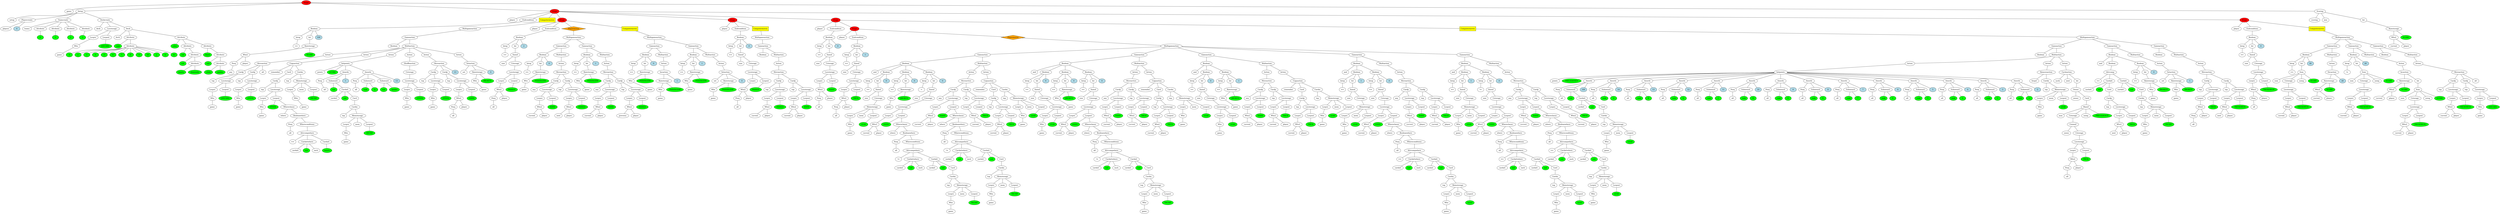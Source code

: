 graph tree{NODE0 [label="Stage" style=filled fillcolor="red"]
NODE0_1 [label="game"]
NODE0 -- NODE0_1
NODE0_2 [label="Setup" ]
NODE0_2_1 [label="setup"]
NODE0_2 -- NODE0_2_1
NODE0_2_2 [label="Playercreate" ]
NODE0_2_2_2 [label="players"]
NODE0_2_2 -- NODE0_2_2_2
NODE0_2_2_3 [label="4" style=filled fillcolor="lightblue"]
NODE0_2_2 -- NODE0_2_2_3
NODE0_2 -- NODE0_2_2
NODE0_2_4 [label="Teamcreate" ]
NODE0_2_4_1 [label="teams"]
NODE0_2_4 -- NODE0_2_4_1
NODE0_2_4_2 [label="Attribute" ]
NODE0_2_4_2_1 [fillcolor="green" style=filled label="0"]
NODE0_2_4_2 -- NODE0_2_4_2_1
NODE0_2_4 -- NODE0_2_4_2
NODE0_2_4_3 [label="Attribute" ]
NODE0_2_4_3_1 [fillcolor="green" style=filled label="1"]
NODE0_2_4_3 -- NODE0_2_4_3_1
NODE0_2_4 -- NODE0_2_4_3
NODE0_2_4_4 [label="Attribute" ]
NODE0_2_4_4_1 [fillcolor="green" style=filled label="2"]
NODE0_2_4_4 -- NODE0_2_4_4_1
NODE0_2_4 -- NODE0_2_4_4
NODE0_2_4_5 [label="Attribute" ]
NODE0_2_4_5_1 [fillcolor="green" style=filled label="3"]
NODE0_2_4_5 -- NODE0_2_4_5_1
NODE0_2_4 -- NODE0_2_4_5
NODE0_2 -- NODE0_2_4
NODE0_2_6 [label="Deckcreate" ]
NODE0_2_6_2 [label="deck"]
NODE0_2_6 -- NODE0_2_6_2
NODE0_2_6_3 [label="Locstorage" ]
NODE0_2_6_3_1 [label="Locpre" ]
NODE0_2_6_3_1_0 [label="Who" ]
NODE0_2_6_3_1_0_0 [label="game"]
NODE0_2_6_3_1_0 -- NODE0_2_6_3_1_0_0
NODE0_2_6_3_1 -- NODE0_2_6_3_1_0
NODE0_2_6_3 -- NODE0_2_6_3_1
NODE0_2_6_3_3 [label="Locpost" ]
NODE0_2_6_3_3_0 [fillcolor="green" style=filled label="DISCARD"]
NODE0_2_6_3_3 -- NODE0_2_6_3_3_0
NODE0_2_6_3 -- NODE0_2_6_3_3
NODE0_2_6 -- NODE0_2_6_3
NODE0_2_6_4 [label="Deck" ]
NODE0_2_6_4_1 [label="deck"]
NODE0_2_6_4 -- NODE0_2_6_4_1
NODE0_2_6_4_2 [label="Attribute" ]
NODE0_2_6_4_2_1 [fillcolor="green" style=filled label="rank"]
NODE0_2_6_4_2 -- NODE0_2_6_4_2_1
NODE0_2_6_4_2_2 [label="Attribute" ]
NODE0_2_6_4_2_2_1 [fillcolor="green" style=filled label="A"]
NODE0_2_6_4_2_2 -- NODE0_2_6_4_2_2_1
NODE0_2_6_4_2_2_3 [fillcolor="green" style=filled label="2"]
NODE0_2_6_4_2_2 -- NODE0_2_6_4_2_2_3
NODE0_2_6_4_2_2_5 [fillcolor="green" style=filled label="3"]
NODE0_2_6_4_2_2 -- NODE0_2_6_4_2_2_5
NODE0_2_6_4_2_2_7 [fillcolor="green" style=filled label="4"]
NODE0_2_6_4_2_2 -- NODE0_2_6_4_2_2_7
NODE0_2_6_4_2_2_9 [fillcolor="green" style=filled label="5"]
NODE0_2_6_4_2_2 -- NODE0_2_6_4_2_2_9
NODE0_2_6_4_2_2_11 [fillcolor="green" style=filled label="6"]
NODE0_2_6_4_2_2 -- NODE0_2_6_4_2_2_11
NODE0_2_6_4_2_2_13 [fillcolor="green" style=filled label="7"]
NODE0_2_6_4_2_2 -- NODE0_2_6_4_2_2_13
NODE0_2_6_4_2_2_15 [fillcolor="green" style=filled label="8"]
NODE0_2_6_4_2_2 -- NODE0_2_6_4_2_2_15
NODE0_2_6_4_2_2_17 [fillcolor="green" style=filled label="9"]
NODE0_2_6_4_2_2 -- NODE0_2_6_4_2_2_17
NODE0_2_6_4_2_2_19 [fillcolor="green" style=filled label="10"]
NODE0_2_6_4_2_2 -- NODE0_2_6_4_2_2_19
NODE0_2_6_4_2_2_21 [fillcolor="green" style=filled label="J"]
NODE0_2_6_4_2_2 -- NODE0_2_6_4_2_2_21
NODE0_2_6_4_2_2_23 [fillcolor="green" style=filled label="Q"]
NODE0_2_6_4_2_2 -- NODE0_2_6_4_2_2_23
NODE0_2_6_4_2_2_25 [fillcolor="green" style=filled label="K"]
NODE0_2_6_4_2_2 -- NODE0_2_6_4_2_2_25
NODE0_2_6_4_2 -- NODE0_2_6_4_2_2
NODE0_2_6_4 -- NODE0_2_6_4_2
NODE0_2_6_4_3 [label="Attribute" ]
NODE0_2_6_4_3_1 [fillcolor="green" style=filled label="color"]
NODE0_2_6_4_3 -- NODE0_2_6_4_3_1
NODE0_2_6_4_3_2 [label="Attribute" ]
NODE0_2_6_4_3_2_1 [fillcolor="green" style=filled label="red"]
NODE0_2_6_4_3_2 -- NODE0_2_6_4_3_2_1
NODE0_2_6_4_3_2_2 [label="Attribute" ]
NODE0_2_6_4_3_2_2_1 [fillcolor="green" style=filled label="suit"]
NODE0_2_6_4_3_2_2 -- NODE0_2_6_4_3_2_2_1
NODE0_2_6_4_3_2_2_2 [label="Attribute" ]
NODE0_2_6_4_3_2_2_2_1 [fillcolor="green" style=filled label="hearts"]
NODE0_2_6_4_3_2_2_2 -- NODE0_2_6_4_3_2_2_2_1
NODE0_2_6_4_3_2_2_2_3 [fillcolor="green" style=filled label="diamonds"]
NODE0_2_6_4_3_2_2_2 -- NODE0_2_6_4_3_2_2_2_3
NODE0_2_6_4_3_2_2 -- NODE0_2_6_4_3_2_2_2
NODE0_2_6_4_3_2 -- NODE0_2_6_4_3_2_2
NODE0_2_6_4_3 -- NODE0_2_6_4_3_2
NODE0_2_6_4_3_3 [label="Attribute" ]
NODE0_2_6_4_3_3_1 [fillcolor="green" style=filled label="black"]
NODE0_2_6_4_3_3 -- NODE0_2_6_4_3_3_1
NODE0_2_6_4_3_3_2 [label="Attribute" ]
NODE0_2_6_4_3_3_2_1 [fillcolor="green" style=filled label="suit"]
NODE0_2_6_4_3_3_2 -- NODE0_2_6_4_3_3_2_1
NODE0_2_6_4_3_3_2_2 [label="Attribute" ]
NODE0_2_6_4_3_3_2_2_1 [fillcolor="green" style=filled label="clubs"]
NODE0_2_6_4_3_3_2_2 -- NODE0_2_6_4_3_3_2_2_1
NODE0_2_6_4_3_3_2_2_3 [fillcolor="green" style=filled label="spades"]
NODE0_2_6_4_3_3_2_2 -- NODE0_2_6_4_3_3_2_2_3
NODE0_2_6_4_3_3_2 -- NODE0_2_6_4_3_3_2_2
NODE0_2_6_4_3_3 -- NODE0_2_6_4_3_3_2
NODE0_2_6_4_3 -- NODE0_2_6_4_3_3
NODE0_2_6_4 -- NODE0_2_6_4_3
NODE0_2_6 -- NODE0_2_6_4
NODE0_2 -- NODE0_2_6
NODE0 -- NODE0_2
NODE0_3 [label="Stage"  style=filled fillcolor="red"]
NODE0_3_2 [label="player"]
NODE0_3 -- NODE0_3_2
NODE0_3_3 [label="Endcondition" ]
NODE0_3_3_2 [label="Boolean" ]
NODE0_3_3_2_1 [label="Intop" ]
NODE0_3_3_2_1_0 [label=">="]
NODE0_3_3_2_1 -- NODE0_3_3_2_1_0
NODE0_3_3_2 -- NODE0_3_3_2_1
NODE0_3_3_2_2 [label="Int" ]
NODE0_3_3_2_2_0 [label="Rawstorage" ]
NODE0_3_3_2_2_0_1 [label="Who2" ]
NODE0_3_3_2_2_0_1_1 [label="Posq" ]
NODE0_3_3_2_2_0_1_1_0 [label="any"]
NODE0_3_3_2_2_0_1_1 -- NODE0_3_3_2_2_0_1_1_0
NODE0_3_3_2_2_0_1 -- NODE0_3_3_2_2_0_1_1
NODE0_3_3_2_2_0_1_2 [label="player"]
NODE0_3_3_2_2_0_1 -- NODE0_3_3_2_2_0_1_2
NODE0_3_3_2_2_0 -- NODE0_3_3_2_2_0_1
NODE0_3_3_2_2_0_3 [fillcolor="green" style=filled label="SCORE"]
NODE0_3_3_2_2_0 -- NODE0_3_3_2_2_0_3
NODE0_3_3_2_2 -- NODE0_3_3_2_2_0
NODE0_3_3_2 -- NODE0_3_3_2_2
NODE0_3_3_2_3 [label="100" style=filled fillcolor="lightblue"]
NODE0_3_3_2 -- NODE0_3_3_2_3
NODE0_3_3 -- NODE0_3_3_2
NODE0_3 -- NODE0_3_3
NODE0_3_4 [label="Computermoves"  style=filled shape=box fillcolor="yellow"]
NODE0_3_4_2 [label="Multigameaction" ]
NODE0_3_4_2_0 [label="Gameaction" ]
NODE0_3_4_2_0_1 [label="Boolean" ]
NODE0_3_4_2_0 -- NODE0_3_4_2_0_1
NODE0_3_4_2_0_2 [label="Multiaction" ]
NODE0_3_4_2_0_2_0 [label="Action" ]
NODE0_3_4_2_0_2_0_1 [label="Moveaction" ]
NODE0_3_4_2_0_2_0_1_1 [label="Cardp" ]
NODE0_3_4_2_0_2_0_1_1_1 [label="top"]
NODE0_3_4_2_0_2_0_1_1 -- NODE0_3_4_2_0_2_0_1_1_1
NODE0_3_4_2_0_2_0_1_1_2 [label="Locstorage" ]
NODE0_3_4_2_0_2_0_1_1_2_1 [label="Locpre" ]
NODE0_3_4_2_0_2_0_1_1_2_1_0 [label="Who" ]
NODE0_3_4_2_0_2_0_1_1_2_1_0_0 [label="game"]
NODE0_3_4_2_0_2_0_1_1_2_1_0 -- NODE0_3_4_2_0_2_0_1_1_2_1_0_0
NODE0_3_4_2_0_2_0_1_1_2_1 -- NODE0_3_4_2_0_2_0_1_1_2_1_0
NODE0_3_4_2_0_2_0_1_1_2 -- NODE0_3_4_2_0_2_0_1_1_2_1
NODE0_3_4_2_0_2_0_1_1_2_3 [label="Locpost" ]
NODE0_3_4_2_0_2_0_1_1_2_3_0 [fillcolor="green" style=filled label="DISCARD"]
NODE0_3_4_2_0_2_0_1_1_2_3 -- NODE0_3_4_2_0_2_0_1_1_2_3_0
NODE0_3_4_2_0_2_0_1_1_2 -- NODE0_3_4_2_0_2_0_1_1_2_3
NODE0_3_4_2_0_2_0_1_1 -- NODE0_3_4_2_0_2_0_1_1_2
NODE0_3_4_2_0_2_0_1 -- NODE0_3_4_2_0_2_0_1_1
NODE0_3_4_2_0_2_0_1_2 [label="Cardp" ]
NODE0_3_4_2_0_2_0_1_2_1 [label="top"]
NODE0_3_4_2_0_2_0_1_2 -- NODE0_3_4_2_0_2_0_1_2_1
NODE0_3_4_2_0_2_0_1_2_2 [label="Locstorage" ]
NODE0_3_4_2_0_2_0_1_2_2_1 [label="Locpre" ]
NODE0_3_4_2_0_2_0_1_2_2_1_0 [label="Who" ]
NODE0_3_4_2_0_2_0_1_2_2_1_0_0 [label="game"]
NODE0_3_4_2_0_2_0_1_2_2_1_0 -- NODE0_3_4_2_0_2_0_1_2_2_1_0_0
NODE0_3_4_2_0_2_0_1_2_2_1 -- NODE0_3_4_2_0_2_0_1_2_2_1_0
NODE0_3_4_2_0_2_0_1_2_2 -- NODE0_3_4_2_0_2_0_1_2_2_1
NODE0_3_4_2_0_2_0_1_2_2_3 [label="Locpost" ]
NODE0_3_4_2_0_2_0_1_2_2_3_0 [fillcolor="green" style=filled label="STOCK"]
NODE0_3_4_2_0_2_0_1_2_2_3 -- NODE0_3_4_2_0_2_0_1_2_2_3_0
NODE0_3_4_2_0_2_0_1_2_2 -- NODE0_3_4_2_0_2_0_1_2_2_3
NODE0_3_4_2_0_2_0_1_2 -- NODE0_3_4_2_0_2_0_1_2_2
NODE0_3_4_2_0_2_0_1 -- NODE0_3_4_2_0_2_0_1_2
NODE0_3_4_2_0_2_0_1_3 [label="all"]
NODE0_3_4_2_0_2_0_1 -- NODE0_3_4_2_0_2_0_1_3
NODE0_3_4_2_0_2_0 -- NODE0_3_4_2_0_2_0_1
NODE0_3_4_2_0_2 -- NODE0_3_4_2_0_2_0
NODE0_3_4_2_0_2_1 [label="Action" ]
NODE0_3_4_2_0_2_1_1 [label="Copyaction" ]
NODE0_3_4_2_0_2_1_1_0 [label="remember"]
NODE0_3_4_2_0_2_1_1 -- NODE0_3_4_2_0_2_1_1_0
NODE0_3_4_2_0_2_1_1_1 [label="Card" ]
NODE0_3_4_2_0_2_1_1_1_0 [label="Cardp" ]
NODE0_3_4_2_0_2_1_1_1_0_1 [label="top"]
NODE0_3_4_2_0_2_1_1_1_0 -- NODE0_3_4_2_0_2_1_1_1_0_1
NODE0_3_4_2_0_2_1_1_1_0_2 [label="Locstorage" ]
NODE0_3_4_2_0_2_1_1_1_0_2_1 [label="Locpre" ]
NODE0_3_4_2_0_2_1_1_1_0_2_1_0 [label="Who" ]
NODE0_3_4_2_0_2_1_1_1_0_2_1_0_0 [label="game"]
NODE0_3_4_2_0_2_1_1_1_0_2_1_0 -- NODE0_3_4_2_0_2_1_1_1_0_2_1_0_0
NODE0_3_4_2_0_2_1_1_1_0_2_1 -- NODE0_3_4_2_0_2_1_1_1_0_2_1_0
NODE0_3_4_2_0_2_1_1_1_0_2 -- NODE0_3_4_2_0_2_1_1_1_0_2_1
NODE0_3_4_2_0_2_1_1_1_0_2_3 [label="Locpost" ]
NODE0_3_4_2_0_2_1_1_1_0_2_3_0 [fillcolor="green" style=filled label="STOCK"]
NODE0_3_4_2_0_2_1_1_1_0_2_3 -- NODE0_3_4_2_0_2_1_1_1_0_2_3_0
NODE0_3_4_2_0_2_1_1_1_0_2_3_1 [label="Whereclause" ]
NODE0_3_4_2_0_2_1_1_1_0_2_3_1_0 [label="where"]
NODE0_3_4_2_0_2_1_1_1_0_2_3_1 -- NODE0_3_4_2_0_2_1_1_1_0_2_3_1_0
NODE0_3_4_2_0_2_1_1_1_0_2_3_1_1 [label="Booleanwhere" ]
NODE0_3_4_2_0_2_1_1_1_0_2_3_1_1_1 [label="Posq" ]
NODE0_3_4_2_0_2_1_1_1_0_2_3_1_1_1_0 [label="all"]
NODE0_3_4_2_0_2_1_1_1_0_2_3_1_1_1 -- NODE0_3_4_2_0_2_1_1_1_0_2_3_1_1_1_0
NODE0_3_4_2_0_2_1_1_1_0_2_3_1_1 -- NODE0_3_4_2_0_2_1_1_1_0_2_3_1_1_1
NODE0_3_4_2_0_2_1_1_1_0_2_3_1_1_2 [label="Whereconditions" ]
NODE0_3_4_2_0_2_1_1_1_0_2_3_1_1_2_1 [label="Attrcompwhere" ]
NODE0_3_4_2_0_2_1_1_1_0_2_3_1_1_2_1_0 [label="=="]
NODE0_3_4_2_0_2_1_1_1_0_2_3_1_1_2_1 -- NODE0_3_4_2_0_2_1_1_1_0_2_3_1_1_2_1_0
NODE0_3_4_2_0_2_1_1_1_0_2_3_1_1_2_1_1 [label="Cardattwhere" ]
NODE0_3_4_2_0_2_1_1_1_0_2_3_1_1_2_1_1_1 [label="cardatt"]
NODE0_3_4_2_0_2_1_1_1_0_2_3_1_1_2_1_1 -- NODE0_3_4_2_0_2_1_1_1_0_2_3_1_1_2_1_1_1
NODE0_3_4_2_0_2_1_1_1_0_2_3_1_1_2_1_1_2 [fillcolor="green" style=filled label="suit"]
NODE0_3_4_2_0_2_1_1_1_0_2_3_1_1_2_1_1 -- NODE0_3_4_2_0_2_1_1_1_0_2_3_1_1_2_1_1_2
NODE0_3_4_2_0_2_1_1_1_0_2_3_1_1_2_1_1_3 [label="each"]
NODE0_3_4_2_0_2_1_1_1_0_2_3_1_1_2_1_1 -- NODE0_3_4_2_0_2_1_1_1_0_2_3_1_1_2_1_1_3
NODE0_3_4_2_0_2_1_1_1_0_2_3_1_1_2_1 -- NODE0_3_4_2_0_2_1_1_1_0_2_3_1_1_2_1_1
NODE0_3_4_2_0_2_1_1_1_0_2_3_1_1_2_1_2 [label="Cardatt" ]
NODE0_3_4_2_0_2_1_1_1_0_2_3_1_1_2_1_2_0 [fillcolor="green" style=filled label="hearts"]
NODE0_3_4_2_0_2_1_1_1_0_2_3_1_1_2_1_2 -- NODE0_3_4_2_0_2_1_1_1_0_2_3_1_1_2_1_2_0
NODE0_3_4_2_0_2_1_1_1_0_2_3_1_1_2_1 -- NODE0_3_4_2_0_2_1_1_1_0_2_3_1_1_2_1_2
NODE0_3_4_2_0_2_1_1_1_0_2_3_1_1_2 -- NODE0_3_4_2_0_2_1_1_1_0_2_3_1_1_2_1
NODE0_3_4_2_0_2_1_1_1_0_2_3_1_1 -- NODE0_3_4_2_0_2_1_1_1_0_2_3_1_1_2
NODE0_3_4_2_0_2_1_1_1_0_2_3_1 -- NODE0_3_4_2_0_2_1_1_1_0_2_3_1_1
NODE0_3_4_2_0_2_1_1_1_0_2_3 -- NODE0_3_4_2_0_2_1_1_1_0_2_3_1
NODE0_3_4_2_0_2_1_1_1_0_2 -- NODE0_3_4_2_0_2_1_1_1_0_2_3
NODE0_3_4_2_0_2_1_1_1_0 -- NODE0_3_4_2_0_2_1_1_1_0_2
NODE0_3_4_2_0_2_1_1_1 -- NODE0_3_4_2_0_2_1_1_1_0
NODE0_3_4_2_0_2_1_1 -- NODE0_3_4_2_0_2_1_1_1
NODE0_3_4_2_0_2_1_1_2 [label="Cardm" ]
NODE0_3_4_2_0_2_1_1_2_1 [label="top"]
NODE0_3_4_2_0_2_1_1_2 -- NODE0_3_4_2_0_2_1_1_2_1
NODE0_3_4_2_0_2_1_1_2_2 [label="Memstorage" ]
NODE0_3_4_2_0_2_1_1_2_2_1 [label="Locpre" ]
NODE0_3_4_2_0_2_1_1_2_2_1_0 [label="Who" ]
NODE0_3_4_2_0_2_1_1_2_2_1_0_0 [label="game"]
NODE0_3_4_2_0_2_1_1_2_2_1_0 -- NODE0_3_4_2_0_2_1_1_2_2_1_0_0
NODE0_3_4_2_0_2_1_1_2_2_1 -- NODE0_3_4_2_0_2_1_1_2_2_1_0
NODE0_3_4_2_0_2_1_1_2_2 -- NODE0_3_4_2_0_2_1_1_2_2_1
NODE0_3_4_2_0_2_1_1_2_2_2 [label="mem"]
NODE0_3_4_2_0_2_1_1_2_2 -- NODE0_3_4_2_0_2_1_1_2_2_2
NODE0_3_4_2_0_2_1_1_2_2_3 [label="Locpost" ]
NODE0_3_4_2_0_2_1_1_2_2_3_0 [fillcolor="green" style=filled label="TRUMP"]
NODE0_3_4_2_0_2_1_1_2_2_3 -- NODE0_3_4_2_0_2_1_1_2_2_3_0
NODE0_3_4_2_0_2_1_1_2_2 -- NODE0_3_4_2_0_2_1_1_2_2_3
NODE0_3_4_2_0_2_1_1_2 -- NODE0_3_4_2_0_2_1_1_2_2
NODE0_3_4_2_0_2_1_1 -- NODE0_3_4_2_0_2_1_1_2
NODE0_3_4_2_0_2_1 -- NODE0_3_4_2_0_2_1_1
NODE0_3_4_2_0_2 -- NODE0_3_4_2_0_2_1
NODE0_3_4_2_0_2_2 [label="Action" ]
NODE0_3_4_2_0_2_2_1 [label="Initpoints" ]
NODE0_3_4_2_0_2_2_1_1 [label="points"]
NODE0_3_4_2_0_2_2_1 -- NODE0_3_4_2_0_2_2_1_1
NODE0_3_4_2_0_2_2_1_2 [fillcolor="green" style=filled label="SCORE"]
NODE0_3_4_2_0_2_2_1 -- NODE0_3_4_2_0_2_2_1_2
NODE0_3_4_2_0_2_2_1_4 [label="Awards" ]
NODE0_3_4_2_0_2_2_1_4_1 [label="Posq" ]
NODE0_3_4_2_0_2_2_1_4_1_0 [label="all"]
NODE0_3_4_2_0_2_2_1_4_1 -- NODE0_3_4_2_0_2_2_1_4_1_0
NODE0_3_4_2_0_2_2_1_4 -- NODE0_3_4_2_0_2_2_1_4_1
NODE0_3_4_2_0_2_2_1_4_2 [label="Subaward" ]
NODE0_3_4_2_0_2_2_1_4_2_1 [fillcolor="green" style=filled label="suit"]
NODE0_3_4_2_0_2_2_1_4_2 -- NODE0_3_4_2_0_2_2_1_4_2_1
NODE0_3_4_2_0_2_2_1_4_2_2 [label="Cardatt" ]
NODE0_3_4_2_0_2_2_1_4_2_2_1 [label="cardatt"]
NODE0_3_4_2_0_2_2_1_4_2_2 -- NODE0_3_4_2_0_2_2_1_4_2_2_1
NODE0_3_4_2_0_2_2_1_4_2_2_2 [fillcolor="green" style=filled label="suit"]
NODE0_3_4_2_0_2_2_1_4_2_2 -- NODE0_3_4_2_0_2_2_1_4_2_2_2
NODE0_3_4_2_0_2_2_1_4_2_2_3 [label="Card" ]
NODE0_3_4_2_0_2_2_1_4_2_2_3_0 [label="Cardm" ]
NODE0_3_4_2_0_2_2_1_4_2_2_3_0_1 [label="top"]
NODE0_3_4_2_0_2_2_1_4_2_2_3_0 -- NODE0_3_4_2_0_2_2_1_4_2_2_3_0_1
NODE0_3_4_2_0_2_2_1_4_2_2_3_0_2 [label="Memstorage" ]
NODE0_3_4_2_0_2_2_1_4_2_2_3_0_2_1 [label="Locpre" ]
NODE0_3_4_2_0_2_2_1_4_2_2_3_0_2_1_0 [label="Who" ]
NODE0_3_4_2_0_2_2_1_4_2_2_3_0_2_1_0_0 [label="game"]
NODE0_3_4_2_0_2_2_1_4_2_2_3_0_2_1_0 -- NODE0_3_4_2_0_2_2_1_4_2_2_3_0_2_1_0_0
NODE0_3_4_2_0_2_2_1_4_2_2_3_0_2_1 -- NODE0_3_4_2_0_2_2_1_4_2_2_3_0_2_1_0
NODE0_3_4_2_0_2_2_1_4_2_2_3_0_2 -- NODE0_3_4_2_0_2_2_1_4_2_2_3_0_2_1
NODE0_3_4_2_0_2_2_1_4_2_2_3_0_2_2 [label="mem"]
NODE0_3_4_2_0_2_2_1_4_2_2_3_0_2 -- NODE0_3_4_2_0_2_2_1_4_2_2_3_0_2_2
NODE0_3_4_2_0_2_2_1_4_2_2_3_0_2_3 [label="Locpost" ]
NODE0_3_4_2_0_2_2_1_4_2_2_3_0_2_3_0 [fillcolor="green" style=filled label="TRUMP"]
NODE0_3_4_2_0_2_2_1_4_2_2_3_0_2_3 -- NODE0_3_4_2_0_2_2_1_4_2_2_3_0_2_3_0
NODE0_3_4_2_0_2_2_1_4_2_2_3_0_2 -- NODE0_3_4_2_0_2_2_1_4_2_2_3_0_2_3
NODE0_3_4_2_0_2_2_1_4_2_2_3_0 -- NODE0_3_4_2_0_2_2_1_4_2_2_3_0_2
NODE0_3_4_2_0_2_2_1_4_2_2_3 -- NODE0_3_4_2_0_2_2_1_4_2_2_3_0
NODE0_3_4_2_0_2_2_1_4_2_2 -- NODE0_3_4_2_0_2_2_1_4_2_2_3
NODE0_3_4_2_0_2_2_1_4_2 -- NODE0_3_4_2_0_2_2_1_4_2_2
NODE0_3_4_2_0_2_2_1_4 -- NODE0_3_4_2_0_2_2_1_4_2
NODE0_3_4_2_0_2_2_1_4_3 [label="1" style=filled fillcolor="lightblue"]
NODE0_3_4_2_0_2_2_1_4 -- NODE0_3_4_2_0_2_2_1_4_3
NODE0_3_4_2_0_2_2_1 -- NODE0_3_4_2_0_2_2_1_4
NODE0_3_4_2_0_2_2_1_5 [label="Awards" ]
NODE0_3_4_2_0_2_2_1_5_1 [label="Posq" ]
NODE0_3_4_2_0_2_2_1_5_1_0 [label="all"]
NODE0_3_4_2_0_2_2_1_5_1 -- NODE0_3_4_2_0_2_2_1_5_1_0
NODE0_3_4_2_0_2_2_1_5 -- NODE0_3_4_2_0_2_2_1_5_1
NODE0_3_4_2_0_2_2_1_5_2 [label="Subaward" ]
NODE0_3_4_2_0_2_2_1_5_2_1 [fillcolor="green" style=filled label="rank"]
NODE0_3_4_2_0_2_2_1_5_2 -- NODE0_3_4_2_0_2_2_1_5_2_1
NODE0_3_4_2_0_2_2_1_5_2_3 [fillcolor="green" style=filled label="Q"]
NODE0_3_4_2_0_2_2_1_5_2 -- NODE0_3_4_2_0_2_2_1_5_2_3
NODE0_3_4_2_0_2_2_1_5 -- NODE0_3_4_2_0_2_2_1_5_2
NODE0_3_4_2_0_2_2_1_5_3 [label="Subaward" ]
NODE0_3_4_2_0_2_2_1_5_3_1 [fillcolor="green" style=filled label="suit"]
NODE0_3_4_2_0_2_2_1_5_3 -- NODE0_3_4_2_0_2_2_1_5_3_1
NODE0_3_4_2_0_2_2_1_5_3_3 [fillcolor="green" style=filled label="spades"]
NODE0_3_4_2_0_2_2_1_5_3 -- NODE0_3_4_2_0_2_2_1_5_3_3
NODE0_3_4_2_0_2_2_1_5 -- NODE0_3_4_2_0_2_2_1_5_3
NODE0_3_4_2_0_2_2_1_5_4 [label="13" style=filled fillcolor="lightblue"]
NODE0_3_4_2_0_2_2_1_5 -- NODE0_3_4_2_0_2_2_1_5_4
NODE0_3_4_2_0_2_2_1 -- NODE0_3_4_2_0_2_2_1_5
NODE0_3_4_2_0_2_2 -- NODE0_3_4_2_0_2_2_1
NODE0_3_4_2_0_2 -- NODE0_3_4_2_0_2_2
NODE0_3_4_2_0_2_3 [label="Action" ]
NODE0_3_4_2_0_2_3_1 [label="Shuffleaction" ]
NODE0_3_4_2_0_2_3_1_1 [label="Cstorage" ]
NODE0_3_4_2_0_2_3_1_1_0 [label="Locstorage" ]
NODE0_3_4_2_0_2_3_1_1_0_1 [label="Locpre" ]
NODE0_3_4_2_0_2_3_1_1_0_1_0 [label="Who" ]
NODE0_3_4_2_0_2_3_1_1_0_1_0_0 [label="game"]
NODE0_3_4_2_0_2_3_1_1_0_1_0 -- NODE0_3_4_2_0_2_3_1_1_0_1_0_0
NODE0_3_4_2_0_2_3_1_1_0_1 -- NODE0_3_4_2_0_2_3_1_1_0_1_0
NODE0_3_4_2_0_2_3_1_1_0 -- NODE0_3_4_2_0_2_3_1_1_0_1
NODE0_3_4_2_0_2_3_1_1_0_3 [label="Locpost" ]
NODE0_3_4_2_0_2_3_1_1_0_3_0 [fillcolor="green" style=filled label="STOCK"]
NODE0_3_4_2_0_2_3_1_1_0_3 -- NODE0_3_4_2_0_2_3_1_1_0_3_0
NODE0_3_4_2_0_2_3_1_1_0 -- NODE0_3_4_2_0_2_3_1_1_0_3
NODE0_3_4_2_0_2_3_1_1 -- NODE0_3_4_2_0_2_3_1_1_0
NODE0_3_4_2_0_2_3_1 -- NODE0_3_4_2_0_2_3_1_1
NODE0_3_4_2_0_2_3 -- NODE0_3_4_2_0_2_3_1
NODE0_3_4_2_0_2 -- NODE0_3_4_2_0_2_3
NODE0_3_4_2_0_2_4 [label="Action" ]
NODE0_3_4_2_0_2_4_1 [label="Moveaction" ]
NODE0_3_4_2_0_2_4_1_1 [label="Cardp" ]
NODE0_3_4_2_0_2_4_1_1_1 [label="top"]
NODE0_3_4_2_0_2_4_1_1 -- NODE0_3_4_2_0_2_4_1_1_1
NODE0_3_4_2_0_2_4_1_1_2 [label="Locstorage" ]
NODE0_3_4_2_0_2_4_1_1_2_1 [label="Locpre" ]
NODE0_3_4_2_0_2_4_1_1_2_1_0 [label="Who" ]
NODE0_3_4_2_0_2_4_1_1_2_1_0_0 [label="game"]
NODE0_3_4_2_0_2_4_1_1_2_1_0 -- NODE0_3_4_2_0_2_4_1_1_2_1_0_0
NODE0_3_4_2_0_2_4_1_1_2_1 -- NODE0_3_4_2_0_2_4_1_1_2_1_0
NODE0_3_4_2_0_2_4_1_1_2 -- NODE0_3_4_2_0_2_4_1_1_2_1
NODE0_3_4_2_0_2_4_1_1_2_3 [label="Locpost" ]
NODE0_3_4_2_0_2_4_1_1_2_3_0 [fillcolor="green" style=filled label="STOCK"]
NODE0_3_4_2_0_2_4_1_1_2_3 -- NODE0_3_4_2_0_2_4_1_1_2_3_0
NODE0_3_4_2_0_2_4_1_1_2 -- NODE0_3_4_2_0_2_4_1_1_2_3
NODE0_3_4_2_0_2_4_1_1 -- NODE0_3_4_2_0_2_4_1_1_2
NODE0_3_4_2_0_2_4_1 -- NODE0_3_4_2_0_2_4_1_1
NODE0_3_4_2_0_2_4_1_2 [label="Cardp" ]
NODE0_3_4_2_0_2_4_1_2_1 [label="top"]
NODE0_3_4_2_0_2_4_1_2 -- NODE0_3_4_2_0_2_4_1_2_1
NODE0_3_4_2_0_2_4_1_2_2 [label="Locstorage" ]
NODE0_3_4_2_0_2_4_1_2_2_1 [label="Locpre" ]
NODE0_3_4_2_0_2_4_1_2_2_1_0 [label="Who2" ]
NODE0_3_4_2_0_2_4_1_2_2_1_0_1 [label="Posq" ]
NODE0_3_4_2_0_2_4_1_2_2_1_0_1_0 [label="all"]
NODE0_3_4_2_0_2_4_1_2_2_1_0_1 -- NODE0_3_4_2_0_2_4_1_2_2_1_0_1_0
NODE0_3_4_2_0_2_4_1_2_2_1_0 -- NODE0_3_4_2_0_2_4_1_2_2_1_0_1
NODE0_3_4_2_0_2_4_1_2_2_1_0_2 [label="player"]
NODE0_3_4_2_0_2_4_1_2_2_1_0 -- NODE0_3_4_2_0_2_4_1_2_2_1_0_2
NODE0_3_4_2_0_2_4_1_2_2_1 -- NODE0_3_4_2_0_2_4_1_2_2_1_0
NODE0_3_4_2_0_2_4_1_2_2 -- NODE0_3_4_2_0_2_4_1_2_2_1
NODE0_3_4_2_0_2_4_1_2_2_3 [label="Locpost" ]
NODE0_3_4_2_0_2_4_1_2_2_3_0 [fillcolor="green" style=filled label="HAND"]
NODE0_3_4_2_0_2_4_1_2_2_3 -- NODE0_3_4_2_0_2_4_1_2_2_3_0
NODE0_3_4_2_0_2_4_1_2_2 -- NODE0_3_4_2_0_2_4_1_2_2_3
NODE0_3_4_2_0_2_4_1_2 -- NODE0_3_4_2_0_2_4_1_2_2
NODE0_3_4_2_0_2_4_1 -- NODE0_3_4_2_0_2_4_1_2
NODE0_3_4_2_0_2_4_1_3 [label="13" style=filled fillcolor="lightblue"]
NODE0_3_4_2_0_2_4_1 -- NODE0_3_4_2_0_2_4_1_3
NODE0_3_4_2_0_2_4 -- NODE0_3_4_2_0_2_4_1
NODE0_3_4_2_0_2 -- NODE0_3_4_2_0_2_4
NODE0_3_4_2_0_2_5 [label="Action" ]
NODE0_3_4_2_0_2_5_1 [label="Setaction" ]
NODE0_3_4_2_0_2_5_1_0 [label="set"]
NODE0_3_4_2_0_2_5_1 -- NODE0_3_4_2_0_2_5_1_0
NODE0_3_4_2_0_2_5_1_1 [label="Rawstorage" ]
NODE0_3_4_2_0_2_5_1_1_1 [label="Who" ]
NODE0_3_4_2_0_2_5_1_1_1_0 [label="game"]
NODE0_3_4_2_0_2_5_1_1_1 -- NODE0_3_4_2_0_2_5_1_1_1_0
NODE0_3_4_2_0_2_5_1_1 -- NODE0_3_4_2_0_2_5_1_1_1
NODE0_3_4_2_0_2_5_1_1_3 [fillcolor="green" style=filled label="BROKEN"]
NODE0_3_4_2_0_2_5_1_1 -- NODE0_3_4_2_0_2_5_1_1_3
NODE0_3_4_2_0_2_5_1 -- NODE0_3_4_2_0_2_5_1_1
NODE0_3_4_2_0_2_5_1_2 [label="0" style=filled fillcolor="lightblue"]
NODE0_3_4_2_0_2_5_1 -- NODE0_3_4_2_0_2_5_1_2
NODE0_3_4_2_0_2_5 -- NODE0_3_4_2_0_2_5_1
NODE0_3_4_2_0_2 -- NODE0_3_4_2_0_2_5
NODE0_3_4_2_0 -- NODE0_3_4_2_0_2
NODE0_3_4_2 -- NODE0_3_4_2_0
NODE0_3_4 -- NODE0_3_4_2
NODE0_3 -- NODE0_3_4
NODE0_3_5 [label="Stage"  style=filled fillcolor="red"]
NODE0_3_5_2 [label="player"]
NODE0_3_5 -- NODE0_3_5_2
NODE0_3_5_3 [label="Endcondition" ]
NODE0_3_5_3_2 [label="Boolean" ]
NODE0_3_5_3_2_1 [label="Intop" ]
NODE0_3_5_3_2_1_0 [label="=="]
NODE0_3_5_3_2_1 -- NODE0_3_5_3_2_1_0
NODE0_3_5_3_2 -- NODE0_3_5_3_2_1
NODE0_3_5_3_2_2 [label="Int" ]
NODE0_3_5_3_2_2_0 [label="Sizeof" ]
NODE0_3_5_3_2_2_0_1 [label="size"]
NODE0_3_5_3_2_2_0 -- NODE0_3_5_3_2_2_0_1
NODE0_3_5_3_2_2_0_2 [label="Cstorage" ]
NODE0_3_5_3_2_2_0_2_0 [label="Locstorage" ]
NODE0_3_5_3_2_2_0_2_0_1 [label="Locpre" ]
NODE0_3_5_3_2_2_0_2_0_1_0 [label="Who2" ]
NODE0_3_5_3_2_2_0_2_0_1_0_1 [label="Posq" ]
NODE0_3_5_3_2_2_0_2_0_1_0_1_0 [label="all"]
NODE0_3_5_3_2_2_0_2_0_1_0_1 -- NODE0_3_5_3_2_2_0_2_0_1_0_1_0
NODE0_3_5_3_2_2_0_2_0_1_0 -- NODE0_3_5_3_2_2_0_2_0_1_0_1
NODE0_3_5_3_2_2_0_2_0_1_0_2 [label="player"]
NODE0_3_5_3_2_2_0_2_0_1_0 -- NODE0_3_5_3_2_2_0_2_0_1_0_2
NODE0_3_5_3_2_2_0_2_0_1 -- NODE0_3_5_3_2_2_0_2_0_1_0
NODE0_3_5_3_2_2_0_2_0 -- NODE0_3_5_3_2_2_0_2_0_1
NODE0_3_5_3_2_2_0_2_0_3 [label="Locpost" ]
NODE0_3_5_3_2_2_0_2_0_3_0 [fillcolor="green" style=filled label="PASSED"]
NODE0_3_5_3_2_2_0_2_0_3 -- NODE0_3_5_3_2_2_0_2_0_3_0
NODE0_3_5_3_2_2_0_2_0 -- NODE0_3_5_3_2_2_0_2_0_3
NODE0_3_5_3_2_2_0_2 -- NODE0_3_5_3_2_2_0_2_0
NODE0_3_5_3_2_2_0 -- NODE0_3_5_3_2_2_0_2
NODE0_3_5_3_2_2 -- NODE0_3_5_3_2_2_0
NODE0_3_5_3_2 -- NODE0_3_5_3_2_2
NODE0_3_5_3_2_3 [label="2" style=filled fillcolor="lightblue"]
NODE0_3_5_3_2 -- NODE0_3_5_3_2_3
NODE0_3_5_3 -- NODE0_3_5_3_2
NODE0_3_5 -- NODE0_3_5_3
NODE0_3_5_4 [label="Playermoves"  style=filled shape=diamond fillcolor="orange"]
NODE0_3_5_4_2 [label="Multigameaction" ]
NODE0_3_5_4_2_0 [label="Gameaction" ]
NODE0_3_5_4_2_0_1 [label="Boolean" ]
NODE0_3_5_4_2_0_1_1 [label="Intop" ]
NODE0_3_5_4_2_0_1_1_0 [label="=="]
NODE0_3_5_4_2_0_1_1 -- NODE0_3_5_4_2_0_1_1_0
NODE0_3_5_4_2_0_1 -- NODE0_3_5_4_2_0_1_1
NODE0_3_5_4_2_0_1_2 [label="Int" ]
NODE0_3_5_4_2_0_1_2_0 [label="Rawstorage" ]
NODE0_3_5_4_2_0_1_2_0_1 [label="Who" ]
NODE0_3_5_4_2_0_1_2_0_1_0 [label="game"]
NODE0_3_5_4_2_0_1_2_0_1 -- NODE0_3_5_4_2_0_1_2_0_1_0
NODE0_3_5_4_2_0_1_2_0 -- NODE0_3_5_4_2_0_1_2_0_1
NODE0_3_5_4_2_0_1_2_0_3 [fillcolor="green" style=filled label="PASSINGDIR"]
NODE0_3_5_4_2_0_1_2_0 -- NODE0_3_5_4_2_0_1_2_0_3
NODE0_3_5_4_2_0_1_2 -- NODE0_3_5_4_2_0_1_2_0
NODE0_3_5_4_2_0_1 -- NODE0_3_5_4_2_0_1_2
NODE0_3_5_4_2_0_1_3 [label="0" style=filled fillcolor="lightblue"]
NODE0_3_5_4_2_0_1 -- NODE0_3_5_4_2_0_1_3
NODE0_3_5_4_2_0 -- NODE0_3_5_4_2_0_1
NODE0_3_5_4_2_0_2 [label="Multiaction" ]
NODE0_3_5_4_2_0_2_0 [label="Action" ]
NODE0_3_5_4_2_0_2_0_1 [label="Moveaction" ]
NODE0_3_5_4_2_0_2_0_1_1 [label="Cardp" ]
NODE0_3_5_4_2_0_2_0_1_1_1 [label="any"]
NODE0_3_5_4_2_0_2_0_1_1 -- NODE0_3_5_4_2_0_2_0_1_1_1
NODE0_3_5_4_2_0_2_0_1_1_2 [label="Locstorage" ]
NODE0_3_5_4_2_0_2_0_1_1_2_1 [label="Locpre" ]
NODE0_3_5_4_2_0_2_0_1_1_2_1_0 [label="Who2" ]
NODE0_3_5_4_2_0_2_0_1_1_2_1_0_1 [label="current"]
NODE0_3_5_4_2_0_2_0_1_1_2_1_0 -- NODE0_3_5_4_2_0_2_0_1_1_2_1_0_1
NODE0_3_5_4_2_0_2_0_1_1_2_1_0_2 [label="player"]
NODE0_3_5_4_2_0_2_0_1_1_2_1_0 -- NODE0_3_5_4_2_0_2_0_1_1_2_1_0_2
NODE0_3_5_4_2_0_2_0_1_1_2_1 -- NODE0_3_5_4_2_0_2_0_1_1_2_1_0
NODE0_3_5_4_2_0_2_0_1_1_2 -- NODE0_3_5_4_2_0_2_0_1_1_2_1
NODE0_3_5_4_2_0_2_0_1_1_2_3 [label="Locpost" ]
NODE0_3_5_4_2_0_2_0_1_1_2_3_0 [fillcolor="green" style=filled label="HAND"]
NODE0_3_5_4_2_0_2_0_1_1_2_3 -- NODE0_3_5_4_2_0_2_0_1_1_2_3_0
NODE0_3_5_4_2_0_2_0_1_1_2 -- NODE0_3_5_4_2_0_2_0_1_1_2_3
NODE0_3_5_4_2_0_2_0_1_1 -- NODE0_3_5_4_2_0_2_0_1_1_2
NODE0_3_5_4_2_0_2_0_1 -- NODE0_3_5_4_2_0_2_0_1_1
NODE0_3_5_4_2_0_2_0_1_2 [label="Cardp" ]
NODE0_3_5_4_2_0_2_0_1_2_1 [label="top"]
NODE0_3_5_4_2_0_2_0_1_2 -- NODE0_3_5_4_2_0_2_0_1_2_1
NODE0_3_5_4_2_0_2_0_1_2_2 [label="Locstorage" ]
NODE0_3_5_4_2_0_2_0_1_2_2_1 [label="Locpre" ]
NODE0_3_5_4_2_0_2_0_1_2_2_1_0 [label="Who2" ]
NODE0_3_5_4_2_0_2_0_1_2_2_1_0_1 [label="next"]
NODE0_3_5_4_2_0_2_0_1_2_2_1_0 -- NODE0_3_5_4_2_0_2_0_1_2_2_1_0_1
NODE0_3_5_4_2_0_2_0_1_2_2_1_0_2 [label="player"]
NODE0_3_5_4_2_0_2_0_1_2_2_1_0 -- NODE0_3_5_4_2_0_2_0_1_2_2_1_0_2
NODE0_3_5_4_2_0_2_0_1_2_2_1 -- NODE0_3_5_4_2_0_2_0_1_2_2_1_0
NODE0_3_5_4_2_0_2_0_1_2_2 -- NODE0_3_5_4_2_0_2_0_1_2_2_1
NODE0_3_5_4_2_0_2_0_1_2_2_3 [label="Locpost" ]
NODE0_3_5_4_2_0_2_0_1_2_2_3_0 [fillcolor="green" style=filled label="PASSED"]
NODE0_3_5_4_2_0_2_0_1_2_2_3 -- NODE0_3_5_4_2_0_2_0_1_2_2_3_0
NODE0_3_5_4_2_0_2_0_1_2_2 -- NODE0_3_5_4_2_0_2_0_1_2_2_3
NODE0_3_5_4_2_0_2_0_1_2 -- NODE0_3_5_4_2_0_2_0_1_2_2
NODE0_3_5_4_2_0_2_0_1 -- NODE0_3_5_4_2_0_2_0_1_2
NODE0_3_5_4_2_0_2_0 -- NODE0_3_5_4_2_0_2_0_1
NODE0_3_5_4_2_0_2 -- NODE0_3_5_4_2_0_2_0
NODE0_3_5_4_2_0 -- NODE0_3_5_4_2_0_2
NODE0_3_5_4_2 -- NODE0_3_5_4_2_0
NODE0_3_5_4_2_1 [label="Gameaction" ]
NODE0_3_5_4_2_1_1 [label="Boolean" ]
NODE0_3_5_4_2_1_1_1 [label="Intop" ]
NODE0_3_5_4_2_1_1_1_0 [label="=="]
NODE0_3_5_4_2_1_1_1 -- NODE0_3_5_4_2_1_1_1_0
NODE0_3_5_4_2_1_1 -- NODE0_3_5_4_2_1_1_1
NODE0_3_5_4_2_1_1_2 [label="Int" ]
NODE0_3_5_4_2_1_1_2_0 [label="Rawstorage" ]
NODE0_3_5_4_2_1_1_2_0_1 [label="Who" ]
NODE0_3_5_4_2_1_1_2_0_1_0 [label="game"]
NODE0_3_5_4_2_1_1_2_0_1 -- NODE0_3_5_4_2_1_1_2_0_1_0
NODE0_3_5_4_2_1_1_2_0 -- NODE0_3_5_4_2_1_1_2_0_1
NODE0_3_5_4_2_1_1_2_0_3 [fillcolor="green" style=filled label="PASSINGDIR"]
NODE0_3_5_4_2_1_1_2_0 -- NODE0_3_5_4_2_1_1_2_0_3
NODE0_3_5_4_2_1_1_2 -- NODE0_3_5_4_2_1_1_2_0
NODE0_3_5_4_2_1_1 -- NODE0_3_5_4_2_1_1_2
NODE0_3_5_4_2_1_1_3 [label="1" style=filled fillcolor="lightblue"]
NODE0_3_5_4_2_1_1 -- NODE0_3_5_4_2_1_1_3
NODE0_3_5_4_2_1 -- NODE0_3_5_4_2_1_1
NODE0_3_5_4_2_1_2 [label="Multiaction" ]
NODE0_3_5_4_2_1_2_0 [label="Action" ]
NODE0_3_5_4_2_1_2_0_1 [label="Moveaction" ]
NODE0_3_5_4_2_1_2_0_1_1 [label="Cardp" ]
NODE0_3_5_4_2_1_2_0_1_1_1 [label="any"]
NODE0_3_5_4_2_1_2_0_1_1 -- NODE0_3_5_4_2_1_2_0_1_1_1
NODE0_3_5_4_2_1_2_0_1_1_2 [label="Locstorage" ]
NODE0_3_5_4_2_1_2_0_1_1_2_1 [label="Locpre" ]
NODE0_3_5_4_2_1_2_0_1_1_2_1_0 [label="Who2" ]
NODE0_3_5_4_2_1_2_0_1_1_2_1_0_1 [label="current"]
NODE0_3_5_4_2_1_2_0_1_1_2_1_0 -- NODE0_3_5_4_2_1_2_0_1_1_2_1_0_1
NODE0_3_5_4_2_1_2_0_1_1_2_1_0_2 [label="player"]
NODE0_3_5_4_2_1_2_0_1_1_2_1_0 -- NODE0_3_5_4_2_1_2_0_1_1_2_1_0_2
NODE0_3_5_4_2_1_2_0_1_1_2_1 -- NODE0_3_5_4_2_1_2_0_1_1_2_1_0
NODE0_3_5_4_2_1_2_0_1_1_2 -- NODE0_3_5_4_2_1_2_0_1_1_2_1
NODE0_3_5_4_2_1_2_0_1_1_2_3 [label="Locpost" ]
NODE0_3_5_4_2_1_2_0_1_1_2_3_0 [fillcolor="green" style=filled label="HAND"]
NODE0_3_5_4_2_1_2_0_1_1_2_3 -- NODE0_3_5_4_2_1_2_0_1_1_2_3_0
NODE0_3_5_4_2_1_2_0_1_1_2 -- NODE0_3_5_4_2_1_2_0_1_1_2_3
NODE0_3_5_4_2_1_2_0_1_1 -- NODE0_3_5_4_2_1_2_0_1_1_2
NODE0_3_5_4_2_1_2_0_1 -- NODE0_3_5_4_2_1_2_0_1_1
NODE0_3_5_4_2_1_2_0_1_2 [label="Cardp" ]
NODE0_3_5_4_2_1_2_0_1_2_1 [label="top"]
NODE0_3_5_4_2_1_2_0_1_2 -- NODE0_3_5_4_2_1_2_0_1_2_1
NODE0_3_5_4_2_1_2_0_1_2_2 [label="Locstorage" ]
NODE0_3_5_4_2_1_2_0_1_2_2_1 [label="Locpre" ]
NODE0_3_5_4_2_1_2_0_1_2_2_1_0 [label="Who2" ]
NODE0_3_5_4_2_1_2_0_1_2_2_1_0_1 [label="previous"]
NODE0_3_5_4_2_1_2_0_1_2_2_1_0 -- NODE0_3_5_4_2_1_2_0_1_2_2_1_0_1
NODE0_3_5_4_2_1_2_0_1_2_2_1_0_2 [label="player"]
NODE0_3_5_4_2_1_2_0_1_2_2_1_0 -- NODE0_3_5_4_2_1_2_0_1_2_2_1_0_2
NODE0_3_5_4_2_1_2_0_1_2_2_1 -- NODE0_3_5_4_2_1_2_0_1_2_2_1_0
NODE0_3_5_4_2_1_2_0_1_2_2 -- NODE0_3_5_4_2_1_2_0_1_2_2_1
NODE0_3_5_4_2_1_2_0_1_2_2_3 [label="Locpost" ]
NODE0_3_5_4_2_1_2_0_1_2_2_3_0 [fillcolor="green" style=filled label="PASSED"]
NODE0_3_5_4_2_1_2_0_1_2_2_3 -- NODE0_3_5_4_2_1_2_0_1_2_2_3_0
NODE0_3_5_4_2_1_2_0_1_2_2 -- NODE0_3_5_4_2_1_2_0_1_2_2_3
NODE0_3_5_4_2_1_2_0_1_2 -- NODE0_3_5_4_2_1_2_0_1_2_2
NODE0_3_5_4_2_1_2_0_1 -- NODE0_3_5_4_2_1_2_0_1_2
NODE0_3_5_4_2_1_2_0 -- NODE0_3_5_4_2_1_2_0_1
NODE0_3_5_4_2_1_2 -- NODE0_3_5_4_2_1_2_0
NODE0_3_5_4_2_1 -- NODE0_3_5_4_2_1_2
NODE0_3_5_4_2 -- NODE0_3_5_4_2_1
NODE0_3_5_4 -- NODE0_3_5_4_2
NODE0_3_5 -- NODE0_3_5_4
NODE0_3_5_5 [label="Computermoves"  style=filled shape=box fillcolor="yellow"]
NODE0_3_5_5_2 [label="Multigameaction" ]
NODE0_3_5_5_2_0 [label="Gameaction" ]
NODE0_3_5_5_2_0_1 [label="Boolean" ]
NODE0_3_5_5_2_0_1_1 [label="Intop" ]
NODE0_3_5_5_2_0_1_1_0 [label="=="]
NODE0_3_5_5_2_0_1_1 -- NODE0_3_5_5_2_0_1_1_0
NODE0_3_5_5_2_0_1 -- NODE0_3_5_5_2_0_1_1
NODE0_3_5_5_2_0_1_2 [label="Int" ]
NODE0_3_5_5_2_0_1_2_0 [label="Rawstorage" ]
NODE0_3_5_5_2_0_1_2_0_1 [label="Who" ]
NODE0_3_5_5_2_0_1_2_0_1_0 [label="game"]
NODE0_3_5_5_2_0_1_2_0_1 -- NODE0_3_5_5_2_0_1_2_0_1_0
NODE0_3_5_5_2_0_1_2_0 -- NODE0_3_5_5_2_0_1_2_0_1
NODE0_3_5_5_2_0_1_2_0_3 [fillcolor="green" style=filled label="PASSINGDIR"]
NODE0_3_5_5_2_0_1_2_0 -- NODE0_3_5_5_2_0_1_2_0_3
NODE0_3_5_5_2_0_1_2 -- NODE0_3_5_5_2_0_1_2_0
NODE0_3_5_5_2_0_1 -- NODE0_3_5_5_2_0_1_2
NODE0_3_5_5_2_0_1_3 [label="0" style=filled fillcolor="lightblue"]
NODE0_3_5_5_2_0_1 -- NODE0_3_5_5_2_0_1_3
NODE0_3_5_5_2_0 -- NODE0_3_5_5_2_0_1
NODE0_3_5_5_2_0_2 [label="Multiaction" ]
NODE0_3_5_5_2_0_2_0 [label="Action" ]
NODE0_3_5_5_2_0_2_0_1 [label="Incaction" ]
NODE0_3_5_5_2_0_2_0_1_1 [label="Rawstorage" ]
NODE0_3_5_5_2_0_2_0_1_1_1 [label="Who" ]
NODE0_3_5_5_2_0_2_0_1_1_1_0 [label="game"]
NODE0_3_5_5_2_0_2_0_1_1_1 -- NODE0_3_5_5_2_0_2_0_1_1_1_0
NODE0_3_5_5_2_0_2_0_1_1 -- NODE0_3_5_5_2_0_2_0_1_1_1
NODE0_3_5_5_2_0_2_0_1_1_3 [fillcolor="green" style=filled label="PASSINGDIR"]
NODE0_3_5_5_2_0_2_0_1_1 -- NODE0_3_5_5_2_0_2_0_1_1_3
NODE0_3_5_5_2_0_2_0_1 -- NODE0_3_5_5_2_0_2_0_1_1
NODE0_3_5_5_2_0_2_0_1_2 [label="1" style=filled fillcolor="lightblue"]
NODE0_3_5_5_2_0_2_0_1 -- NODE0_3_5_5_2_0_2_0_1_2
NODE0_3_5_5_2_0_2_0 -- NODE0_3_5_5_2_0_2_0_1
NODE0_3_5_5_2_0_2 -- NODE0_3_5_5_2_0_2_0
NODE0_3_5_5_2_0 -- NODE0_3_5_5_2_0_2
NODE0_3_5_5_2 -- NODE0_3_5_5_2_0
NODE0_3_5_5_2_1 [label="Gameaction" ]
NODE0_3_5_5_2_1_1 [label="Boolean" ]
NODE0_3_5_5_2_1_1_1 [label="Intop" ]
NODE0_3_5_5_2_1_1_1_0 [label="=="]
NODE0_3_5_5_2_1_1_1 -- NODE0_3_5_5_2_1_1_1_0
NODE0_3_5_5_2_1_1 -- NODE0_3_5_5_2_1_1_1
NODE0_3_5_5_2_1_1_2 [label="Int" ]
NODE0_3_5_5_2_1_1_2_0 [label="Rawstorage" ]
NODE0_3_5_5_2_1_1_2_0_1 [label="Who" ]
NODE0_3_5_5_2_1_1_2_0_1_0 [label="game"]
NODE0_3_5_5_2_1_1_2_0_1 -- NODE0_3_5_5_2_1_1_2_0_1_0
NODE0_3_5_5_2_1_1_2_0 -- NODE0_3_5_5_2_1_1_2_0_1
NODE0_3_5_5_2_1_1_2_0_3 [fillcolor="green" style=filled label="PASSINGDIR"]
NODE0_3_5_5_2_1_1_2_0 -- NODE0_3_5_5_2_1_1_2_0_3
NODE0_3_5_5_2_1_1_2 -- NODE0_3_5_5_2_1_1_2_0
NODE0_3_5_5_2_1_1 -- NODE0_3_5_5_2_1_1_2
NODE0_3_5_5_2_1_1_3 [label="1" style=filled fillcolor="lightblue"]
NODE0_3_5_5_2_1_1 -- NODE0_3_5_5_2_1_1_3
NODE0_3_5_5_2_1 -- NODE0_3_5_5_2_1_1
NODE0_3_5_5_2_1_2 [label="Multiaction" ]
NODE0_3_5_5_2_1_2_0 [label="Action" ]
NODE0_3_5_5_2_1_2_0_1 [label="Setaction" ]
NODE0_3_5_5_2_1_2_0_1_0 [label="set"]
NODE0_3_5_5_2_1_2_0_1 -- NODE0_3_5_5_2_1_2_0_1_0
NODE0_3_5_5_2_1_2_0_1_1 [label="Rawstorage" ]
NODE0_3_5_5_2_1_2_0_1_1_1 [label="Who" ]
NODE0_3_5_5_2_1_2_0_1_1_1_0 [label="game"]
NODE0_3_5_5_2_1_2_0_1_1_1 -- NODE0_3_5_5_2_1_2_0_1_1_1_0
NODE0_3_5_5_2_1_2_0_1_1 -- NODE0_3_5_5_2_1_2_0_1_1_1
NODE0_3_5_5_2_1_2_0_1_1_3 [fillcolor="green" style=filled label="PASSINGDIR"]
NODE0_3_5_5_2_1_2_0_1_1 -- NODE0_3_5_5_2_1_2_0_1_1_3
NODE0_3_5_5_2_1_2_0_1 -- NODE0_3_5_5_2_1_2_0_1_1
NODE0_3_5_5_2_1_2_0_1_2 [label="0" style=filled fillcolor="lightblue"]
NODE0_3_5_5_2_1_2_0_1 -- NODE0_3_5_5_2_1_2_0_1_2
NODE0_3_5_5_2_1_2_0 -- NODE0_3_5_5_2_1_2_0_1
NODE0_3_5_5_2_1_2 -- NODE0_3_5_5_2_1_2_0
NODE0_3_5_5_2_1 -- NODE0_3_5_5_2_1_2
NODE0_3_5_5_2 -- NODE0_3_5_5_2_1
NODE0_3_5_5 -- NODE0_3_5_5_2
NODE0_3_5 -- NODE0_3_5_5
NODE0_3 -- NODE0_3_5
NODE0_3_6 [label="Stage"  style=filled fillcolor="red"]
NODE0_3_6_2 [label="player"]
NODE0_3_6 -- NODE0_3_6_2
NODE0_3_6_3 [label="Endcondition" ]
NODE0_3_6_3_2 [label="Boolean" ]
NODE0_3_6_3_2_1 [label="Intop" ]
NODE0_3_6_3_2_1_0 [label="=="]
NODE0_3_6_3_2_1 -- NODE0_3_6_3_2_1_0
NODE0_3_6_3_2 -- NODE0_3_6_3_2_1
NODE0_3_6_3_2_2 [label="Int" ]
NODE0_3_6_3_2_2_0 [label="Sizeof" ]
NODE0_3_6_3_2_2_0_1 [label="size"]
NODE0_3_6_3_2_2_0 -- NODE0_3_6_3_2_2_0_1
NODE0_3_6_3_2_2_0_2 [label="Cstorage" ]
NODE0_3_6_3_2_2_0_2_0 [label="Locstorage" ]
NODE0_3_6_3_2_2_0_2_0_1 [label="Locpre" ]
NODE0_3_6_3_2_2_0_2_0_1_0 [label="Who2" ]
NODE0_3_6_3_2_2_0_2_0_1_0_1 [label="Posq" ]
NODE0_3_6_3_2_2_0_2_0_1_0_1_0 [label="all"]
NODE0_3_6_3_2_2_0_2_0_1_0_1 -- NODE0_3_6_3_2_2_0_2_0_1_0_1_0
NODE0_3_6_3_2_2_0_2_0_1_0 -- NODE0_3_6_3_2_2_0_2_0_1_0_1
NODE0_3_6_3_2_2_0_2_0_1_0_2 [label="player"]
NODE0_3_6_3_2_2_0_2_0_1_0 -- NODE0_3_6_3_2_2_0_2_0_1_0_2
NODE0_3_6_3_2_2_0_2_0_1 -- NODE0_3_6_3_2_2_0_2_0_1_0
NODE0_3_6_3_2_2_0_2_0 -- NODE0_3_6_3_2_2_0_2_0_1
NODE0_3_6_3_2_2_0_2_0_3 [label="Locpost" ]
NODE0_3_6_3_2_2_0_2_0_3_0 [fillcolor="green" style=filled label="PASSED"]
NODE0_3_6_3_2_2_0_2_0_3 -- NODE0_3_6_3_2_2_0_2_0_3_0
NODE0_3_6_3_2_2_0_2_0 -- NODE0_3_6_3_2_2_0_2_0_3
NODE0_3_6_3_2_2_0_2 -- NODE0_3_6_3_2_2_0_2_0
NODE0_3_6_3_2_2_0 -- NODE0_3_6_3_2_2_0_2
NODE0_3_6_3_2_2 -- NODE0_3_6_3_2_2_0
NODE0_3_6_3_2 -- NODE0_3_6_3_2_2
NODE0_3_6_3_2_3 [label="0" style=filled fillcolor="lightblue"]
NODE0_3_6_3_2 -- NODE0_3_6_3_2_3
NODE0_3_6_3 -- NODE0_3_6_3_2
NODE0_3_6 -- NODE0_3_6_3
NODE0_3_6_4 [label="Computermoves"  style=filled shape=box fillcolor="yellow"]
NODE0_3_6_4_2 [label="Multigameaction" ]
NODE0_3_6_4_2_0 [label="Gameaction" ]
NODE0_3_6_4_2_0_1 [label="Boolean" ]
NODE0_3_6_4_2_0 -- NODE0_3_6_4_2_0_1
NODE0_3_6_4_2_0_2 [label="Multiaction" ]
NODE0_3_6_4_2_0_2_0 [label="Action" ]
NODE0_3_6_4_2_0_2_0_1 [label="Moveaction" ]
NODE0_3_6_4_2_0_2_0_1_1 [label="Cardp" ]
NODE0_3_6_4_2_0_2_0_1_1_1 [label="top"]
NODE0_3_6_4_2_0_2_0_1_1 -- NODE0_3_6_4_2_0_2_0_1_1_1
NODE0_3_6_4_2_0_2_0_1_1_2 [label="Locstorage" ]
NODE0_3_6_4_2_0_2_0_1_1_2_1 [label="Locpre" ]
NODE0_3_6_4_2_0_2_0_1_1_2_1_0 [label="Who2" ]
NODE0_3_6_4_2_0_2_0_1_1_2_1_0_1 [label="current"]
NODE0_3_6_4_2_0_2_0_1_1_2_1_0 -- NODE0_3_6_4_2_0_2_0_1_1_2_1_0_1
NODE0_3_6_4_2_0_2_0_1_1_2_1_0_2 [label="player"]
NODE0_3_6_4_2_0_2_0_1_1_2_1_0 -- NODE0_3_6_4_2_0_2_0_1_1_2_1_0_2
NODE0_3_6_4_2_0_2_0_1_1_2_1 -- NODE0_3_6_4_2_0_2_0_1_1_2_1_0
NODE0_3_6_4_2_0_2_0_1_1_2 -- NODE0_3_6_4_2_0_2_0_1_1_2_1
NODE0_3_6_4_2_0_2_0_1_1_2_3 [label="Locpost" ]
NODE0_3_6_4_2_0_2_0_1_1_2_3_0 [fillcolor="green" style=filled label="PASSED"]
NODE0_3_6_4_2_0_2_0_1_1_2_3 -- NODE0_3_6_4_2_0_2_0_1_1_2_3_0
NODE0_3_6_4_2_0_2_0_1_1_2 -- NODE0_3_6_4_2_0_2_0_1_1_2_3
NODE0_3_6_4_2_0_2_0_1_1 -- NODE0_3_6_4_2_0_2_0_1_1_2
NODE0_3_6_4_2_0_2_0_1 -- NODE0_3_6_4_2_0_2_0_1_1
NODE0_3_6_4_2_0_2_0_1_2 [label="Cardp" ]
NODE0_3_6_4_2_0_2_0_1_2_1 [label="top"]
NODE0_3_6_4_2_0_2_0_1_2 -- NODE0_3_6_4_2_0_2_0_1_2_1
NODE0_3_6_4_2_0_2_0_1_2_2 [label="Locstorage" ]
NODE0_3_6_4_2_0_2_0_1_2_2_1 [label="Locpre" ]
NODE0_3_6_4_2_0_2_0_1_2_2_1_0 [label="Who2" ]
NODE0_3_6_4_2_0_2_0_1_2_2_1_0_1 [label="current"]
NODE0_3_6_4_2_0_2_0_1_2_2_1_0 -- NODE0_3_6_4_2_0_2_0_1_2_2_1_0_1
NODE0_3_6_4_2_0_2_0_1_2_2_1_0_2 [label="player"]
NODE0_3_6_4_2_0_2_0_1_2_2_1_0 -- NODE0_3_6_4_2_0_2_0_1_2_2_1_0_2
NODE0_3_6_4_2_0_2_0_1_2_2_1 -- NODE0_3_6_4_2_0_2_0_1_2_2_1_0
NODE0_3_6_4_2_0_2_0_1_2_2 -- NODE0_3_6_4_2_0_2_0_1_2_2_1
NODE0_3_6_4_2_0_2_0_1_2_2_3 [label="Locpost" ]
NODE0_3_6_4_2_0_2_0_1_2_2_3_0 [fillcolor="green" style=filled label="HAND"]
NODE0_3_6_4_2_0_2_0_1_2_2_3 -- NODE0_3_6_4_2_0_2_0_1_2_2_3_0
NODE0_3_6_4_2_0_2_0_1_2_2 -- NODE0_3_6_4_2_0_2_0_1_2_2_3
NODE0_3_6_4_2_0_2_0_1_2 -- NODE0_3_6_4_2_0_2_0_1_2_2
NODE0_3_6_4_2_0_2_0_1 -- NODE0_3_6_4_2_0_2_0_1_2
NODE0_3_6_4_2_0_2_0 -- NODE0_3_6_4_2_0_2_0_1
NODE0_3_6_4_2_0_2 -- NODE0_3_6_4_2_0_2_0
NODE0_3_6_4_2_0 -- NODE0_3_6_4_2_0_2
NODE0_3_6_4_2 -- NODE0_3_6_4_2_0
NODE0_3_6_4 -- NODE0_3_6_4_2
NODE0_3_6 -- NODE0_3_6_4
NODE0_3 -- NODE0_3_6
NODE0_3_7 [label="Stage"  style=filled fillcolor="red"]
NODE0_3_7_2 [label="player"]
NODE0_3_7 -- NODE0_3_7_2
NODE0_3_7_3 [label="Endcondition" ]
NODE0_3_7_3_2 [label="Boolean" ]
NODE0_3_7_3_2_1 [label="Intop" ]
NODE0_3_7_3_2_1_0 [label="=="]
NODE0_3_7_3_2_1 -- NODE0_3_7_3_2_1_0
NODE0_3_7_3_2 -- NODE0_3_7_3_2_1
NODE0_3_7_3_2_2 [label="Int" ]
NODE0_3_7_3_2_2_0 [label="Sizeof" ]
NODE0_3_7_3_2_2_0_1 [label="size"]
NODE0_3_7_3_2_2_0 -- NODE0_3_7_3_2_2_0_1
NODE0_3_7_3_2_2_0_2 [label="Cstorage" ]
NODE0_3_7_3_2_2_0_2_0 [label="Locstorage" ]
NODE0_3_7_3_2_2_0_2_0_1 [label="Locpre" ]
NODE0_3_7_3_2_2_0_2_0_1_0 [label="Who2" ]
NODE0_3_7_3_2_2_0_2_0_1_0_1 [label="Posq" ]
NODE0_3_7_3_2_2_0_2_0_1_0_1_0 [label="all"]
NODE0_3_7_3_2_2_0_2_0_1_0_1 -- NODE0_3_7_3_2_2_0_2_0_1_0_1_0
NODE0_3_7_3_2_2_0_2_0_1_0 -- NODE0_3_7_3_2_2_0_2_0_1_0_1
NODE0_3_7_3_2_2_0_2_0_1_0_2 [label="player"]
NODE0_3_7_3_2_2_0_2_0_1_0 -- NODE0_3_7_3_2_2_0_2_0_1_0_2
NODE0_3_7_3_2_2_0_2_0_1 -- NODE0_3_7_3_2_2_0_2_0_1_0
NODE0_3_7_3_2_2_0_2_0 -- NODE0_3_7_3_2_2_0_2_0_1
NODE0_3_7_3_2_2_0_2_0_3 [label="Locpost" ]
NODE0_3_7_3_2_2_0_2_0_3_0 [fillcolor="green" style=filled label="HAND"]
NODE0_3_7_3_2_2_0_2_0_3 -- NODE0_3_7_3_2_2_0_2_0_3_0
NODE0_3_7_3_2_2_0_2_0 -- NODE0_3_7_3_2_2_0_2_0_3
NODE0_3_7_3_2_2_0_2 -- NODE0_3_7_3_2_2_0_2_0
NODE0_3_7_3_2_2_0 -- NODE0_3_7_3_2_2_0_2
NODE0_3_7_3_2_2 -- NODE0_3_7_3_2_2_0
NODE0_3_7_3_2 -- NODE0_3_7_3_2_2
NODE0_3_7_3_2_3 [label="0" style=filled fillcolor="lightblue"]
NODE0_3_7_3_2 -- NODE0_3_7_3_2_3
NODE0_3_7_3 -- NODE0_3_7_3_2
NODE0_3_7 -- NODE0_3_7_3
NODE0_3_7_4 [label="Stage"  style=filled fillcolor="red"]
NODE0_3_7_4_2 [label="player"]
NODE0_3_7_4 -- NODE0_3_7_4_2
NODE0_3_7_4_3 [label="Endcondition" ]
NODE0_3_7_4_3_2 [label="Boolean" ]
NODE0_3_7_4_3_2_1 [label="Intop" ]
NODE0_3_7_4_3_2_1_0 [label="=="]
NODE0_3_7_4_3_2_1 -- NODE0_3_7_4_3_2_1_0
NODE0_3_7_4_3_2 -- NODE0_3_7_4_3_2_1
NODE0_3_7_4_3_2_2 [label="Int" ]
NODE0_3_7_4_3_2_2_0 [label="Sizeof" ]
NODE0_3_7_4_3_2_2_0_1 [label="size"]
NODE0_3_7_4_3_2_2_0 -- NODE0_3_7_4_3_2_2_0_1
NODE0_3_7_4_3_2_2_0_2 [label="Cstorage" ]
NODE0_3_7_4_3_2_2_0_2_0 [label="Locstorage" ]
NODE0_3_7_4_3_2_2_0_2_0_1 [label="Locpre" ]
NODE0_3_7_4_3_2_2_0_2_0_1_0 [label="Who2" ]
NODE0_3_7_4_3_2_2_0_2_0_1_0_1 [label="Posq" ]
NODE0_3_7_4_3_2_2_0_2_0_1_0_1_0 [label="all"]
NODE0_3_7_4_3_2_2_0_2_0_1_0_1 -- NODE0_3_7_4_3_2_2_0_2_0_1_0_1_0
NODE0_3_7_4_3_2_2_0_2_0_1_0 -- NODE0_3_7_4_3_2_2_0_2_0_1_0_1
NODE0_3_7_4_3_2_2_0_2_0_1_0_2 [label="player"]
NODE0_3_7_4_3_2_2_0_2_0_1_0 -- NODE0_3_7_4_3_2_2_0_2_0_1_0_2
NODE0_3_7_4_3_2_2_0_2_0_1 -- NODE0_3_7_4_3_2_2_0_2_0_1_0
NODE0_3_7_4_3_2_2_0_2_0 -- NODE0_3_7_4_3_2_2_0_2_0_1
NODE0_3_7_4_3_2_2_0_2_0_3 [label="Locpost" ]
NODE0_3_7_4_3_2_2_0_2_0_3_0 [fillcolor="green" style=filled label="TRICK"]
NODE0_3_7_4_3_2_2_0_2_0_3 -- NODE0_3_7_4_3_2_2_0_2_0_3_0
NODE0_3_7_4_3_2_2_0_2_0 -- NODE0_3_7_4_3_2_2_0_2_0_3
NODE0_3_7_4_3_2_2_0_2 -- NODE0_3_7_4_3_2_2_0_2_0
NODE0_3_7_4_3_2_2_0 -- NODE0_3_7_4_3_2_2_0_2
NODE0_3_7_4_3_2_2 -- NODE0_3_7_4_3_2_2_0
NODE0_3_7_4_3_2 -- NODE0_3_7_4_3_2_2
NODE0_3_7_4_3_2_3 [label="1" style=filled fillcolor="lightblue"]
NODE0_3_7_4_3_2 -- NODE0_3_7_4_3_2_3
NODE0_3_7_4_3 -- NODE0_3_7_4_3_2
NODE0_3_7_4 -- NODE0_3_7_4_3
NODE0_3_7_4_4 [label="Playermoves"  style=filled shape=diamond fillcolor="orange"]
NODE0_3_7_4_4_2 [label="Multigameaction" ]
NODE0_3_7_4_4_2_0 [label="Gameaction" ]
NODE0_3_7_4_4_2_0_1 [label="Boolean" ]
NODE0_3_7_4_4_2_0_1_1 [label="and"]
NODE0_3_7_4_4_2_0_1 -- NODE0_3_7_4_4_2_0_1_1
NODE0_3_7_4_4_2_0_1_2 [label="Boolean" ]
NODE0_3_7_4_4_2_0_1_2_1 [label="Intop" ]
NODE0_3_7_4_4_2_0_1_2_1_0 [label="=="]
NODE0_3_7_4_4_2_0_1_2_1 -- NODE0_3_7_4_4_2_0_1_2_1_0
NODE0_3_7_4_4_2_0_1_2 -- NODE0_3_7_4_4_2_0_1_2_1
NODE0_3_7_4_4_2_0_1_2_2 [label="Int" ]
NODE0_3_7_4_4_2_0_1_2_2_0 [label="Sizeof" ]
NODE0_3_7_4_4_2_0_1_2_2_0_1 [label="size"]
NODE0_3_7_4_4_2_0_1_2_2_0 -- NODE0_3_7_4_4_2_0_1_2_2_0_1
NODE0_3_7_4_4_2_0_1_2_2_0_2 [label="Cstorage" ]
NODE0_3_7_4_4_2_0_1_2_2_0_2_0 [label="Memstorage" ]
NODE0_3_7_4_4_2_0_1_2_2_0_2_0_1 [label="Locpre" ]
NODE0_3_7_4_4_2_0_1_2_2_0_2_0_1_0 [label="Who" ]
NODE0_3_7_4_4_2_0_1_2_2_0_2_0_1_0_0 [label="game"]
NODE0_3_7_4_4_2_0_1_2_2_0_2_0_1_0 -- NODE0_3_7_4_4_2_0_1_2_2_0_2_0_1_0_0
NODE0_3_7_4_4_2_0_1_2_2_0_2_0_1 -- NODE0_3_7_4_4_2_0_1_2_2_0_2_0_1_0
NODE0_3_7_4_4_2_0_1_2_2_0_2_0 -- NODE0_3_7_4_4_2_0_1_2_2_0_2_0_1
NODE0_3_7_4_4_2_0_1_2_2_0_2_0_2 [label="mem"]
NODE0_3_7_4_4_2_0_1_2_2_0_2_0 -- NODE0_3_7_4_4_2_0_1_2_2_0_2_0_2
NODE0_3_7_4_4_2_0_1_2_2_0_2_0_3 [label="Locpost" ]
NODE0_3_7_4_4_2_0_1_2_2_0_2_0_3_0 [fillcolor="green" style=filled label="LEAD"]
NODE0_3_7_4_4_2_0_1_2_2_0_2_0_3 -- NODE0_3_7_4_4_2_0_1_2_2_0_2_0_3_0
NODE0_3_7_4_4_2_0_1_2_2_0_2_0 -- NODE0_3_7_4_4_2_0_1_2_2_0_2_0_3
NODE0_3_7_4_4_2_0_1_2_2_0_2 -- NODE0_3_7_4_4_2_0_1_2_2_0_2_0
NODE0_3_7_4_4_2_0_1_2_2_0 -- NODE0_3_7_4_4_2_0_1_2_2_0_2
NODE0_3_7_4_4_2_0_1_2_2 -- NODE0_3_7_4_4_2_0_1_2_2_0
NODE0_3_7_4_4_2_0_1_2 -- NODE0_3_7_4_4_2_0_1_2_2
NODE0_3_7_4_4_2_0_1_2_3 [label="0" style=filled fillcolor="lightblue"]
NODE0_3_7_4_4_2_0_1_2 -- NODE0_3_7_4_4_2_0_1_2_3
NODE0_3_7_4_4_2_0_1 -- NODE0_3_7_4_4_2_0_1_2
NODE0_3_7_4_4_2_0_1_3 [label="Boolean" ]
NODE0_3_7_4_4_2_0_1_3_1 [label="Intop" ]
NODE0_3_7_4_4_2_0_1_3_1_0 [label="=="]
NODE0_3_7_4_4_2_0_1_3_1 -- NODE0_3_7_4_4_2_0_1_3_1_0
NODE0_3_7_4_4_2_0_1_3 -- NODE0_3_7_4_4_2_0_1_3_1
NODE0_3_7_4_4_2_0_1_3_2 [label="Int" ]
NODE0_3_7_4_4_2_0_1_3_2_0 [label="Rawstorage" ]
NODE0_3_7_4_4_2_0_1_3_2_0_1 [label="Who" ]
NODE0_3_7_4_4_2_0_1_3_2_0_1_0 [label="game"]
NODE0_3_7_4_4_2_0_1_3_2_0_1 -- NODE0_3_7_4_4_2_0_1_3_2_0_1_0
NODE0_3_7_4_4_2_0_1_3_2_0 -- NODE0_3_7_4_4_2_0_1_3_2_0_1
NODE0_3_7_4_4_2_0_1_3_2_0_3 [fillcolor="green" style=filled label="BROKEN"]
NODE0_3_7_4_4_2_0_1_3_2_0 -- NODE0_3_7_4_4_2_0_1_3_2_0_3
NODE0_3_7_4_4_2_0_1_3_2 -- NODE0_3_7_4_4_2_0_1_3_2_0
NODE0_3_7_4_4_2_0_1_3 -- NODE0_3_7_4_4_2_0_1_3_2
NODE0_3_7_4_4_2_0_1_3_3 [label="0" style=filled fillcolor="lightblue"]
NODE0_3_7_4_4_2_0_1_3 -- NODE0_3_7_4_4_2_0_1_3_3
NODE0_3_7_4_4_2_0_1 -- NODE0_3_7_4_4_2_0_1_3
NODE0_3_7_4_4_2_0_1_4 [label="Boolean" ]
NODE0_3_7_4_4_2_0_1_4_1 [label="Intop" ]
NODE0_3_7_4_4_2_0_1_4_1_0 [label=">"]
NODE0_3_7_4_4_2_0_1_4_1 -- NODE0_3_7_4_4_2_0_1_4_1_0
NODE0_3_7_4_4_2_0_1_4 -- NODE0_3_7_4_4_2_0_1_4_1
NODE0_3_7_4_4_2_0_1_4_2 [label="Int" ]
NODE0_3_7_4_4_2_0_1_4_2_0 [label="Sizeof" ]
NODE0_3_7_4_4_2_0_1_4_2_0_1 [label="size"]
NODE0_3_7_4_4_2_0_1_4_2_0 -- NODE0_3_7_4_4_2_0_1_4_2_0_1
NODE0_3_7_4_4_2_0_1_4_2_0_2 [label="Cstorage" ]
NODE0_3_7_4_4_2_0_1_4_2_0_2_0 [label="Locstorage" ]
NODE0_3_7_4_4_2_0_1_4_2_0_2_0_1 [label="Locpre" ]
NODE0_3_7_4_4_2_0_1_4_2_0_2_0_1_0 [label="Who2" ]
NODE0_3_7_4_4_2_0_1_4_2_0_2_0_1_0_1 [label="current"]
NODE0_3_7_4_4_2_0_1_4_2_0_2_0_1_0 -- NODE0_3_7_4_4_2_0_1_4_2_0_2_0_1_0_1
NODE0_3_7_4_4_2_0_1_4_2_0_2_0_1_0_2 [label="player"]
NODE0_3_7_4_4_2_0_1_4_2_0_2_0_1_0 -- NODE0_3_7_4_4_2_0_1_4_2_0_2_0_1_0_2
NODE0_3_7_4_4_2_0_1_4_2_0_2_0_1 -- NODE0_3_7_4_4_2_0_1_4_2_0_2_0_1_0
NODE0_3_7_4_4_2_0_1_4_2_0_2_0 -- NODE0_3_7_4_4_2_0_1_4_2_0_2_0_1
NODE0_3_7_4_4_2_0_1_4_2_0_2_0_3 [label="Locpost" ]
NODE0_3_7_4_4_2_0_1_4_2_0_2_0_3_0 [fillcolor="green" style=filled label="HAND"]
NODE0_3_7_4_4_2_0_1_4_2_0_2_0_3 -- NODE0_3_7_4_4_2_0_1_4_2_0_2_0_3_0
NODE0_3_7_4_4_2_0_1_4_2_0_2_0_3_1 [label="Whereclause" ]
NODE0_3_7_4_4_2_0_1_4_2_0_2_0_3_1_0 [label="where"]
NODE0_3_7_4_4_2_0_1_4_2_0_2_0_3_1 -- NODE0_3_7_4_4_2_0_1_4_2_0_2_0_3_1_0
NODE0_3_7_4_4_2_0_1_4_2_0_2_0_3_1_1 [label="Booleanwhere" ]
NODE0_3_7_4_4_2_0_1_4_2_0_2_0_3_1_1_1 [label="Posq" ]
NODE0_3_7_4_4_2_0_1_4_2_0_2_0_3_1_1_1_0 [label="all"]
NODE0_3_7_4_4_2_0_1_4_2_0_2_0_3_1_1_1 -- NODE0_3_7_4_4_2_0_1_4_2_0_2_0_3_1_1_1_0
NODE0_3_7_4_4_2_0_1_4_2_0_2_0_3_1_1 -- NODE0_3_7_4_4_2_0_1_4_2_0_2_0_3_1_1_1
NODE0_3_7_4_4_2_0_1_4_2_0_2_0_3_1_1_2 [label="Whereconditions" ]
NODE0_3_7_4_4_2_0_1_4_2_0_2_0_3_1_1_2_1 [label="Attrcompwhere" ]
NODE0_3_7_4_4_2_0_1_4_2_0_2_0_3_1_1_2_1_0 [label="!="]
NODE0_3_7_4_4_2_0_1_4_2_0_2_0_3_1_1_2_1 -- NODE0_3_7_4_4_2_0_1_4_2_0_2_0_3_1_1_2_1_0
NODE0_3_7_4_4_2_0_1_4_2_0_2_0_3_1_1_2_1_1 [label="Cardattwhere" ]
NODE0_3_7_4_4_2_0_1_4_2_0_2_0_3_1_1_2_1_1_1 [label="cardatt"]
NODE0_3_7_4_4_2_0_1_4_2_0_2_0_3_1_1_2_1_1 -- NODE0_3_7_4_4_2_0_1_4_2_0_2_0_3_1_1_2_1_1_1
NODE0_3_7_4_4_2_0_1_4_2_0_2_0_3_1_1_2_1_1_2 [fillcolor="green" style=filled label="suit"]
NODE0_3_7_4_4_2_0_1_4_2_0_2_0_3_1_1_2_1_1 -- NODE0_3_7_4_4_2_0_1_4_2_0_2_0_3_1_1_2_1_1_2
NODE0_3_7_4_4_2_0_1_4_2_0_2_0_3_1_1_2_1_1_3 [label="each"]
NODE0_3_7_4_4_2_0_1_4_2_0_2_0_3_1_1_2_1_1 -- NODE0_3_7_4_4_2_0_1_4_2_0_2_0_3_1_1_2_1_1_3
NODE0_3_7_4_4_2_0_1_4_2_0_2_0_3_1_1_2_1 -- NODE0_3_7_4_4_2_0_1_4_2_0_2_0_3_1_1_2_1_1
NODE0_3_7_4_4_2_0_1_4_2_0_2_0_3_1_1_2_1_2 [label="Cardatt" ]
NODE0_3_7_4_4_2_0_1_4_2_0_2_0_3_1_1_2_1_2_1 [label="cardatt"]
NODE0_3_7_4_4_2_0_1_4_2_0_2_0_3_1_1_2_1_2 -- NODE0_3_7_4_4_2_0_1_4_2_0_2_0_3_1_1_2_1_2_1
NODE0_3_7_4_4_2_0_1_4_2_0_2_0_3_1_1_2_1_2_2 [fillcolor="green" style=filled label="suit"]
NODE0_3_7_4_4_2_0_1_4_2_0_2_0_3_1_1_2_1_2 -- NODE0_3_7_4_4_2_0_1_4_2_0_2_0_3_1_1_2_1_2_2
NODE0_3_7_4_4_2_0_1_4_2_0_2_0_3_1_1_2_1_2_3 [label="Card" ]
NODE0_3_7_4_4_2_0_1_4_2_0_2_0_3_1_1_2_1_2_3_0 [label="Cardm" ]
NODE0_3_7_4_4_2_0_1_4_2_0_2_0_3_1_1_2_1_2_3_0_1 [label="top"]
NODE0_3_7_4_4_2_0_1_4_2_0_2_0_3_1_1_2_1_2_3_0 -- NODE0_3_7_4_4_2_0_1_4_2_0_2_0_3_1_1_2_1_2_3_0_1
NODE0_3_7_4_4_2_0_1_4_2_0_2_0_3_1_1_2_1_2_3_0_2 [label="Memstorage" ]
NODE0_3_7_4_4_2_0_1_4_2_0_2_0_3_1_1_2_1_2_3_0_2_1 [label="Locpre" ]
NODE0_3_7_4_4_2_0_1_4_2_0_2_0_3_1_1_2_1_2_3_0_2_1_0 [label="Who" ]
NODE0_3_7_4_4_2_0_1_4_2_0_2_0_3_1_1_2_1_2_3_0_2_1_0_0 [label="game"]
NODE0_3_7_4_4_2_0_1_4_2_0_2_0_3_1_1_2_1_2_3_0_2_1_0 -- NODE0_3_7_4_4_2_0_1_4_2_0_2_0_3_1_1_2_1_2_3_0_2_1_0_0
NODE0_3_7_4_4_2_0_1_4_2_0_2_0_3_1_1_2_1_2_3_0_2_1 -- NODE0_3_7_4_4_2_0_1_4_2_0_2_0_3_1_1_2_1_2_3_0_2_1_0
NODE0_3_7_4_4_2_0_1_4_2_0_2_0_3_1_1_2_1_2_3_0_2 -- NODE0_3_7_4_4_2_0_1_4_2_0_2_0_3_1_1_2_1_2_3_0_2_1
NODE0_3_7_4_4_2_0_1_4_2_0_2_0_3_1_1_2_1_2_3_0_2_2 [label="mem"]
NODE0_3_7_4_4_2_0_1_4_2_0_2_0_3_1_1_2_1_2_3_0_2 -- NODE0_3_7_4_4_2_0_1_4_2_0_2_0_3_1_1_2_1_2_3_0_2_2
NODE0_3_7_4_4_2_0_1_4_2_0_2_0_3_1_1_2_1_2_3_0_2_3 [label="Locpost" ]
NODE0_3_7_4_4_2_0_1_4_2_0_2_0_3_1_1_2_1_2_3_0_2_3_0 [fillcolor="green" style=filled label="TRUMP"]
NODE0_3_7_4_4_2_0_1_4_2_0_2_0_3_1_1_2_1_2_3_0_2_3 -- NODE0_3_7_4_4_2_0_1_4_2_0_2_0_3_1_1_2_1_2_3_0_2_3_0
NODE0_3_7_4_4_2_0_1_4_2_0_2_0_3_1_1_2_1_2_3_0_2 -- NODE0_3_7_4_4_2_0_1_4_2_0_2_0_3_1_1_2_1_2_3_0_2_3
NODE0_3_7_4_4_2_0_1_4_2_0_2_0_3_1_1_2_1_2_3_0 -- NODE0_3_7_4_4_2_0_1_4_2_0_2_0_3_1_1_2_1_2_3_0_2
NODE0_3_7_4_4_2_0_1_4_2_0_2_0_3_1_1_2_1_2_3 -- NODE0_3_7_4_4_2_0_1_4_2_0_2_0_3_1_1_2_1_2_3_0
NODE0_3_7_4_4_2_0_1_4_2_0_2_0_3_1_1_2_1_2 -- NODE0_3_7_4_4_2_0_1_4_2_0_2_0_3_1_1_2_1_2_3
NODE0_3_7_4_4_2_0_1_4_2_0_2_0_3_1_1_2_1 -- NODE0_3_7_4_4_2_0_1_4_2_0_2_0_3_1_1_2_1_2
NODE0_3_7_4_4_2_0_1_4_2_0_2_0_3_1_1_2 -- NODE0_3_7_4_4_2_0_1_4_2_0_2_0_3_1_1_2_1
NODE0_3_7_4_4_2_0_1_4_2_0_2_0_3_1_1 -- NODE0_3_7_4_4_2_0_1_4_2_0_2_0_3_1_1_2
NODE0_3_7_4_4_2_0_1_4_2_0_2_0_3_1 -- NODE0_3_7_4_4_2_0_1_4_2_0_2_0_3_1_1
NODE0_3_7_4_4_2_0_1_4_2_0_2_0_3 -- NODE0_3_7_4_4_2_0_1_4_2_0_2_0_3_1
NODE0_3_7_4_4_2_0_1_4_2_0_2_0 -- NODE0_3_7_4_4_2_0_1_4_2_0_2_0_3
NODE0_3_7_4_4_2_0_1_4_2_0_2 -- NODE0_3_7_4_4_2_0_1_4_2_0_2_0
NODE0_3_7_4_4_2_0_1_4_2_0 -- NODE0_3_7_4_4_2_0_1_4_2_0_2
NODE0_3_7_4_4_2_0_1_4_2 -- NODE0_3_7_4_4_2_0_1_4_2_0
NODE0_3_7_4_4_2_0_1_4 -- NODE0_3_7_4_4_2_0_1_4_2
NODE0_3_7_4_4_2_0_1_4_3 [label="0" style=filled fillcolor="lightblue"]
NODE0_3_7_4_4_2_0_1_4 -- NODE0_3_7_4_4_2_0_1_4_3
NODE0_3_7_4_4_2_0_1 -- NODE0_3_7_4_4_2_0_1_4
NODE0_3_7_4_4_2_0 -- NODE0_3_7_4_4_2_0_1
NODE0_3_7_4_4_2_0_2 [label="Multiaction" ]
NODE0_3_7_4_4_2_0_2_0 [label="Action" ]
NODE0_3_7_4_4_2_0_2_0_1 [label="Moveaction" ]
NODE0_3_7_4_4_2_0_2_0_1_1 [label="Cardp" ]
NODE0_3_7_4_4_2_0_2_0_1_1_1 [label="any"]
NODE0_3_7_4_4_2_0_2_0_1_1 -- NODE0_3_7_4_4_2_0_2_0_1_1_1
NODE0_3_7_4_4_2_0_2_0_1_1_2 [label="Locstorage" ]
NODE0_3_7_4_4_2_0_2_0_1_1_2_1 [label="Locpre" ]
NODE0_3_7_4_4_2_0_2_0_1_1_2_1_0 [label="Who2" ]
NODE0_3_7_4_4_2_0_2_0_1_1_2_1_0_1 [label="current"]
NODE0_3_7_4_4_2_0_2_0_1_1_2_1_0 -- NODE0_3_7_4_4_2_0_2_0_1_1_2_1_0_1
NODE0_3_7_4_4_2_0_2_0_1_1_2_1_0_2 [label="player"]
NODE0_3_7_4_4_2_0_2_0_1_1_2_1_0 -- NODE0_3_7_4_4_2_0_2_0_1_1_2_1_0_2
NODE0_3_7_4_4_2_0_2_0_1_1_2_1 -- NODE0_3_7_4_4_2_0_2_0_1_1_2_1_0
NODE0_3_7_4_4_2_0_2_0_1_1_2 -- NODE0_3_7_4_4_2_0_2_0_1_1_2_1
NODE0_3_7_4_4_2_0_2_0_1_1_2_3 [label="Locpost" ]
NODE0_3_7_4_4_2_0_2_0_1_1_2_3_0 [fillcolor="green" style=filled label="HAND"]
NODE0_3_7_4_4_2_0_2_0_1_1_2_3 -- NODE0_3_7_4_4_2_0_2_0_1_1_2_3_0
NODE0_3_7_4_4_2_0_2_0_1_1_2_3_1 [label="Whereclause" ]
NODE0_3_7_4_4_2_0_2_0_1_1_2_3_1_0 [label="where"]
NODE0_3_7_4_4_2_0_2_0_1_1_2_3_1 -- NODE0_3_7_4_4_2_0_2_0_1_1_2_3_1_0
NODE0_3_7_4_4_2_0_2_0_1_1_2_3_1_1 [label="Booleanwhere" ]
NODE0_3_7_4_4_2_0_2_0_1_1_2_3_1_1_1 [label="Posq" ]
NODE0_3_7_4_4_2_0_2_0_1_1_2_3_1_1_1_0 [label="all"]
NODE0_3_7_4_4_2_0_2_0_1_1_2_3_1_1_1 -- NODE0_3_7_4_4_2_0_2_0_1_1_2_3_1_1_1_0
NODE0_3_7_4_4_2_0_2_0_1_1_2_3_1_1 -- NODE0_3_7_4_4_2_0_2_0_1_1_2_3_1_1_1
NODE0_3_7_4_4_2_0_2_0_1_1_2_3_1_1_2 [label="Whereconditions" ]
NODE0_3_7_4_4_2_0_2_0_1_1_2_3_1_1_2_1 [label="Attrcompwhere" ]
NODE0_3_7_4_4_2_0_2_0_1_1_2_3_1_1_2_1_0 [label="!="]
NODE0_3_7_4_4_2_0_2_0_1_1_2_3_1_1_2_1 -- NODE0_3_7_4_4_2_0_2_0_1_1_2_3_1_1_2_1_0
NODE0_3_7_4_4_2_0_2_0_1_1_2_3_1_1_2_1_1 [label="Cardattwhere" ]
NODE0_3_7_4_4_2_0_2_0_1_1_2_3_1_1_2_1_1_1 [label="cardatt"]
NODE0_3_7_4_4_2_0_2_0_1_1_2_3_1_1_2_1_1 -- NODE0_3_7_4_4_2_0_2_0_1_1_2_3_1_1_2_1_1_1
NODE0_3_7_4_4_2_0_2_0_1_1_2_3_1_1_2_1_1_2 [fillcolor="green" style=filled label="suit"]
NODE0_3_7_4_4_2_0_2_0_1_1_2_3_1_1_2_1_1 -- NODE0_3_7_4_4_2_0_2_0_1_1_2_3_1_1_2_1_1_2
NODE0_3_7_4_4_2_0_2_0_1_1_2_3_1_1_2_1_1_3 [label="each"]
NODE0_3_7_4_4_2_0_2_0_1_1_2_3_1_1_2_1_1 -- NODE0_3_7_4_4_2_0_2_0_1_1_2_3_1_1_2_1_1_3
NODE0_3_7_4_4_2_0_2_0_1_1_2_3_1_1_2_1 -- NODE0_3_7_4_4_2_0_2_0_1_1_2_3_1_1_2_1_1
NODE0_3_7_4_4_2_0_2_0_1_1_2_3_1_1_2_1_2 [label="Cardatt" ]
NODE0_3_7_4_4_2_0_2_0_1_1_2_3_1_1_2_1_2_1 [label="cardatt"]
NODE0_3_7_4_4_2_0_2_0_1_1_2_3_1_1_2_1_2 -- NODE0_3_7_4_4_2_0_2_0_1_1_2_3_1_1_2_1_2_1
NODE0_3_7_4_4_2_0_2_0_1_1_2_3_1_1_2_1_2_2 [fillcolor="green" style=filled label="suit"]
NODE0_3_7_4_4_2_0_2_0_1_1_2_3_1_1_2_1_2 -- NODE0_3_7_4_4_2_0_2_0_1_1_2_3_1_1_2_1_2_2
NODE0_3_7_4_4_2_0_2_0_1_1_2_3_1_1_2_1_2_3 [label="Card" ]
NODE0_3_7_4_4_2_0_2_0_1_1_2_3_1_1_2_1_2_3_0 [label="Cardm" ]
NODE0_3_7_4_4_2_0_2_0_1_1_2_3_1_1_2_1_2_3_0_1 [label="top"]
NODE0_3_7_4_4_2_0_2_0_1_1_2_3_1_1_2_1_2_3_0 -- NODE0_3_7_4_4_2_0_2_0_1_1_2_3_1_1_2_1_2_3_0_1
NODE0_3_7_4_4_2_0_2_0_1_1_2_3_1_1_2_1_2_3_0_2 [label="Memstorage" ]
NODE0_3_7_4_4_2_0_2_0_1_1_2_3_1_1_2_1_2_3_0_2_1 [label="Locpre" ]
NODE0_3_7_4_4_2_0_2_0_1_1_2_3_1_1_2_1_2_3_0_2_1_0 [label="Who" ]
NODE0_3_7_4_4_2_0_2_0_1_1_2_3_1_1_2_1_2_3_0_2_1_0_0 [label="game"]
NODE0_3_7_4_4_2_0_2_0_1_1_2_3_1_1_2_1_2_3_0_2_1_0 -- NODE0_3_7_4_4_2_0_2_0_1_1_2_3_1_1_2_1_2_3_0_2_1_0_0
NODE0_3_7_4_4_2_0_2_0_1_1_2_3_1_1_2_1_2_3_0_2_1 -- NODE0_3_7_4_4_2_0_2_0_1_1_2_3_1_1_2_1_2_3_0_2_1_0
NODE0_3_7_4_4_2_0_2_0_1_1_2_3_1_1_2_1_2_3_0_2 -- NODE0_3_7_4_4_2_0_2_0_1_1_2_3_1_1_2_1_2_3_0_2_1
NODE0_3_7_4_4_2_0_2_0_1_1_2_3_1_1_2_1_2_3_0_2_2 [label="mem"]
NODE0_3_7_4_4_2_0_2_0_1_1_2_3_1_1_2_1_2_3_0_2 -- NODE0_3_7_4_4_2_0_2_0_1_1_2_3_1_1_2_1_2_3_0_2_2
NODE0_3_7_4_4_2_0_2_0_1_1_2_3_1_1_2_1_2_3_0_2_3 [label="Locpost" ]
NODE0_3_7_4_4_2_0_2_0_1_1_2_3_1_1_2_1_2_3_0_2_3_0 [fillcolor="green" style=filled label="TRUMP"]
NODE0_3_7_4_4_2_0_2_0_1_1_2_3_1_1_2_1_2_3_0_2_3 -- NODE0_3_7_4_4_2_0_2_0_1_1_2_3_1_1_2_1_2_3_0_2_3_0
NODE0_3_7_4_4_2_0_2_0_1_1_2_3_1_1_2_1_2_3_0_2 -- NODE0_3_7_4_4_2_0_2_0_1_1_2_3_1_1_2_1_2_3_0_2_3
NODE0_3_7_4_4_2_0_2_0_1_1_2_3_1_1_2_1_2_3_0 -- NODE0_3_7_4_4_2_0_2_0_1_1_2_3_1_1_2_1_2_3_0_2
NODE0_3_7_4_4_2_0_2_0_1_1_2_3_1_1_2_1_2_3 -- NODE0_3_7_4_4_2_0_2_0_1_1_2_3_1_1_2_1_2_3_0
NODE0_3_7_4_4_2_0_2_0_1_1_2_3_1_1_2_1_2 -- NODE0_3_7_4_4_2_0_2_0_1_1_2_3_1_1_2_1_2_3
NODE0_3_7_4_4_2_0_2_0_1_1_2_3_1_1_2_1 -- NODE0_3_7_4_4_2_0_2_0_1_1_2_3_1_1_2_1_2
NODE0_3_7_4_4_2_0_2_0_1_1_2_3_1_1_2 -- NODE0_3_7_4_4_2_0_2_0_1_1_2_3_1_1_2_1
NODE0_3_7_4_4_2_0_2_0_1_1_2_3_1_1 -- NODE0_3_7_4_4_2_0_2_0_1_1_2_3_1_1_2
NODE0_3_7_4_4_2_0_2_0_1_1_2_3_1 -- NODE0_3_7_4_4_2_0_2_0_1_1_2_3_1_1
NODE0_3_7_4_4_2_0_2_0_1_1_2_3 -- NODE0_3_7_4_4_2_0_2_0_1_1_2_3_1
NODE0_3_7_4_4_2_0_2_0_1_1_2 -- NODE0_3_7_4_4_2_0_2_0_1_1_2_3
NODE0_3_7_4_4_2_0_2_0_1_1 -- NODE0_3_7_4_4_2_0_2_0_1_1_2
NODE0_3_7_4_4_2_0_2_0_1 -- NODE0_3_7_4_4_2_0_2_0_1_1
NODE0_3_7_4_4_2_0_2_0_1_2 [label="Cardp" ]
NODE0_3_7_4_4_2_0_2_0_1_2_1 [label="top"]
NODE0_3_7_4_4_2_0_2_0_1_2 -- NODE0_3_7_4_4_2_0_2_0_1_2_1
NODE0_3_7_4_4_2_0_2_0_1_2_2 [label="Locstorage" ]
NODE0_3_7_4_4_2_0_2_0_1_2_2_1 [label="Locpre" ]
NODE0_3_7_4_4_2_0_2_0_1_2_2_1_0 [label="Who2" ]
NODE0_3_7_4_4_2_0_2_0_1_2_2_1_0_1 [label="current"]
NODE0_3_7_4_4_2_0_2_0_1_2_2_1_0 -- NODE0_3_7_4_4_2_0_2_0_1_2_2_1_0_1
NODE0_3_7_4_4_2_0_2_0_1_2_2_1_0_2 [label="player"]
NODE0_3_7_4_4_2_0_2_0_1_2_2_1_0 -- NODE0_3_7_4_4_2_0_2_0_1_2_2_1_0_2
NODE0_3_7_4_4_2_0_2_0_1_2_2_1 -- NODE0_3_7_4_4_2_0_2_0_1_2_2_1_0
NODE0_3_7_4_4_2_0_2_0_1_2_2 -- NODE0_3_7_4_4_2_0_2_0_1_2_2_1
NODE0_3_7_4_4_2_0_2_0_1_2_2_3 [label="Locpost" ]
NODE0_3_7_4_4_2_0_2_0_1_2_2_3_0 [fillcolor="green" style=filled label="TRICK"]
NODE0_3_7_4_4_2_0_2_0_1_2_2_3 -- NODE0_3_7_4_4_2_0_2_0_1_2_2_3_0
NODE0_3_7_4_4_2_0_2_0_1_2_2 -- NODE0_3_7_4_4_2_0_2_0_1_2_2_3
NODE0_3_7_4_4_2_0_2_0_1_2 -- NODE0_3_7_4_4_2_0_2_0_1_2_2
NODE0_3_7_4_4_2_0_2_0_1 -- NODE0_3_7_4_4_2_0_2_0_1_2
NODE0_3_7_4_4_2_0_2_0 -- NODE0_3_7_4_4_2_0_2_0_1
NODE0_3_7_4_4_2_0_2 -- NODE0_3_7_4_4_2_0_2_0
NODE0_3_7_4_4_2_0_2_1 [label="Action" ]
NODE0_3_7_4_4_2_0_2_1_1 [label="Copyaction" ]
NODE0_3_7_4_4_2_0_2_1_1_0 [label="remember"]
NODE0_3_7_4_4_2_0_2_1_1 -- NODE0_3_7_4_4_2_0_2_1_1_0
NODE0_3_7_4_4_2_0_2_1_1_1 [label="Card" ]
NODE0_3_7_4_4_2_0_2_1_1_1_0 [label="Cardp" ]
NODE0_3_7_4_4_2_0_2_1_1_1_0_1 [label="top"]
NODE0_3_7_4_4_2_0_2_1_1_1_0 -- NODE0_3_7_4_4_2_0_2_1_1_1_0_1
NODE0_3_7_4_4_2_0_2_1_1_1_0_2 [label="Locstorage" ]
NODE0_3_7_4_4_2_0_2_1_1_1_0_2_1 [label="Locpre" ]
NODE0_3_7_4_4_2_0_2_1_1_1_0_2_1_0 [label="Who2" ]
NODE0_3_7_4_4_2_0_2_1_1_1_0_2_1_0_1 [label="current"]
NODE0_3_7_4_4_2_0_2_1_1_1_0_2_1_0 -- NODE0_3_7_4_4_2_0_2_1_1_1_0_2_1_0_1
NODE0_3_7_4_4_2_0_2_1_1_1_0_2_1_0_2 [label="player"]
NODE0_3_7_4_4_2_0_2_1_1_1_0_2_1_0 -- NODE0_3_7_4_4_2_0_2_1_1_1_0_2_1_0_2
NODE0_3_7_4_4_2_0_2_1_1_1_0_2_1 -- NODE0_3_7_4_4_2_0_2_1_1_1_0_2_1_0
NODE0_3_7_4_4_2_0_2_1_1_1_0_2 -- NODE0_3_7_4_4_2_0_2_1_1_1_0_2_1
NODE0_3_7_4_4_2_0_2_1_1_1_0_2_3 [label="Locpost" ]
NODE0_3_7_4_4_2_0_2_1_1_1_0_2_3_0 [fillcolor="green" style=filled label="TRICK"]
NODE0_3_7_4_4_2_0_2_1_1_1_0_2_3 -- NODE0_3_7_4_4_2_0_2_1_1_1_0_2_3_0
NODE0_3_7_4_4_2_0_2_1_1_1_0_2 -- NODE0_3_7_4_4_2_0_2_1_1_1_0_2_3
NODE0_3_7_4_4_2_0_2_1_1_1_0 -- NODE0_3_7_4_4_2_0_2_1_1_1_0_2
NODE0_3_7_4_4_2_0_2_1_1_1 -- NODE0_3_7_4_4_2_0_2_1_1_1_0
NODE0_3_7_4_4_2_0_2_1_1 -- NODE0_3_7_4_4_2_0_2_1_1_1
NODE0_3_7_4_4_2_0_2_1_1_2 [label="Cardm" ]
NODE0_3_7_4_4_2_0_2_1_1_2_1 [label="top"]
NODE0_3_7_4_4_2_0_2_1_1_2 -- NODE0_3_7_4_4_2_0_2_1_1_2_1
NODE0_3_7_4_4_2_0_2_1_1_2_2 [label="Memstorage" ]
NODE0_3_7_4_4_2_0_2_1_1_2_2_1 [label="Locpre" ]
NODE0_3_7_4_4_2_0_2_1_1_2_2_1_0 [label="Who" ]
NODE0_3_7_4_4_2_0_2_1_1_2_2_1_0_0 [label="game"]
NODE0_3_7_4_4_2_0_2_1_1_2_2_1_0 -- NODE0_3_7_4_4_2_0_2_1_1_2_2_1_0_0
NODE0_3_7_4_4_2_0_2_1_1_2_2_1 -- NODE0_3_7_4_4_2_0_2_1_1_2_2_1_0
NODE0_3_7_4_4_2_0_2_1_1_2_2 -- NODE0_3_7_4_4_2_0_2_1_1_2_2_1
NODE0_3_7_4_4_2_0_2_1_1_2_2_2 [label="mem"]
NODE0_3_7_4_4_2_0_2_1_1_2_2 -- NODE0_3_7_4_4_2_0_2_1_1_2_2_2
NODE0_3_7_4_4_2_0_2_1_1_2_2_3 [label="Locpost" ]
NODE0_3_7_4_4_2_0_2_1_1_2_2_3_0 [fillcolor="green" style=filled label="LEAD"]
NODE0_3_7_4_4_2_0_2_1_1_2_2_3 -- NODE0_3_7_4_4_2_0_2_1_1_2_2_3_0
NODE0_3_7_4_4_2_0_2_1_1_2_2 -- NODE0_3_7_4_4_2_0_2_1_1_2_2_3
NODE0_3_7_4_4_2_0_2_1_1_2 -- NODE0_3_7_4_4_2_0_2_1_1_2_2
NODE0_3_7_4_4_2_0_2_1_1 -- NODE0_3_7_4_4_2_0_2_1_1_2
NODE0_3_7_4_4_2_0_2_1 -- NODE0_3_7_4_4_2_0_2_1_1
NODE0_3_7_4_4_2_0_2 -- NODE0_3_7_4_4_2_0_2_1
NODE0_3_7_4_4_2_0 -- NODE0_3_7_4_4_2_0_2
NODE0_3_7_4_4_2 -- NODE0_3_7_4_4_2_0
NODE0_3_7_4_4_2_1 [label="Gameaction" ]
NODE0_3_7_4_4_2_1_1 [label="Boolean" ]
NODE0_3_7_4_4_2_1_1_1 [label="and"]
NODE0_3_7_4_4_2_1_1 -- NODE0_3_7_4_4_2_1_1_1
NODE0_3_7_4_4_2_1_1_2 [label="Boolean" ]
NODE0_3_7_4_4_2_1_1_2_1 [label="Intop" ]
NODE0_3_7_4_4_2_1_1_2_1_0 [label="=="]
NODE0_3_7_4_4_2_1_1_2_1 -- NODE0_3_7_4_4_2_1_1_2_1_0
NODE0_3_7_4_4_2_1_1_2 -- NODE0_3_7_4_4_2_1_1_2_1
NODE0_3_7_4_4_2_1_1_2_2 [label="Int" ]
NODE0_3_7_4_4_2_1_1_2_2_0 [label="Sizeof" ]
NODE0_3_7_4_4_2_1_1_2_2_0_1 [label="size"]
NODE0_3_7_4_4_2_1_1_2_2_0 -- NODE0_3_7_4_4_2_1_1_2_2_0_1
NODE0_3_7_4_4_2_1_1_2_2_0_2 [label="Cstorage" ]
NODE0_3_7_4_4_2_1_1_2_2_0_2_0 [label="Locstorage" ]
NODE0_3_7_4_4_2_1_1_2_2_0_2_0_1 [label="Locpre" ]
NODE0_3_7_4_4_2_1_1_2_2_0_2_0_1_0 [label="Who" ]
NODE0_3_7_4_4_2_1_1_2_2_0_2_0_1_0_0 [label="game"]
NODE0_3_7_4_4_2_1_1_2_2_0_2_0_1_0 -- NODE0_3_7_4_4_2_1_1_2_2_0_2_0_1_0_0
NODE0_3_7_4_4_2_1_1_2_2_0_2_0_1 -- NODE0_3_7_4_4_2_1_1_2_2_0_2_0_1_0
NODE0_3_7_4_4_2_1_1_2_2_0_2_0 -- NODE0_3_7_4_4_2_1_1_2_2_0_2_0_1
NODE0_3_7_4_4_2_1_1_2_2_0_2_0_3 [label="Locpost" ]
NODE0_3_7_4_4_2_1_1_2_2_0_2_0_3_0 [fillcolor="green" style=filled label="LEAD"]
NODE0_3_7_4_4_2_1_1_2_2_0_2_0_3 -- NODE0_3_7_4_4_2_1_1_2_2_0_2_0_3_0
NODE0_3_7_4_4_2_1_1_2_2_0_2_0 -- NODE0_3_7_4_4_2_1_1_2_2_0_2_0_3
NODE0_3_7_4_4_2_1_1_2_2_0_2 -- NODE0_3_7_4_4_2_1_1_2_2_0_2_0
NODE0_3_7_4_4_2_1_1_2_2_0 -- NODE0_3_7_4_4_2_1_1_2_2_0_2
NODE0_3_7_4_4_2_1_1_2_2 -- NODE0_3_7_4_4_2_1_1_2_2_0
NODE0_3_7_4_4_2_1_1_2 -- NODE0_3_7_4_4_2_1_1_2_2
NODE0_3_7_4_4_2_1_1_2_3 [label="0" style=filled fillcolor="lightblue"]
NODE0_3_7_4_4_2_1_1_2 -- NODE0_3_7_4_4_2_1_1_2_3
NODE0_3_7_4_4_2_1_1 -- NODE0_3_7_4_4_2_1_1_2
NODE0_3_7_4_4_2_1_1_3 [label="Boolean" ]
NODE0_3_7_4_4_2_1_1_3_1 [label="Intop" ]
NODE0_3_7_4_4_2_1_1_3_1_0 [label="=="]
NODE0_3_7_4_4_2_1_1_3_1 -- NODE0_3_7_4_4_2_1_1_3_1_0
NODE0_3_7_4_4_2_1_1_3 -- NODE0_3_7_4_4_2_1_1_3_1
NODE0_3_7_4_4_2_1_1_3_2 [label="Int" ]
NODE0_3_7_4_4_2_1_1_3_2_0 [label="Rawstorage" ]
NODE0_3_7_4_4_2_1_1_3_2_0_1 [label="Who" ]
NODE0_3_7_4_4_2_1_1_3_2_0_1_0 [label="game"]
NODE0_3_7_4_4_2_1_1_3_2_0_1 -- NODE0_3_7_4_4_2_1_1_3_2_0_1_0
NODE0_3_7_4_4_2_1_1_3_2_0 -- NODE0_3_7_4_4_2_1_1_3_2_0_1
NODE0_3_7_4_4_2_1_1_3_2_0_3 [fillcolor="green" style=filled label="BROKEN"]
NODE0_3_7_4_4_2_1_1_3_2_0 -- NODE0_3_7_4_4_2_1_1_3_2_0_3
NODE0_3_7_4_4_2_1_1_3_2 -- NODE0_3_7_4_4_2_1_1_3_2_0
NODE0_3_7_4_4_2_1_1_3 -- NODE0_3_7_4_4_2_1_1_3_2
NODE0_3_7_4_4_2_1_1_3_3 [label="0" style=filled fillcolor="lightblue"]
NODE0_3_7_4_4_2_1_1_3 -- NODE0_3_7_4_4_2_1_1_3_3
NODE0_3_7_4_4_2_1_1 -- NODE0_3_7_4_4_2_1_1_3
NODE0_3_7_4_4_2_1_1_4 [label="Boolean" ]
NODE0_3_7_4_4_2_1_1_4_1 [label="Intop" ]
NODE0_3_7_4_4_2_1_1_4_1_0 [label="=="]
NODE0_3_7_4_4_2_1_1_4_1 -- NODE0_3_7_4_4_2_1_1_4_1_0
NODE0_3_7_4_4_2_1_1_4 -- NODE0_3_7_4_4_2_1_1_4_1
NODE0_3_7_4_4_2_1_1_4_2 [label="Int" ]
NODE0_3_7_4_4_2_1_1_4_2_0 [label="Sizeof" ]
NODE0_3_7_4_4_2_1_1_4_2_0_1 [label="size"]
NODE0_3_7_4_4_2_1_1_4_2_0 -- NODE0_3_7_4_4_2_1_1_4_2_0_1
NODE0_3_7_4_4_2_1_1_4_2_0_2 [label="Cstorage" ]
NODE0_3_7_4_4_2_1_1_4_2_0_2_0 [label="Locstorage" ]
NODE0_3_7_4_4_2_1_1_4_2_0_2_0_1 [label="Locpre" ]
NODE0_3_7_4_4_2_1_1_4_2_0_2_0_1_0 [label="Who2" ]
NODE0_3_7_4_4_2_1_1_4_2_0_2_0_1_0_1 [label="current"]
NODE0_3_7_4_4_2_1_1_4_2_0_2_0_1_0 -- NODE0_3_7_4_4_2_1_1_4_2_0_2_0_1_0_1
NODE0_3_7_4_4_2_1_1_4_2_0_2_0_1_0_2 [label="player"]
NODE0_3_7_4_4_2_1_1_4_2_0_2_0_1_0 -- NODE0_3_7_4_4_2_1_1_4_2_0_2_0_1_0_2
NODE0_3_7_4_4_2_1_1_4_2_0_2_0_1 -- NODE0_3_7_4_4_2_1_1_4_2_0_2_0_1_0
NODE0_3_7_4_4_2_1_1_4_2_0_2_0 -- NODE0_3_7_4_4_2_1_1_4_2_0_2_0_1
NODE0_3_7_4_4_2_1_1_4_2_0_2_0_3 [label="Locpost" ]
NODE0_3_7_4_4_2_1_1_4_2_0_2_0_3_0 [fillcolor="green" style=filled label="HAND"]
NODE0_3_7_4_4_2_1_1_4_2_0_2_0_3 -- NODE0_3_7_4_4_2_1_1_4_2_0_2_0_3_0
NODE0_3_7_4_4_2_1_1_4_2_0_2_0_3_1 [label="Whereclause" ]
NODE0_3_7_4_4_2_1_1_4_2_0_2_0_3_1_0 [label="where"]
NODE0_3_7_4_4_2_1_1_4_2_0_2_0_3_1 -- NODE0_3_7_4_4_2_1_1_4_2_0_2_0_3_1_0
NODE0_3_7_4_4_2_1_1_4_2_0_2_0_3_1_1 [label="Booleanwhere" ]
NODE0_3_7_4_4_2_1_1_4_2_0_2_0_3_1_1_1 [label="Posq" ]
NODE0_3_7_4_4_2_1_1_4_2_0_2_0_3_1_1_1_0 [label="all"]
NODE0_3_7_4_4_2_1_1_4_2_0_2_0_3_1_1_1 -- NODE0_3_7_4_4_2_1_1_4_2_0_2_0_3_1_1_1_0
NODE0_3_7_4_4_2_1_1_4_2_0_2_0_3_1_1 -- NODE0_3_7_4_4_2_1_1_4_2_0_2_0_3_1_1_1
NODE0_3_7_4_4_2_1_1_4_2_0_2_0_3_1_1_2 [label="Whereconditions" ]
NODE0_3_7_4_4_2_1_1_4_2_0_2_0_3_1_1_2_1 [label="Attrcompwhere" ]
NODE0_3_7_4_4_2_1_1_4_2_0_2_0_3_1_1_2_1_0 [label="!="]
NODE0_3_7_4_4_2_1_1_4_2_0_2_0_3_1_1_2_1 -- NODE0_3_7_4_4_2_1_1_4_2_0_2_0_3_1_1_2_1_0
NODE0_3_7_4_4_2_1_1_4_2_0_2_0_3_1_1_2_1_1 [label="Cardattwhere" ]
NODE0_3_7_4_4_2_1_1_4_2_0_2_0_3_1_1_2_1_1_1 [label="cardatt"]
NODE0_3_7_4_4_2_1_1_4_2_0_2_0_3_1_1_2_1_1 -- NODE0_3_7_4_4_2_1_1_4_2_0_2_0_3_1_1_2_1_1_1
NODE0_3_7_4_4_2_1_1_4_2_0_2_0_3_1_1_2_1_1_2 [fillcolor="green" style=filled label="suit"]
NODE0_3_7_4_4_2_1_1_4_2_0_2_0_3_1_1_2_1_1 -- NODE0_3_7_4_4_2_1_1_4_2_0_2_0_3_1_1_2_1_1_2
NODE0_3_7_4_4_2_1_1_4_2_0_2_0_3_1_1_2_1_1_3 [label="each"]
NODE0_3_7_4_4_2_1_1_4_2_0_2_0_3_1_1_2_1_1 -- NODE0_3_7_4_4_2_1_1_4_2_0_2_0_3_1_1_2_1_1_3
NODE0_3_7_4_4_2_1_1_4_2_0_2_0_3_1_1_2_1 -- NODE0_3_7_4_4_2_1_1_4_2_0_2_0_3_1_1_2_1_1
NODE0_3_7_4_4_2_1_1_4_2_0_2_0_3_1_1_2_1_2 [label="Cardatt" ]
NODE0_3_7_4_4_2_1_1_4_2_0_2_0_3_1_1_2_1_2_1 [label="cardatt"]
NODE0_3_7_4_4_2_1_1_4_2_0_2_0_3_1_1_2_1_2 -- NODE0_3_7_4_4_2_1_1_4_2_0_2_0_3_1_1_2_1_2_1
NODE0_3_7_4_4_2_1_1_4_2_0_2_0_3_1_1_2_1_2_2 [fillcolor="green" style=filled label="suit"]
NODE0_3_7_4_4_2_1_1_4_2_0_2_0_3_1_1_2_1_2 -- NODE0_3_7_4_4_2_1_1_4_2_0_2_0_3_1_1_2_1_2_2
NODE0_3_7_4_4_2_1_1_4_2_0_2_0_3_1_1_2_1_2_3 [label="Card" ]
NODE0_3_7_4_4_2_1_1_4_2_0_2_0_3_1_1_2_1_2_3_0 [label="Cardm" ]
NODE0_3_7_4_4_2_1_1_4_2_0_2_0_3_1_1_2_1_2_3_0_1 [label="top"]
NODE0_3_7_4_4_2_1_1_4_2_0_2_0_3_1_1_2_1_2_3_0 -- NODE0_3_7_4_4_2_1_1_4_2_0_2_0_3_1_1_2_1_2_3_0_1
NODE0_3_7_4_4_2_1_1_4_2_0_2_0_3_1_1_2_1_2_3_0_2 [label="Memstorage" ]
NODE0_3_7_4_4_2_1_1_4_2_0_2_0_3_1_1_2_1_2_3_0_2_1 [label="Locpre" ]
NODE0_3_7_4_4_2_1_1_4_2_0_2_0_3_1_1_2_1_2_3_0_2_1_0 [label="Who" ]
NODE0_3_7_4_4_2_1_1_4_2_0_2_0_3_1_1_2_1_2_3_0_2_1_0_0 [label="game"]
NODE0_3_7_4_4_2_1_1_4_2_0_2_0_3_1_1_2_1_2_3_0_2_1_0 -- NODE0_3_7_4_4_2_1_1_4_2_0_2_0_3_1_1_2_1_2_3_0_2_1_0_0
NODE0_3_7_4_4_2_1_1_4_2_0_2_0_3_1_1_2_1_2_3_0_2_1 -- NODE0_3_7_4_4_2_1_1_4_2_0_2_0_3_1_1_2_1_2_3_0_2_1_0
NODE0_3_7_4_4_2_1_1_4_2_0_2_0_3_1_1_2_1_2_3_0_2 -- NODE0_3_7_4_4_2_1_1_4_2_0_2_0_3_1_1_2_1_2_3_0_2_1
NODE0_3_7_4_4_2_1_1_4_2_0_2_0_3_1_1_2_1_2_3_0_2_2 [label="mem"]
NODE0_3_7_4_4_2_1_1_4_2_0_2_0_3_1_1_2_1_2_3_0_2 -- NODE0_3_7_4_4_2_1_1_4_2_0_2_0_3_1_1_2_1_2_3_0_2_2
NODE0_3_7_4_4_2_1_1_4_2_0_2_0_3_1_1_2_1_2_3_0_2_3 [label="Locpost" ]
NODE0_3_7_4_4_2_1_1_4_2_0_2_0_3_1_1_2_1_2_3_0_2_3_0 [fillcolor="green" style=filled label="TRUMP"]
NODE0_3_7_4_4_2_1_1_4_2_0_2_0_3_1_1_2_1_2_3_0_2_3 -- NODE0_3_7_4_4_2_1_1_4_2_0_2_0_3_1_1_2_1_2_3_0_2_3_0
NODE0_3_7_4_4_2_1_1_4_2_0_2_0_3_1_1_2_1_2_3_0_2 -- NODE0_3_7_4_4_2_1_1_4_2_0_2_0_3_1_1_2_1_2_3_0_2_3
NODE0_3_7_4_4_2_1_1_4_2_0_2_0_3_1_1_2_1_2_3_0 -- NODE0_3_7_4_4_2_1_1_4_2_0_2_0_3_1_1_2_1_2_3_0_2
NODE0_3_7_4_4_2_1_1_4_2_0_2_0_3_1_1_2_1_2_3 -- NODE0_3_7_4_4_2_1_1_4_2_0_2_0_3_1_1_2_1_2_3_0
NODE0_3_7_4_4_2_1_1_4_2_0_2_0_3_1_1_2_1_2 -- NODE0_3_7_4_4_2_1_1_4_2_0_2_0_3_1_1_2_1_2_3
NODE0_3_7_4_4_2_1_1_4_2_0_2_0_3_1_1_2_1 -- NODE0_3_7_4_4_2_1_1_4_2_0_2_0_3_1_1_2_1_2
NODE0_3_7_4_4_2_1_1_4_2_0_2_0_3_1_1_2 -- NODE0_3_7_4_4_2_1_1_4_2_0_2_0_3_1_1_2_1
NODE0_3_7_4_4_2_1_1_4_2_0_2_0_3_1_1 -- NODE0_3_7_4_4_2_1_1_4_2_0_2_0_3_1_1_2
NODE0_3_7_4_4_2_1_1_4_2_0_2_0_3_1 -- NODE0_3_7_4_4_2_1_1_4_2_0_2_0_3_1_1
NODE0_3_7_4_4_2_1_1_4_2_0_2_0_3 -- NODE0_3_7_4_4_2_1_1_4_2_0_2_0_3_1
NODE0_3_7_4_4_2_1_1_4_2_0_2_0 -- NODE0_3_7_4_4_2_1_1_4_2_0_2_0_3
NODE0_3_7_4_4_2_1_1_4_2_0_2 -- NODE0_3_7_4_4_2_1_1_4_2_0_2_0
NODE0_3_7_4_4_2_1_1_4_2_0 -- NODE0_3_7_4_4_2_1_1_4_2_0_2
NODE0_3_7_4_4_2_1_1_4_2 -- NODE0_3_7_4_4_2_1_1_4_2_0
NODE0_3_7_4_4_2_1_1_4 -- NODE0_3_7_4_4_2_1_1_4_2
NODE0_3_7_4_4_2_1_1_4_3 [label="0" style=filled fillcolor="lightblue"]
NODE0_3_7_4_4_2_1_1_4 -- NODE0_3_7_4_4_2_1_1_4_3
NODE0_3_7_4_4_2_1_1 -- NODE0_3_7_4_4_2_1_1_4
NODE0_3_7_4_4_2_1 -- NODE0_3_7_4_4_2_1_1
NODE0_3_7_4_4_2_1_2 [label="Multiaction" ]
NODE0_3_7_4_4_2_1_2_0 [label="Action" ]
NODE0_3_7_4_4_2_1_2_0_1 [label="Moveaction" ]
NODE0_3_7_4_4_2_1_2_0_1_1 [label="Cardp" ]
NODE0_3_7_4_4_2_1_2_0_1_1_1 [label="any"]
NODE0_3_7_4_4_2_1_2_0_1_1 -- NODE0_3_7_4_4_2_1_2_0_1_1_1
NODE0_3_7_4_4_2_1_2_0_1_1_2 [label="Locstorage" ]
NODE0_3_7_4_4_2_1_2_0_1_1_2_1 [label="Locpre" ]
NODE0_3_7_4_4_2_1_2_0_1_1_2_1_0 [label="Who2" ]
NODE0_3_7_4_4_2_1_2_0_1_1_2_1_0_1 [label="current"]
NODE0_3_7_4_4_2_1_2_0_1_1_2_1_0 -- NODE0_3_7_4_4_2_1_2_0_1_1_2_1_0_1
NODE0_3_7_4_4_2_1_2_0_1_1_2_1_0_2 [label="player"]
NODE0_3_7_4_4_2_1_2_0_1_1_2_1_0 -- NODE0_3_7_4_4_2_1_2_0_1_1_2_1_0_2
NODE0_3_7_4_4_2_1_2_0_1_1_2_1 -- NODE0_3_7_4_4_2_1_2_0_1_1_2_1_0
NODE0_3_7_4_4_2_1_2_0_1_1_2 -- NODE0_3_7_4_4_2_1_2_0_1_1_2_1
NODE0_3_7_4_4_2_1_2_0_1_1_2_3 [label="Locpost" ]
NODE0_3_7_4_4_2_1_2_0_1_1_2_3_0 [fillcolor="green" style=filled label="HAND"]
NODE0_3_7_4_4_2_1_2_0_1_1_2_3 -- NODE0_3_7_4_4_2_1_2_0_1_1_2_3_0
NODE0_3_7_4_4_2_1_2_0_1_1_2 -- NODE0_3_7_4_4_2_1_2_0_1_1_2_3
NODE0_3_7_4_4_2_1_2_0_1_1 -- NODE0_3_7_4_4_2_1_2_0_1_1_2
NODE0_3_7_4_4_2_1_2_0_1 -- NODE0_3_7_4_4_2_1_2_0_1_1
NODE0_3_7_4_4_2_1_2_0_1_2 [label="Cardp" ]
NODE0_3_7_4_4_2_1_2_0_1_2_1 [label="top"]
NODE0_3_7_4_4_2_1_2_0_1_2 -- NODE0_3_7_4_4_2_1_2_0_1_2_1
NODE0_3_7_4_4_2_1_2_0_1_2_2 [label="Locstorage" ]
NODE0_3_7_4_4_2_1_2_0_1_2_2_1 [label="Locpre" ]
NODE0_3_7_4_4_2_1_2_0_1_2_2_1_0 [label="Who2" ]
NODE0_3_7_4_4_2_1_2_0_1_2_2_1_0_1 [label="current"]
NODE0_3_7_4_4_2_1_2_0_1_2_2_1_0 -- NODE0_3_7_4_4_2_1_2_0_1_2_2_1_0_1
NODE0_3_7_4_4_2_1_2_0_1_2_2_1_0_2 [label="player"]
NODE0_3_7_4_4_2_1_2_0_1_2_2_1_0 -- NODE0_3_7_4_4_2_1_2_0_1_2_2_1_0_2
NODE0_3_7_4_4_2_1_2_0_1_2_2_1 -- NODE0_3_7_4_4_2_1_2_0_1_2_2_1_0
NODE0_3_7_4_4_2_1_2_0_1_2_2 -- NODE0_3_7_4_4_2_1_2_0_1_2_2_1
NODE0_3_7_4_4_2_1_2_0_1_2_2_3 [label="Locpost" ]
NODE0_3_7_4_4_2_1_2_0_1_2_2_3_0 [fillcolor="green" style=filled label="TRICK"]
NODE0_3_7_4_4_2_1_2_0_1_2_2_3 -- NODE0_3_7_4_4_2_1_2_0_1_2_2_3_0
NODE0_3_7_4_4_2_1_2_0_1_2_2 -- NODE0_3_7_4_4_2_1_2_0_1_2_2_3
NODE0_3_7_4_4_2_1_2_0_1_2 -- NODE0_3_7_4_4_2_1_2_0_1_2_2
NODE0_3_7_4_4_2_1_2_0_1 -- NODE0_3_7_4_4_2_1_2_0_1_2
NODE0_3_7_4_4_2_1_2_0 -- NODE0_3_7_4_4_2_1_2_0_1
NODE0_3_7_4_4_2_1_2 -- NODE0_3_7_4_4_2_1_2_0
NODE0_3_7_4_4_2_1_2_1 [label="Action" ]
NODE0_3_7_4_4_2_1_2_1_1 [label="Copyaction" ]
NODE0_3_7_4_4_2_1_2_1_1_0 [label="remember"]
NODE0_3_7_4_4_2_1_2_1_1 -- NODE0_3_7_4_4_2_1_2_1_1_0
NODE0_3_7_4_4_2_1_2_1_1_1 [label="Card" ]
NODE0_3_7_4_4_2_1_2_1_1_1_0 [label="Cardp" ]
NODE0_3_7_4_4_2_1_2_1_1_1_0_1 [label="top"]
NODE0_3_7_4_4_2_1_2_1_1_1_0 -- NODE0_3_7_4_4_2_1_2_1_1_1_0_1
NODE0_3_7_4_4_2_1_2_1_1_1_0_2 [label="Locstorage" ]
NODE0_3_7_4_4_2_1_2_1_1_1_0_2_1 [label="Locpre" ]
NODE0_3_7_4_4_2_1_2_1_1_1_0_2_1_0 [label="Who2" ]
NODE0_3_7_4_4_2_1_2_1_1_1_0_2_1_0_1 [label="current"]
NODE0_3_7_4_4_2_1_2_1_1_1_0_2_1_0 -- NODE0_3_7_4_4_2_1_2_1_1_1_0_2_1_0_1
NODE0_3_7_4_4_2_1_2_1_1_1_0_2_1_0_2 [label="player"]
NODE0_3_7_4_4_2_1_2_1_1_1_0_2_1_0 -- NODE0_3_7_4_4_2_1_2_1_1_1_0_2_1_0_2
NODE0_3_7_4_4_2_1_2_1_1_1_0_2_1 -- NODE0_3_7_4_4_2_1_2_1_1_1_0_2_1_0
NODE0_3_7_4_4_2_1_2_1_1_1_0_2 -- NODE0_3_7_4_4_2_1_2_1_1_1_0_2_1
NODE0_3_7_4_4_2_1_2_1_1_1_0_2_3 [label="Locpost" ]
NODE0_3_7_4_4_2_1_2_1_1_1_0_2_3_0 [fillcolor="green" style=filled label="TRICK"]
NODE0_3_7_4_4_2_1_2_1_1_1_0_2_3 -- NODE0_3_7_4_4_2_1_2_1_1_1_0_2_3_0
NODE0_3_7_4_4_2_1_2_1_1_1_0_2 -- NODE0_3_7_4_4_2_1_2_1_1_1_0_2_3
NODE0_3_7_4_4_2_1_2_1_1_1_0 -- NODE0_3_7_4_4_2_1_2_1_1_1_0_2
NODE0_3_7_4_4_2_1_2_1_1_1 -- NODE0_3_7_4_4_2_1_2_1_1_1_0
NODE0_3_7_4_4_2_1_2_1_1 -- NODE0_3_7_4_4_2_1_2_1_1_1
NODE0_3_7_4_4_2_1_2_1_1_2 [label="Cardm" ]
NODE0_3_7_4_4_2_1_2_1_1_2_1 [label="top"]
NODE0_3_7_4_4_2_1_2_1_1_2 -- NODE0_3_7_4_4_2_1_2_1_1_2_1
NODE0_3_7_4_4_2_1_2_1_1_2_2 [label="Memstorage" ]
NODE0_3_7_4_4_2_1_2_1_1_2_2_1 [label="Locpre" ]
NODE0_3_7_4_4_2_1_2_1_1_2_2_1_0 [label="Who" ]
NODE0_3_7_4_4_2_1_2_1_1_2_2_1_0_0 [label="game"]
NODE0_3_7_4_4_2_1_2_1_1_2_2_1_0 -- NODE0_3_7_4_4_2_1_2_1_1_2_2_1_0_0
NODE0_3_7_4_4_2_1_2_1_1_2_2_1 -- NODE0_3_7_4_4_2_1_2_1_1_2_2_1_0
NODE0_3_7_4_4_2_1_2_1_1_2_2 -- NODE0_3_7_4_4_2_1_2_1_1_2_2_1
NODE0_3_7_4_4_2_1_2_1_1_2_2_2 [label="mem"]
NODE0_3_7_4_4_2_1_2_1_1_2_2 -- NODE0_3_7_4_4_2_1_2_1_1_2_2_2
NODE0_3_7_4_4_2_1_2_1_1_2_2_3 [label="Locpost" ]
NODE0_3_7_4_4_2_1_2_1_1_2_2_3_0 [fillcolor="green" style=filled label="LEAD"]
NODE0_3_7_4_4_2_1_2_1_1_2_2_3 -- NODE0_3_7_4_4_2_1_2_1_1_2_2_3_0
NODE0_3_7_4_4_2_1_2_1_1_2_2 -- NODE0_3_7_4_4_2_1_2_1_1_2_2_3
NODE0_3_7_4_4_2_1_2_1_1_2 -- NODE0_3_7_4_4_2_1_2_1_1_2_2
NODE0_3_7_4_4_2_1_2_1_1 -- NODE0_3_7_4_4_2_1_2_1_1_2
NODE0_3_7_4_4_2_1_2_1 -- NODE0_3_7_4_4_2_1_2_1_1
NODE0_3_7_4_4_2_1_2 -- NODE0_3_7_4_4_2_1_2_1
NODE0_3_7_4_4_2_1 -- NODE0_3_7_4_4_2_1_2
NODE0_3_7_4_4_2 -- NODE0_3_7_4_4_2_1
NODE0_3_7_4_4_2_2 [label="Gameaction" ]
NODE0_3_7_4_4_2_2_1 [label="Boolean" ]
NODE0_3_7_4_4_2_2_1_1 [label="and"]
NODE0_3_7_4_4_2_2_1 -- NODE0_3_7_4_4_2_2_1_1
NODE0_3_7_4_4_2_2_1_2 [label="Boolean" ]
NODE0_3_7_4_4_2_2_1_2_1 [label="Intop" ]
NODE0_3_7_4_4_2_2_1_2_1_0 [label="=="]
NODE0_3_7_4_4_2_2_1_2_1 -- NODE0_3_7_4_4_2_2_1_2_1_0
NODE0_3_7_4_4_2_2_1_2 -- NODE0_3_7_4_4_2_2_1_2_1
NODE0_3_7_4_4_2_2_1_2_2 [label="Int" ]
NODE0_3_7_4_4_2_2_1_2_2_0 [label="Sizeof" ]
NODE0_3_7_4_4_2_2_1_2_2_0_1 [label="size"]
NODE0_3_7_4_4_2_2_1_2_2_0 -- NODE0_3_7_4_4_2_2_1_2_2_0_1
NODE0_3_7_4_4_2_2_1_2_2_0_2 [label="Cstorage" ]
NODE0_3_7_4_4_2_2_1_2_2_0_2_0 [label="Locstorage" ]
NODE0_3_7_4_4_2_2_1_2_2_0_2_0_1 [label="Locpre" ]
NODE0_3_7_4_4_2_2_1_2_2_0_2_0_1_0 [label="Who" ]
NODE0_3_7_4_4_2_2_1_2_2_0_2_0_1_0_0 [label="game"]
NODE0_3_7_4_4_2_2_1_2_2_0_2_0_1_0 -- NODE0_3_7_4_4_2_2_1_2_2_0_2_0_1_0_0
NODE0_3_7_4_4_2_2_1_2_2_0_2_0_1 -- NODE0_3_7_4_4_2_2_1_2_2_0_2_0_1_0
NODE0_3_7_4_4_2_2_1_2_2_0_2_0 -- NODE0_3_7_4_4_2_2_1_2_2_0_2_0_1
NODE0_3_7_4_4_2_2_1_2_2_0_2_0_3 [label="Locpost" ]
NODE0_3_7_4_4_2_2_1_2_2_0_2_0_3_0 [fillcolor="green" style=filled label="LEAD"]
NODE0_3_7_4_4_2_2_1_2_2_0_2_0_3 -- NODE0_3_7_4_4_2_2_1_2_2_0_2_0_3_0
NODE0_3_7_4_4_2_2_1_2_2_0_2_0 -- NODE0_3_7_4_4_2_2_1_2_2_0_2_0_3
NODE0_3_7_4_4_2_2_1_2_2_0_2 -- NODE0_3_7_4_4_2_2_1_2_2_0_2_0
NODE0_3_7_4_4_2_2_1_2_2_0 -- NODE0_3_7_4_4_2_2_1_2_2_0_2
NODE0_3_7_4_4_2_2_1_2_2 -- NODE0_3_7_4_4_2_2_1_2_2_0
NODE0_3_7_4_4_2_2_1_2 -- NODE0_3_7_4_4_2_2_1_2_2
NODE0_3_7_4_4_2_2_1_2_3 [label="0" style=filled fillcolor="lightblue"]
NODE0_3_7_4_4_2_2_1_2 -- NODE0_3_7_4_4_2_2_1_2_3
NODE0_3_7_4_4_2_2_1 -- NODE0_3_7_4_4_2_2_1_2
NODE0_3_7_4_4_2_2_1_3 [label="Boolean" ]
NODE0_3_7_4_4_2_2_1_3_1 [label="Intop" ]
NODE0_3_7_4_4_2_2_1_3_1_0 [label="=="]
NODE0_3_7_4_4_2_2_1_3_1 -- NODE0_3_7_4_4_2_2_1_3_1_0
NODE0_3_7_4_4_2_2_1_3 -- NODE0_3_7_4_4_2_2_1_3_1
NODE0_3_7_4_4_2_2_1_3_2 [label="Int" ]
NODE0_3_7_4_4_2_2_1_3_2_0 [label="Rawstorage" ]
NODE0_3_7_4_4_2_2_1_3_2_0_1 [label="Who" ]
NODE0_3_7_4_4_2_2_1_3_2_0_1_0 [label="game"]
NODE0_3_7_4_4_2_2_1_3_2_0_1 -- NODE0_3_7_4_4_2_2_1_3_2_0_1_0
NODE0_3_7_4_4_2_2_1_3_2_0 -- NODE0_3_7_4_4_2_2_1_3_2_0_1
NODE0_3_7_4_4_2_2_1_3_2_0_3 [fillcolor="green" style=filled label="BROKEN"]
NODE0_3_7_4_4_2_2_1_3_2_0 -- NODE0_3_7_4_4_2_2_1_3_2_0_3
NODE0_3_7_4_4_2_2_1_3_2 -- NODE0_3_7_4_4_2_2_1_3_2_0
NODE0_3_7_4_4_2_2_1_3 -- NODE0_3_7_4_4_2_2_1_3_2
NODE0_3_7_4_4_2_2_1_3_3 [label="1" style=filled fillcolor="lightblue"]
NODE0_3_7_4_4_2_2_1_3 -- NODE0_3_7_4_4_2_2_1_3_3
NODE0_3_7_4_4_2_2_1 -- NODE0_3_7_4_4_2_2_1_3
NODE0_3_7_4_4_2_2 -- NODE0_3_7_4_4_2_2_1
NODE0_3_7_4_4_2_2_2 [label="Multiaction" ]
NODE0_3_7_4_4_2_2_2_0 [label="Action" ]
NODE0_3_7_4_4_2_2_2_0_1 [label="Moveaction" ]
NODE0_3_7_4_4_2_2_2_0_1_1 [label="Cardp" ]
NODE0_3_7_4_4_2_2_2_0_1_1_1 [label="any"]
NODE0_3_7_4_4_2_2_2_0_1_1 -- NODE0_3_7_4_4_2_2_2_0_1_1_1
NODE0_3_7_4_4_2_2_2_0_1_1_2 [label="Locstorage" ]
NODE0_3_7_4_4_2_2_2_0_1_1_2_1 [label="Locpre" ]
NODE0_3_7_4_4_2_2_2_0_1_1_2_1_0 [label="Who2" ]
NODE0_3_7_4_4_2_2_2_0_1_1_2_1_0_1 [label="current"]
NODE0_3_7_4_4_2_2_2_0_1_1_2_1_0 -- NODE0_3_7_4_4_2_2_2_0_1_1_2_1_0_1
NODE0_3_7_4_4_2_2_2_0_1_1_2_1_0_2 [label="player"]
NODE0_3_7_4_4_2_2_2_0_1_1_2_1_0 -- NODE0_3_7_4_4_2_2_2_0_1_1_2_1_0_2
NODE0_3_7_4_4_2_2_2_0_1_1_2_1 -- NODE0_3_7_4_4_2_2_2_0_1_1_2_1_0
NODE0_3_7_4_4_2_2_2_0_1_1_2 -- NODE0_3_7_4_4_2_2_2_0_1_1_2_1
NODE0_3_7_4_4_2_2_2_0_1_1_2_3 [label="Locpost" ]
NODE0_3_7_4_4_2_2_2_0_1_1_2_3_0 [fillcolor="green" style=filled label="HAND"]
NODE0_3_7_4_4_2_2_2_0_1_1_2_3 -- NODE0_3_7_4_4_2_2_2_0_1_1_2_3_0
NODE0_3_7_4_4_2_2_2_0_1_1_2 -- NODE0_3_7_4_4_2_2_2_0_1_1_2_3
NODE0_3_7_4_4_2_2_2_0_1_1 -- NODE0_3_7_4_4_2_2_2_0_1_1_2
NODE0_3_7_4_4_2_2_2_0_1 -- NODE0_3_7_4_4_2_2_2_0_1_1
NODE0_3_7_4_4_2_2_2_0_1_2 [label="Cardp" ]
NODE0_3_7_4_4_2_2_2_0_1_2_1 [label="top"]
NODE0_3_7_4_4_2_2_2_0_1_2 -- NODE0_3_7_4_4_2_2_2_0_1_2_1
NODE0_3_7_4_4_2_2_2_0_1_2_2 [label="Locstorage" ]
NODE0_3_7_4_4_2_2_2_0_1_2_2_1 [label="Locpre" ]
NODE0_3_7_4_4_2_2_2_0_1_2_2_1_0 [label="Who2" ]
NODE0_3_7_4_4_2_2_2_0_1_2_2_1_0_1 [label="current"]
NODE0_3_7_4_4_2_2_2_0_1_2_2_1_0 -- NODE0_3_7_4_4_2_2_2_0_1_2_2_1_0_1
NODE0_3_7_4_4_2_2_2_0_1_2_2_1_0_2 [label="player"]
NODE0_3_7_4_4_2_2_2_0_1_2_2_1_0 -- NODE0_3_7_4_4_2_2_2_0_1_2_2_1_0_2
NODE0_3_7_4_4_2_2_2_0_1_2_2_1 -- NODE0_3_7_4_4_2_2_2_0_1_2_2_1_0
NODE0_3_7_4_4_2_2_2_0_1_2_2 -- NODE0_3_7_4_4_2_2_2_0_1_2_2_1
NODE0_3_7_4_4_2_2_2_0_1_2_2_3 [label="Locpost" ]
NODE0_3_7_4_4_2_2_2_0_1_2_2_3_0 [fillcolor="green" style=filled label="TRICK"]
NODE0_3_7_4_4_2_2_2_0_1_2_2_3 -- NODE0_3_7_4_4_2_2_2_0_1_2_2_3_0
NODE0_3_7_4_4_2_2_2_0_1_2_2 -- NODE0_3_7_4_4_2_2_2_0_1_2_2_3
NODE0_3_7_4_4_2_2_2_0_1_2 -- NODE0_3_7_4_4_2_2_2_0_1_2_2
NODE0_3_7_4_4_2_2_2_0_1 -- NODE0_3_7_4_4_2_2_2_0_1_2
NODE0_3_7_4_4_2_2_2_0 -- NODE0_3_7_4_4_2_2_2_0_1
NODE0_3_7_4_4_2_2_2 -- NODE0_3_7_4_4_2_2_2_0
NODE0_3_7_4_4_2_2_2_1 [label="Action" ]
NODE0_3_7_4_4_2_2_2_1_1 [label="Copyaction" ]
NODE0_3_7_4_4_2_2_2_1_1_0 [label="remember"]
NODE0_3_7_4_4_2_2_2_1_1 -- NODE0_3_7_4_4_2_2_2_1_1_0
NODE0_3_7_4_4_2_2_2_1_1_1 [label="Card" ]
NODE0_3_7_4_4_2_2_2_1_1_1_0 [label="Cardp" ]
NODE0_3_7_4_4_2_2_2_1_1_1_0_1 [label="top"]
NODE0_3_7_4_4_2_2_2_1_1_1_0 -- NODE0_3_7_4_4_2_2_2_1_1_1_0_1
NODE0_3_7_4_4_2_2_2_1_1_1_0_2 [label="Locstorage" ]
NODE0_3_7_4_4_2_2_2_1_1_1_0_2_1 [label="Locpre" ]
NODE0_3_7_4_4_2_2_2_1_1_1_0_2_1_0 [label="Who2" ]
NODE0_3_7_4_4_2_2_2_1_1_1_0_2_1_0_1 [label="current"]
NODE0_3_7_4_4_2_2_2_1_1_1_0_2_1_0 -- NODE0_3_7_4_4_2_2_2_1_1_1_0_2_1_0_1
NODE0_3_7_4_4_2_2_2_1_1_1_0_2_1_0_2 [label="player"]
NODE0_3_7_4_4_2_2_2_1_1_1_0_2_1_0 -- NODE0_3_7_4_4_2_2_2_1_1_1_0_2_1_0_2
NODE0_3_7_4_4_2_2_2_1_1_1_0_2_1 -- NODE0_3_7_4_4_2_2_2_1_1_1_0_2_1_0
NODE0_3_7_4_4_2_2_2_1_1_1_0_2 -- NODE0_3_7_4_4_2_2_2_1_1_1_0_2_1
NODE0_3_7_4_4_2_2_2_1_1_1_0_2_3 [label="Locpost" ]
NODE0_3_7_4_4_2_2_2_1_1_1_0_2_3_0 [fillcolor="green" style=filled label="TRICK"]
NODE0_3_7_4_4_2_2_2_1_1_1_0_2_3 -- NODE0_3_7_4_4_2_2_2_1_1_1_0_2_3_0
NODE0_3_7_4_4_2_2_2_1_1_1_0_2 -- NODE0_3_7_4_4_2_2_2_1_1_1_0_2_3
NODE0_3_7_4_4_2_2_2_1_1_1_0 -- NODE0_3_7_4_4_2_2_2_1_1_1_0_2
NODE0_3_7_4_4_2_2_2_1_1_1 -- NODE0_3_7_4_4_2_2_2_1_1_1_0
NODE0_3_7_4_4_2_2_2_1_1 -- NODE0_3_7_4_4_2_2_2_1_1_1
NODE0_3_7_4_4_2_2_2_1_1_2 [label="Cardm" ]
NODE0_3_7_4_4_2_2_2_1_1_2_1 [label="top"]
NODE0_3_7_4_4_2_2_2_1_1_2 -- NODE0_3_7_4_4_2_2_2_1_1_2_1
NODE0_3_7_4_4_2_2_2_1_1_2_2 [label="Memstorage" ]
NODE0_3_7_4_4_2_2_2_1_1_2_2_1 [label="Locpre" ]
NODE0_3_7_4_4_2_2_2_1_1_2_2_1_0 [label="Who" ]
NODE0_3_7_4_4_2_2_2_1_1_2_2_1_0_0 [label="game"]
NODE0_3_7_4_4_2_2_2_1_1_2_2_1_0 -- NODE0_3_7_4_4_2_2_2_1_1_2_2_1_0_0
NODE0_3_7_4_4_2_2_2_1_1_2_2_1 -- NODE0_3_7_4_4_2_2_2_1_1_2_2_1_0
NODE0_3_7_4_4_2_2_2_1_1_2_2 -- NODE0_3_7_4_4_2_2_2_1_1_2_2_1
NODE0_3_7_4_4_2_2_2_1_1_2_2_2 [label="mem"]
NODE0_3_7_4_4_2_2_2_1_1_2_2 -- NODE0_3_7_4_4_2_2_2_1_1_2_2_2
NODE0_3_7_4_4_2_2_2_1_1_2_2_3 [label="Locpost" ]
NODE0_3_7_4_4_2_2_2_1_1_2_2_3_0 [fillcolor="green" style=filled label="LEAD"]
NODE0_3_7_4_4_2_2_2_1_1_2_2_3 -- NODE0_3_7_4_4_2_2_2_1_1_2_2_3_0
NODE0_3_7_4_4_2_2_2_1_1_2_2 -- NODE0_3_7_4_4_2_2_2_1_1_2_2_3
NODE0_3_7_4_4_2_2_2_1_1_2 -- NODE0_3_7_4_4_2_2_2_1_1_2_2
NODE0_3_7_4_4_2_2_2_1_1 -- NODE0_3_7_4_4_2_2_2_1_1_2
NODE0_3_7_4_4_2_2_2_1 -- NODE0_3_7_4_4_2_2_2_1_1
NODE0_3_7_4_4_2_2_2 -- NODE0_3_7_4_4_2_2_2_1
NODE0_3_7_4_4_2_2 -- NODE0_3_7_4_4_2_2_2
NODE0_3_7_4_4_2 -- NODE0_3_7_4_4_2_2
NODE0_3_7_4_4_2_3 [label="Gameaction" ]
NODE0_3_7_4_4_2_3_1 [label="Boolean" ]
NODE0_3_7_4_4_2_3_1_1 [label="and"]
NODE0_3_7_4_4_2_3_1 -- NODE0_3_7_4_4_2_3_1_1
NODE0_3_7_4_4_2_3_1_2 [label="Boolean" ]
NODE0_3_7_4_4_2_3_1_2_1 [label="Intop" ]
NODE0_3_7_4_4_2_3_1_2_1_0 [label="=="]
NODE0_3_7_4_4_2_3_1_2_1 -- NODE0_3_7_4_4_2_3_1_2_1_0
NODE0_3_7_4_4_2_3_1_2 -- NODE0_3_7_4_4_2_3_1_2_1
NODE0_3_7_4_4_2_3_1_2_2 [label="Int" ]
NODE0_3_7_4_4_2_3_1_2_2_0 [label="Sizeof" ]
NODE0_3_7_4_4_2_3_1_2_2_0_1 [label="size"]
NODE0_3_7_4_4_2_3_1_2_2_0 -- NODE0_3_7_4_4_2_3_1_2_2_0_1
NODE0_3_7_4_4_2_3_1_2_2_0_2 [label="Cstorage" ]
NODE0_3_7_4_4_2_3_1_2_2_0_2_0 [label="Memstorage" ]
NODE0_3_7_4_4_2_3_1_2_2_0_2_0_1 [label="Locpre" ]
NODE0_3_7_4_4_2_3_1_2_2_0_2_0_1_0 [label="Who" ]
NODE0_3_7_4_4_2_3_1_2_2_0_2_0_1_0_0 [label="game"]
NODE0_3_7_4_4_2_3_1_2_2_0_2_0_1_0 -- NODE0_3_7_4_4_2_3_1_2_2_0_2_0_1_0_0
NODE0_3_7_4_4_2_3_1_2_2_0_2_0_1 -- NODE0_3_7_4_4_2_3_1_2_2_0_2_0_1_0
NODE0_3_7_4_4_2_3_1_2_2_0_2_0 -- NODE0_3_7_4_4_2_3_1_2_2_0_2_0_1
NODE0_3_7_4_4_2_3_1_2_2_0_2_0_2 [label="mem"]
NODE0_3_7_4_4_2_3_1_2_2_0_2_0 -- NODE0_3_7_4_4_2_3_1_2_2_0_2_0_2
NODE0_3_7_4_4_2_3_1_2_2_0_2_0_3 [label="Locpost" ]
NODE0_3_7_4_4_2_3_1_2_2_0_2_0_3_0 [fillcolor="green" style=filled label="LEAD"]
NODE0_3_7_4_4_2_3_1_2_2_0_2_0_3 -- NODE0_3_7_4_4_2_3_1_2_2_0_2_0_3_0
NODE0_3_7_4_4_2_3_1_2_2_0_2_0 -- NODE0_3_7_4_4_2_3_1_2_2_0_2_0_3
NODE0_3_7_4_4_2_3_1_2_2_0_2 -- NODE0_3_7_4_4_2_3_1_2_2_0_2_0
NODE0_3_7_4_4_2_3_1_2_2_0 -- NODE0_3_7_4_4_2_3_1_2_2_0_2
NODE0_3_7_4_4_2_3_1_2_2 -- NODE0_3_7_4_4_2_3_1_2_2_0
NODE0_3_7_4_4_2_3_1_2 -- NODE0_3_7_4_4_2_3_1_2_2
NODE0_3_7_4_4_2_3_1_2_3 [label="1" style=filled fillcolor="lightblue"]
NODE0_3_7_4_4_2_3_1_2 -- NODE0_3_7_4_4_2_3_1_2_3
NODE0_3_7_4_4_2_3_1 -- NODE0_3_7_4_4_2_3_1_2
NODE0_3_7_4_4_2_3_1_3 [label="Boolean" ]
NODE0_3_7_4_4_2_3_1_3_1 [label="Intop" ]
NODE0_3_7_4_4_2_3_1_3_1_0 [label="=="]
NODE0_3_7_4_4_2_3_1_3_1 -- NODE0_3_7_4_4_2_3_1_3_1_0
NODE0_3_7_4_4_2_3_1_3 -- NODE0_3_7_4_4_2_3_1_3_1
NODE0_3_7_4_4_2_3_1_3_2 [label="Int" ]
NODE0_3_7_4_4_2_3_1_3_2_0 [label="Sizeof" ]
NODE0_3_7_4_4_2_3_1_3_2_0_1 [label="size"]
NODE0_3_7_4_4_2_3_1_3_2_0 -- NODE0_3_7_4_4_2_3_1_3_2_0_1
NODE0_3_7_4_4_2_3_1_3_2_0_2 [label="Cstorage" ]
NODE0_3_7_4_4_2_3_1_3_2_0_2_0 [label="Locstorage" ]
NODE0_3_7_4_4_2_3_1_3_2_0_2_0_1 [label="Locpre" ]
NODE0_3_7_4_4_2_3_1_3_2_0_2_0_1_0 [label="Who2" ]
NODE0_3_7_4_4_2_3_1_3_2_0_2_0_1_0_1 [label="current"]
NODE0_3_7_4_4_2_3_1_3_2_0_2_0_1_0 -- NODE0_3_7_4_4_2_3_1_3_2_0_2_0_1_0_1
NODE0_3_7_4_4_2_3_1_3_2_0_2_0_1_0_2 [label="player"]
NODE0_3_7_4_4_2_3_1_3_2_0_2_0_1_0 -- NODE0_3_7_4_4_2_3_1_3_2_0_2_0_1_0_2
NODE0_3_7_4_4_2_3_1_3_2_0_2_0_1 -- NODE0_3_7_4_4_2_3_1_3_2_0_2_0_1_0
NODE0_3_7_4_4_2_3_1_3_2_0_2_0 -- NODE0_3_7_4_4_2_3_1_3_2_0_2_0_1
NODE0_3_7_4_4_2_3_1_3_2_0_2_0_3 [label="Locpost" ]
NODE0_3_7_4_4_2_3_1_3_2_0_2_0_3_0 [fillcolor="green" style=filled label="HAND"]
NODE0_3_7_4_4_2_3_1_3_2_0_2_0_3 -- NODE0_3_7_4_4_2_3_1_3_2_0_2_0_3_0
NODE0_3_7_4_4_2_3_1_3_2_0_2_0_3_1 [label="Whereclause" ]
NODE0_3_7_4_4_2_3_1_3_2_0_2_0_3_1_0 [label="where"]
NODE0_3_7_4_4_2_3_1_3_2_0_2_0_3_1 -- NODE0_3_7_4_4_2_3_1_3_2_0_2_0_3_1_0
NODE0_3_7_4_4_2_3_1_3_2_0_2_0_3_1_1 [label="Booleanwhere" ]
NODE0_3_7_4_4_2_3_1_3_2_0_2_0_3_1_1_1 [label="Posq" ]
NODE0_3_7_4_4_2_3_1_3_2_0_2_0_3_1_1_1_0 [label="all"]
NODE0_3_7_4_4_2_3_1_3_2_0_2_0_3_1_1_1 -- NODE0_3_7_4_4_2_3_1_3_2_0_2_0_3_1_1_1_0
NODE0_3_7_4_4_2_3_1_3_2_0_2_0_3_1_1 -- NODE0_3_7_4_4_2_3_1_3_2_0_2_0_3_1_1_1
NODE0_3_7_4_4_2_3_1_3_2_0_2_0_3_1_1_2 [label="Whereconditions" ]
NODE0_3_7_4_4_2_3_1_3_2_0_2_0_3_1_1_2_1 [label="Attrcompwhere" ]
NODE0_3_7_4_4_2_3_1_3_2_0_2_0_3_1_1_2_1_0 [label="=="]
NODE0_3_7_4_4_2_3_1_3_2_0_2_0_3_1_1_2_1 -- NODE0_3_7_4_4_2_3_1_3_2_0_2_0_3_1_1_2_1_0
NODE0_3_7_4_4_2_3_1_3_2_0_2_0_3_1_1_2_1_1 [label="Cardattwhere" ]
NODE0_3_7_4_4_2_3_1_3_2_0_2_0_3_1_1_2_1_1_1 [label="cardatt"]
NODE0_3_7_4_4_2_3_1_3_2_0_2_0_3_1_1_2_1_1 -- NODE0_3_7_4_4_2_3_1_3_2_0_2_0_3_1_1_2_1_1_1
NODE0_3_7_4_4_2_3_1_3_2_0_2_0_3_1_1_2_1_1_2 [fillcolor="green" style=filled label="suit"]
NODE0_3_7_4_4_2_3_1_3_2_0_2_0_3_1_1_2_1_1 -- NODE0_3_7_4_4_2_3_1_3_2_0_2_0_3_1_1_2_1_1_2
NODE0_3_7_4_4_2_3_1_3_2_0_2_0_3_1_1_2_1_1_3 [label="each"]
NODE0_3_7_4_4_2_3_1_3_2_0_2_0_3_1_1_2_1_1 -- NODE0_3_7_4_4_2_3_1_3_2_0_2_0_3_1_1_2_1_1_3
NODE0_3_7_4_4_2_3_1_3_2_0_2_0_3_1_1_2_1 -- NODE0_3_7_4_4_2_3_1_3_2_0_2_0_3_1_1_2_1_1
NODE0_3_7_4_4_2_3_1_3_2_0_2_0_3_1_1_2_1_2 [label="Cardatt" ]
NODE0_3_7_4_4_2_3_1_3_2_0_2_0_3_1_1_2_1_2_1 [label="cardatt"]
NODE0_3_7_4_4_2_3_1_3_2_0_2_0_3_1_1_2_1_2 -- NODE0_3_7_4_4_2_3_1_3_2_0_2_0_3_1_1_2_1_2_1
NODE0_3_7_4_4_2_3_1_3_2_0_2_0_3_1_1_2_1_2_2 [fillcolor="green" style=filled label="suit"]
NODE0_3_7_4_4_2_3_1_3_2_0_2_0_3_1_1_2_1_2 -- NODE0_3_7_4_4_2_3_1_3_2_0_2_0_3_1_1_2_1_2_2
NODE0_3_7_4_4_2_3_1_3_2_0_2_0_3_1_1_2_1_2_3 [label="Card" ]
NODE0_3_7_4_4_2_3_1_3_2_0_2_0_3_1_1_2_1_2_3_0 [label="Cardm" ]
NODE0_3_7_4_4_2_3_1_3_2_0_2_0_3_1_1_2_1_2_3_0_1 [label="top"]
NODE0_3_7_4_4_2_3_1_3_2_0_2_0_3_1_1_2_1_2_3_0 -- NODE0_3_7_4_4_2_3_1_3_2_0_2_0_3_1_1_2_1_2_3_0_1
NODE0_3_7_4_4_2_3_1_3_2_0_2_0_3_1_1_2_1_2_3_0_2 [label="Memstorage" ]
NODE0_3_7_4_4_2_3_1_3_2_0_2_0_3_1_1_2_1_2_3_0_2_1 [label="Locpre" ]
NODE0_3_7_4_4_2_3_1_3_2_0_2_0_3_1_1_2_1_2_3_0_2_1_0 [label="Who" ]
NODE0_3_7_4_4_2_3_1_3_2_0_2_0_3_1_1_2_1_2_3_0_2_1_0_0 [label="game"]
NODE0_3_7_4_4_2_3_1_3_2_0_2_0_3_1_1_2_1_2_3_0_2_1_0 -- NODE0_3_7_4_4_2_3_1_3_2_0_2_0_3_1_1_2_1_2_3_0_2_1_0_0
NODE0_3_7_4_4_2_3_1_3_2_0_2_0_3_1_1_2_1_2_3_0_2_1 -- NODE0_3_7_4_4_2_3_1_3_2_0_2_0_3_1_1_2_1_2_3_0_2_1_0
NODE0_3_7_4_4_2_3_1_3_2_0_2_0_3_1_1_2_1_2_3_0_2 -- NODE0_3_7_4_4_2_3_1_3_2_0_2_0_3_1_1_2_1_2_3_0_2_1
NODE0_3_7_4_4_2_3_1_3_2_0_2_0_3_1_1_2_1_2_3_0_2_2 [label="mem"]
NODE0_3_7_4_4_2_3_1_3_2_0_2_0_3_1_1_2_1_2_3_0_2 -- NODE0_3_7_4_4_2_3_1_3_2_0_2_0_3_1_1_2_1_2_3_0_2_2
NODE0_3_7_4_4_2_3_1_3_2_0_2_0_3_1_1_2_1_2_3_0_2_3 [label="Locpost" ]
NODE0_3_7_4_4_2_3_1_3_2_0_2_0_3_1_1_2_1_2_3_0_2_3_0 [fillcolor="green" style=filled label="LEAD"]
NODE0_3_7_4_4_2_3_1_3_2_0_2_0_3_1_1_2_1_2_3_0_2_3 -- NODE0_3_7_4_4_2_3_1_3_2_0_2_0_3_1_1_2_1_2_3_0_2_3_0
NODE0_3_7_4_4_2_3_1_3_2_0_2_0_3_1_1_2_1_2_3_0_2 -- NODE0_3_7_4_4_2_3_1_3_2_0_2_0_3_1_1_2_1_2_3_0_2_3
NODE0_3_7_4_4_2_3_1_3_2_0_2_0_3_1_1_2_1_2_3_0 -- NODE0_3_7_4_4_2_3_1_3_2_0_2_0_3_1_1_2_1_2_3_0_2
NODE0_3_7_4_4_2_3_1_3_2_0_2_0_3_1_1_2_1_2_3 -- NODE0_3_7_4_4_2_3_1_3_2_0_2_0_3_1_1_2_1_2_3_0
NODE0_3_7_4_4_2_3_1_3_2_0_2_0_3_1_1_2_1_2 -- NODE0_3_7_4_4_2_3_1_3_2_0_2_0_3_1_1_2_1_2_3
NODE0_3_7_4_4_2_3_1_3_2_0_2_0_3_1_1_2_1 -- NODE0_3_7_4_4_2_3_1_3_2_0_2_0_3_1_1_2_1_2
NODE0_3_7_4_4_2_3_1_3_2_0_2_0_3_1_1_2 -- NODE0_3_7_4_4_2_3_1_3_2_0_2_0_3_1_1_2_1
NODE0_3_7_4_4_2_3_1_3_2_0_2_0_3_1_1 -- NODE0_3_7_4_4_2_3_1_3_2_0_2_0_3_1_1_2
NODE0_3_7_4_4_2_3_1_3_2_0_2_0_3_1 -- NODE0_3_7_4_4_2_3_1_3_2_0_2_0_3_1_1
NODE0_3_7_4_4_2_3_1_3_2_0_2_0_3 -- NODE0_3_7_4_4_2_3_1_3_2_0_2_0_3_1
NODE0_3_7_4_4_2_3_1_3_2_0_2_0 -- NODE0_3_7_4_4_2_3_1_3_2_0_2_0_3
NODE0_3_7_4_4_2_3_1_3_2_0_2 -- NODE0_3_7_4_4_2_3_1_3_2_0_2_0
NODE0_3_7_4_4_2_3_1_3_2_0 -- NODE0_3_7_4_4_2_3_1_3_2_0_2
NODE0_3_7_4_4_2_3_1_3_2 -- NODE0_3_7_4_4_2_3_1_3_2_0
NODE0_3_7_4_4_2_3_1_3 -- NODE0_3_7_4_4_2_3_1_3_2
NODE0_3_7_4_4_2_3_1_3_3 [label="0" style=filled fillcolor="lightblue"]
NODE0_3_7_4_4_2_3_1_3 -- NODE0_3_7_4_4_2_3_1_3_3
NODE0_3_7_4_4_2_3_1 -- NODE0_3_7_4_4_2_3_1_3
NODE0_3_7_4_4_2_3 -- NODE0_3_7_4_4_2_3_1
NODE0_3_7_4_4_2_3_2 [label="Multiaction" ]
NODE0_3_7_4_4_2_3_2_0 [label="Action" ]
NODE0_3_7_4_4_2_3_2_0_1 [label="Moveaction" ]
NODE0_3_7_4_4_2_3_2_0_1_1 [label="Cardp" ]
NODE0_3_7_4_4_2_3_2_0_1_1_1 [label="any"]
NODE0_3_7_4_4_2_3_2_0_1_1 -- NODE0_3_7_4_4_2_3_2_0_1_1_1
NODE0_3_7_4_4_2_3_2_0_1_1_2 [label="Locstorage" ]
NODE0_3_7_4_4_2_3_2_0_1_1_2_1 [label="Locpre" ]
NODE0_3_7_4_4_2_3_2_0_1_1_2_1_0 [label="Who2" ]
NODE0_3_7_4_4_2_3_2_0_1_1_2_1_0_1 [label="current"]
NODE0_3_7_4_4_2_3_2_0_1_1_2_1_0 -- NODE0_3_7_4_4_2_3_2_0_1_1_2_1_0_1
NODE0_3_7_4_4_2_3_2_0_1_1_2_1_0_2 [label="player"]
NODE0_3_7_4_4_2_3_2_0_1_1_2_1_0 -- NODE0_3_7_4_4_2_3_2_0_1_1_2_1_0_2
NODE0_3_7_4_4_2_3_2_0_1_1_2_1 -- NODE0_3_7_4_4_2_3_2_0_1_1_2_1_0
NODE0_3_7_4_4_2_3_2_0_1_1_2 -- NODE0_3_7_4_4_2_3_2_0_1_1_2_1
NODE0_3_7_4_4_2_3_2_0_1_1_2_3 [label="Locpost" ]
NODE0_3_7_4_4_2_3_2_0_1_1_2_3_0 [fillcolor="green" style=filled label="HAND"]
NODE0_3_7_4_4_2_3_2_0_1_1_2_3 -- NODE0_3_7_4_4_2_3_2_0_1_1_2_3_0
NODE0_3_7_4_4_2_3_2_0_1_1_2 -- NODE0_3_7_4_4_2_3_2_0_1_1_2_3
NODE0_3_7_4_4_2_3_2_0_1_1 -- NODE0_3_7_4_4_2_3_2_0_1_1_2
NODE0_3_7_4_4_2_3_2_0_1 -- NODE0_3_7_4_4_2_3_2_0_1_1
NODE0_3_7_4_4_2_3_2_0_1_2 [label="Cardp" ]
NODE0_3_7_4_4_2_3_2_0_1_2_1 [label="top"]
NODE0_3_7_4_4_2_3_2_0_1_2 -- NODE0_3_7_4_4_2_3_2_0_1_2_1
NODE0_3_7_4_4_2_3_2_0_1_2_2 [label="Locstorage" ]
NODE0_3_7_4_4_2_3_2_0_1_2_2_1 [label="Locpre" ]
NODE0_3_7_4_4_2_3_2_0_1_2_2_1_0 [label="Who2" ]
NODE0_3_7_4_4_2_3_2_0_1_2_2_1_0_1 [label="current"]
NODE0_3_7_4_4_2_3_2_0_1_2_2_1_0 -- NODE0_3_7_4_4_2_3_2_0_1_2_2_1_0_1
NODE0_3_7_4_4_2_3_2_0_1_2_2_1_0_2 [label="player"]
NODE0_3_7_4_4_2_3_2_0_1_2_2_1_0 -- NODE0_3_7_4_4_2_3_2_0_1_2_2_1_0_2
NODE0_3_7_4_4_2_3_2_0_1_2_2_1 -- NODE0_3_7_4_4_2_3_2_0_1_2_2_1_0
NODE0_3_7_4_4_2_3_2_0_1_2_2 -- NODE0_3_7_4_4_2_3_2_0_1_2_2_1
NODE0_3_7_4_4_2_3_2_0_1_2_2_3 [label="Locpost" ]
NODE0_3_7_4_4_2_3_2_0_1_2_2_3_0 [fillcolor="green" style=filled label="TRICK"]
NODE0_3_7_4_4_2_3_2_0_1_2_2_3 -- NODE0_3_7_4_4_2_3_2_0_1_2_2_3_0
NODE0_3_7_4_4_2_3_2_0_1_2_2 -- NODE0_3_7_4_4_2_3_2_0_1_2_2_3
NODE0_3_7_4_4_2_3_2_0_1_2 -- NODE0_3_7_4_4_2_3_2_0_1_2_2
NODE0_3_7_4_4_2_3_2_0_1 -- NODE0_3_7_4_4_2_3_2_0_1_2
NODE0_3_7_4_4_2_3_2_0 -- NODE0_3_7_4_4_2_3_2_0_1
NODE0_3_7_4_4_2_3_2 -- NODE0_3_7_4_4_2_3_2_0
NODE0_3_7_4_4_2_3 -- NODE0_3_7_4_4_2_3_2
NODE0_3_7_4_4_2 -- NODE0_3_7_4_4_2_3
NODE0_3_7_4_4_2_4 [label="Gameaction" ]
NODE0_3_7_4_4_2_4_1 [label="Boolean" ]
NODE0_3_7_4_4_2_4_1_1 [label="and"]
NODE0_3_7_4_4_2_4_1 -- NODE0_3_7_4_4_2_4_1_1
NODE0_3_7_4_4_2_4_1_2 [label="Boolean" ]
NODE0_3_7_4_4_2_4_1_2_1 [label="Intop" ]
NODE0_3_7_4_4_2_4_1_2_1_0 [label="=="]
NODE0_3_7_4_4_2_4_1_2_1 -- NODE0_3_7_4_4_2_4_1_2_1_0
NODE0_3_7_4_4_2_4_1_2 -- NODE0_3_7_4_4_2_4_1_2_1
NODE0_3_7_4_4_2_4_1_2_2 [label="Int" ]
NODE0_3_7_4_4_2_4_1_2_2_0 [label="Sizeof" ]
NODE0_3_7_4_4_2_4_1_2_2_0_1 [label="size"]
NODE0_3_7_4_4_2_4_1_2_2_0 -- NODE0_3_7_4_4_2_4_1_2_2_0_1
NODE0_3_7_4_4_2_4_1_2_2_0_2 [label="Cstorage" ]
NODE0_3_7_4_4_2_4_1_2_2_0_2_0 [label="Memstorage" ]
NODE0_3_7_4_4_2_4_1_2_2_0_2_0_1 [label="Locpre" ]
NODE0_3_7_4_4_2_4_1_2_2_0_2_0_1_0 [label="Who" ]
NODE0_3_7_4_4_2_4_1_2_2_0_2_0_1_0_0 [label="game"]
NODE0_3_7_4_4_2_4_1_2_2_0_2_0_1_0 -- NODE0_3_7_4_4_2_4_1_2_2_0_2_0_1_0_0
NODE0_3_7_4_4_2_4_1_2_2_0_2_0_1 -- NODE0_3_7_4_4_2_4_1_2_2_0_2_0_1_0
NODE0_3_7_4_4_2_4_1_2_2_0_2_0 -- NODE0_3_7_4_4_2_4_1_2_2_0_2_0_1
NODE0_3_7_4_4_2_4_1_2_2_0_2_0_2 [label="mem"]
NODE0_3_7_4_4_2_4_1_2_2_0_2_0 -- NODE0_3_7_4_4_2_4_1_2_2_0_2_0_2
NODE0_3_7_4_4_2_4_1_2_2_0_2_0_3 [label="Locpost" ]
NODE0_3_7_4_4_2_4_1_2_2_0_2_0_3_0 [fillcolor="green" style=filled label="LEAD"]
NODE0_3_7_4_4_2_4_1_2_2_0_2_0_3 -- NODE0_3_7_4_4_2_4_1_2_2_0_2_0_3_0
NODE0_3_7_4_4_2_4_1_2_2_0_2_0 -- NODE0_3_7_4_4_2_4_1_2_2_0_2_0_3
NODE0_3_7_4_4_2_4_1_2_2_0_2 -- NODE0_3_7_4_4_2_4_1_2_2_0_2_0
NODE0_3_7_4_4_2_4_1_2_2_0 -- NODE0_3_7_4_4_2_4_1_2_2_0_2
NODE0_3_7_4_4_2_4_1_2_2 -- NODE0_3_7_4_4_2_4_1_2_2_0
NODE0_3_7_4_4_2_4_1_2 -- NODE0_3_7_4_4_2_4_1_2_2
NODE0_3_7_4_4_2_4_1_2_3 [label="1" style=filled fillcolor="lightblue"]
NODE0_3_7_4_4_2_4_1_2 -- NODE0_3_7_4_4_2_4_1_2_3
NODE0_3_7_4_4_2_4_1 -- NODE0_3_7_4_4_2_4_1_2
NODE0_3_7_4_4_2_4_1_3 [label="Boolean" ]
NODE0_3_7_4_4_2_4_1_3_1 [label="Intop" ]
NODE0_3_7_4_4_2_4_1_3_1_0 [label="!="]
NODE0_3_7_4_4_2_4_1_3_1 -- NODE0_3_7_4_4_2_4_1_3_1_0
NODE0_3_7_4_4_2_4_1_3 -- NODE0_3_7_4_4_2_4_1_3_1
NODE0_3_7_4_4_2_4_1_3_2 [label="Int" ]
NODE0_3_7_4_4_2_4_1_3_2_0 [label="Sizeof" ]
NODE0_3_7_4_4_2_4_1_3_2_0_1 [label="size"]
NODE0_3_7_4_4_2_4_1_3_2_0 -- NODE0_3_7_4_4_2_4_1_3_2_0_1
NODE0_3_7_4_4_2_4_1_3_2_0_2 [label="Cstorage" ]
NODE0_3_7_4_4_2_4_1_3_2_0_2_0 [label="Locstorage" ]
NODE0_3_7_4_4_2_4_1_3_2_0_2_0_1 [label="Locpre" ]
NODE0_3_7_4_4_2_4_1_3_2_0_2_0_1_0 [label="Who2" ]
NODE0_3_7_4_4_2_4_1_3_2_0_2_0_1_0_1 [label="current"]
NODE0_3_7_4_4_2_4_1_3_2_0_2_0_1_0 -- NODE0_3_7_4_4_2_4_1_3_2_0_2_0_1_0_1
NODE0_3_7_4_4_2_4_1_3_2_0_2_0_1_0_2 [label="player"]
NODE0_3_7_4_4_2_4_1_3_2_0_2_0_1_0 -- NODE0_3_7_4_4_2_4_1_3_2_0_2_0_1_0_2
NODE0_3_7_4_4_2_4_1_3_2_0_2_0_1 -- NODE0_3_7_4_4_2_4_1_3_2_0_2_0_1_0
NODE0_3_7_4_4_2_4_1_3_2_0_2_0 -- NODE0_3_7_4_4_2_4_1_3_2_0_2_0_1
NODE0_3_7_4_4_2_4_1_3_2_0_2_0_3 [label="Locpost" ]
NODE0_3_7_4_4_2_4_1_3_2_0_2_0_3_0 [fillcolor="green" style=filled label="HAND"]
NODE0_3_7_4_4_2_4_1_3_2_0_2_0_3 -- NODE0_3_7_4_4_2_4_1_3_2_0_2_0_3_0
NODE0_3_7_4_4_2_4_1_3_2_0_2_0_3_1 [label="Whereclause" ]
NODE0_3_7_4_4_2_4_1_3_2_0_2_0_3_1_0 [label="where"]
NODE0_3_7_4_4_2_4_1_3_2_0_2_0_3_1 -- NODE0_3_7_4_4_2_4_1_3_2_0_2_0_3_1_0
NODE0_3_7_4_4_2_4_1_3_2_0_2_0_3_1_1 [label="Booleanwhere" ]
NODE0_3_7_4_4_2_4_1_3_2_0_2_0_3_1_1_1 [label="Posq" ]
NODE0_3_7_4_4_2_4_1_3_2_0_2_0_3_1_1_1_0 [label="all"]
NODE0_3_7_4_4_2_4_1_3_2_0_2_0_3_1_1_1 -- NODE0_3_7_4_4_2_4_1_3_2_0_2_0_3_1_1_1_0
NODE0_3_7_4_4_2_4_1_3_2_0_2_0_3_1_1 -- NODE0_3_7_4_4_2_4_1_3_2_0_2_0_3_1_1_1
NODE0_3_7_4_4_2_4_1_3_2_0_2_0_3_1_1_2 [label="Whereconditions" ]
NODE0_3_7_4_4_2_4_1_3_2_0_2_0_3_1_1_2_1 [label="Attrcompwhere" ]
NODE0_3_7_4_4_2_4_1_3_2_0_2_0_3_1_1_2_1_0 [label="=="]
NODE0_3_7_4_4_2_4_1_3_2_0_2_0_3_1_1_2_1 -- NODE0_3_7_4_4_2_4_1_3_2_0_2_0_3_1_1_2_1_0
NODE0_3_7_4_4_2_4_1_3_2_0_2_0_3_1_1_2_1_1 [label="Cardattwhere" ]
NODE0_3_7_4_4_2_4_1_3_2_0_2_0_3_1_1_2_1_1_1 [label="cardatt"]
NODE0_3_7_4_4_2_4_1_3_2_0_2_0_3_1_1_2_1_1 -- NODE0_3_7_4_4_2_4_1_3_2_0_2_0_3_1_1_2_1_1_1
NODE0_3_7_4_4_2_4_1_3_2_0_2_0_3_1_1_2_1_1_2 [fillcolor="green" style=filled label="suit"]
NODE0_3_7_4_4_2_4_1_3_2_0_2_0_3_1_1_2_1_1 -- NODE0_3_7_4_4_2_4_1_3_2_0_2_0_3_1_1_2_1_1_2
NODE0_3_7_4_4_2_4_1_3_2_0_2_0_3_1_1_2_1_1_3 [label="each"]
NODE0_3_7_4_4_2_4_1_3_2_0_2_0_3_1_1_2_1_1 -- NODE0_3_7_4_4_2_4_1_3_2_0_2_0_3_1_1_2_1_1_3
NODE0_3_7_4_4_2_4_1_3_2_0_2_0_3_1_1_2_1 -- NODE0_3_7_4_4_2_4_1_3_2_0_2_0_3_1_1_2_1_1
NODE0_3_7_4_4_2_4_1_3_2_0_2_0_3_1_1_2_1_2 [label="Cardatt" ]
NODE0_3_7_4_4_2_4_1_3_2_0_2_0_3_1_1_2_1_2_1 [label="cardatt"]
NODE0_3_7_4_4_2_4_1_3_2_0_2_0_3_1_1_2_1_2 -- NODE0_3_7_4_4_2_4_1_3_2_0_2_0_3_1_1_2_1_2_1
NODE0_3_7_4_4_2_4_1_3_2_0_2_0_3_1_1_2_1_2_2 [fillcolor="green" style=filled label="suit"]
NODE0_3_7_4_4_2_4_1_3_2_0_2_0_3_1_1_2_1_2 -- NODE0_3_7_4_4_2_4_1_3_2_0_2_0_3_1_1_2_1_2_2
NODE0_3_7_4_4_2_4_1_3_2_0_2_0_3_1_1_2_1_2_3 [label="Card" ]
NODE0_3_7_4_4_2_4_1_3_2_0_2_0_3_1_1_2_1_2_3_0 [label="Cardm" ]
NODE0_3_7_4_4_2_4_1_3_2_0_2_0_3_1_1_2_1_2_3_0_1 [label="top"]
NODE0_3_7_4_4_2_4_1_3_2_0_2_0_3_1_1_2_1_2_3_0 -- NODE0_3_7_4_4_2_4_1_3_2_0_2_0_3_1_1_2_1_2_3_0_1
NODE0_3_7_4_4_2_4_1_3_2_0_2_0_3_1_1_2_1_2_3_0_2 [label="Memstorage" ]
NODE0_3_7_4_4_2_4_1_3_2_0_2_0_3_1_1_2_1_2_3_0_2_1 [label="Locpre" ]
NODE0_3_7_4_4_2_4_1_3_2_0_2_0_3_1_1_2_1_2_3_0_2_1_0 [label="Who" ]
NODE0_3_7_4_4_2_4_1_3_2_0_2_0_3_1_1_2_1_2_3_0_2_1_0_0 [label="game"]
NODE0_3_7_4_4_2_4_1_3_2_0_2_0_3_1_1_2_1_2_3_0_2_1_0 -- NODE0_3_7_4_4_2_4_1_3_2_0_2_0_3_1_1_2_1_2_3_0_2_1_0_0
NODE0_3_7_4_4_2_4_1_3_2_0_2_0_3_1_1_2_1_2_3_0_2_1 -- NODE0_3_7_4_4_2_4_1_3_2_0_2_0_3_1_1_2_1_2_3_0_2_1_0
NODE0_3_7_4_4_2_4_1_3_2_0_2_0_3_1_1_2_1_2_3_0_2 -- NODE0_3_7_4_4_2_4_1_3_2_0_2_0_3_1_1_2_1_2_3_0_2_1
NODE0_3_7_4_4_2_4_1_3_2_0_2_0_3_1_1_2_1_2_3_0_2_2 [label="mem"]
NODE0_3_7_4_4_2_4_1_3_2_0_2_0_3_1_1_2_1_2_3_0_2 -- NODE0_3_7_4_4_2_4_1_3_2_0_2_0_3_1_1_2_1_2_3_0_2_2
NODE0_3_7_4_4_2_4_1_3_2_0_2_0_3_1_1_2_1_2_3_0_2_3 [label="Locpost" ]
NODE0_3_7_4_4_2_4_1_3_2_0_2_0_3_1_1_2_1_2_3_0_2_3_0 [fillcolor="green" style=filled label="LEAD"]
NODE0_3_7_4_4_2_4_1_3_2_0_2_0_3_1_1_2_1_2_3_0_2_3 -- NODE0_3_7_4_4_2_4_1_3_2_0_2_0_3_1_1_2_1_2_3_0_2_3_0
NODE0_3_7_4_4_2_4_1_3_2_0_2_0_3_1_1_2_1_2_3_0_2 -- NODE0_3_7_4_4_2_4_1_3_2_0_2_0_3_1_1_2_1_2_3_0_2_3
NODE0_3_7_4_4_2_4_1_3_2_0_2_0_3_1_1_2_1_2_3_0 -- NODE0_3_7_4_4_2_4_1_3_2_0_2_0_3_1_1_2_1_2_3_0_2
NODE0_3_7_4_4_2_4_1_3_2_0_2_0_3_1_1_2_1_2_3 -- NODE0_3_7_4_4_2_4_1_3_2_0_2_0_3_1_1_2_1_2_3_0
NODE0_3_7_4_4_2_4_1_3_2_0_2_0_3_1_1_2_1_2 -- NODE0_3_7_4_4_2_4_1_3_2_0_2_0_3_1_1_2_1_2_3
NODE0_3_7_4_4_2_4_1_3_2_0_2_0_3_1_1_2_1 -- NODE0_3_7_4_4_2_4_1_3_2_0_2_0_3_1_1_2_1_2
NODE0_3_7_4_4_2_4_1_3_2_0_2_0_3_1_1_2 -- NODE0_3_7_4_4_2_4_1_3_2_0_2_0_3_1_1_2_1
NODE0_3_7_4_4_2_4_1_3_2_0_2_0_3_1_1 -- NODE0_3_7_4_4_2_4_1_3_2_0_2_0_3_1_1_2
NODE0_3_7_4_4_2_4_1_3_2_0_2_0_3_1 -- NODE0_3_7_4_4_2_4_1_3_2_0_2_0_3_1_1
NODE0_3_7_4_4_2_4_1_3_2_0_2_0_3 -- NODE0_3_7_4_4_2_4_1_3_2_0_2_0_3_1
NODE0_3_7_4_4_2_4_1_3_2_0_2_0 -- NODE0_3_7_4_4_2_4_1_3_2_0_2_0_3
NODE0_3_7_4_4_2_4_1_3_2_0_2 -- NODE0_3_7_4_4_2_4_1_3_2_0_2_0
NODE0_3_7_4_4_2_4_1_3_2_0 -- NODE0_3_7_4_4_2_4_1_3_2_0_2
NODE0_3_7_4_4_2_4_1_3_2 -- NODE0_3_7_4_4_2_4_1_3_2_0
NODE0_3_7_4_4_2_4_1_3 -- NODE0_3_7_4_4_2_4_1_3_2
NODE0_3_7_4_4_2_4_1_3_3 [label="0" style=filled fillcolor="lightblue"]
NODE0_3_7_4_4_2_4_1_3 -- NODE0_3_7_4_4_2_4_1_3_3
NODE0_3_7_4_4_2_4_1 -- NODE0_3_7_4_4_2_4_1_3
NODE0_3_7_4_4_2_4 -- NODE0_3_7_4_4_2_4_1
NODE0_3_7_4_4_2_4_2 [label="Multiaction" ]
NODE0_3_7_4_4_2_4_2_0 [label="Action" ]
NODE0_3_7_4_4_2_4_2_0_1 [label="Moveaction" ]
NODE0_3_7_4_4_2_4_2_0_1_1 [label="Cardp" ]
NODE0_3_7_4_4_2_4_2_0_1_1_1 [label="any"]
NODE0_3_7_4_4_2_4_2_0_1_1 -- NODE0_3_7_4_4_2_4_2_0_1_1_1
NODE0_3_7_4_4_2_4_2_0_1_1_2 [label="Locstorage" ]
NODE0_3_7_4_4_2_4_2_0_1_1_2_1 [label="Locpre" ]
NODE0_3_7_4_4_2_4_2_0_1_1_2_1_0 [label="Who2" ]
NODE0_3_7_4_4_2_4_2_0_1_1_2_1_0_1 [label="current"]
NODE0_3_7_4_4_2_4_2_0_1_1_2_1_0 -- NODE0_3_7_4_4_2_4_2_0_1_1_2_1_0_1
NODE0_3_7_4_4_2_4_2_0_1_1_2_1_0_2 [label="player"]
NODE0_3_7_4_4_2_4_2_0_1_1_2_1_0 -- NODE0_3_7_4_4_2_4_2_0_1_1_2_1_0_2
NODE0_3_7_4_4_2_4_2_0_1_1_2_1 -- NODE0_3_7_4_4_2_4_2_0_1_1_2_1_0
NODE0_3_7_4_4_2_4_2_0_1_1_2 -- NODE0_3_7_4_4_2_4_2_0_1_1_2_1
NODE0_3_7_4_4_2_4_2_0_1_1_2_3 [label="Locpost" ]
NODE0_3_7_4_4_2_4_2_0_1_1_2_3_0 [fillcolor="green" style=filled label="HAND"]
NODE0_3_7_4_4_2_4_2_0_1_1_2_3 -- NODE0_3_7_4_4_2_4_2_0_1_1_2_3_0
NODE0_3_7_4_4_2_4_2_0_1_1_2_3_1 [label="Whereclause" ]
NODE0_3_7_4_4_2_4_2_0_1_1_2_3_1_0 [label="where"]
NODE0_3_7_4_4_2_4_2_0_1_1_2_3_1 -- NODE0_3_7_4_4_2_4_2_0_1_1_2_3_1_0
NODE0_3_7_4_4_2_4_2_0_1_1_2_3_1_1 [label="Booleanwhere" ]
NODE0_3_7_4_4_2_4_2_0_1_1_2_3_1_1_1 [label="Posq" ]
NODE0_3_7_4_4_2_4_2_0_1_1_2_3_1_1_1_0 [label="all"]
NODE0_3_7_4_4_2_4_2_0_1_1_2_3_1_1_1 -- NODE0_3_7_4_4_2_4_2_0_1_1_2_3_1_1_1_0
NODE0_3_7_4_4_2_4_2_0_1_1_2_3_1_1 -- NODE0_3_7_4_4_2_4_2_0_1_1_2_3_1_1_1
NODE0_3_7_4_4_2_4_2_0_1_1_2_3_1_1_2 [label="Whereconditions" ]
NODE0_3_7_4_4_2_4_2_0_1_1_2_3_1_1_2_1 [label="Attrcompwhere" ]
NODE0_3_7_4_4_2_4_2_0_1_1_2_3_1_1_2_1_0 [label="=="]
NODE0_3_7_4_4_2_4_2_0_1_1_2_3_1_1_2_1 -- NODE0_3_7_4_4_2_4_2_0_1_1_2_3_1_1_2_1_0
NODE0_3_7_4_4_2_4_2_0_1_1_2_3_1_1_2_1_1 [label="Cardattwhere" ]
NODE0_3_7_4_4_2_4_2_0_1_1_2_3_1_1_2_1_1_1 [label="cardatt"]
NODE0_3_7_4_4_2_4_2_0_1_1_2_3_1_1_2_1_1 -- NODE0_3_7_4_4_2_4_2_0_1_1_2_3_1_1_2_1_1_1
NODE0_3_7_4_4_2_4_2_0_1_1_2_3_1_1_2_1_1_2 [fillcolor="green" style=filled label="suit"]
NODE0_3_7_4_4_2_4_2_0_1_1_2_3_1_1_2_1_1 -- NODE0_3_7_4_4_2_4_2_0_1_1_2_3_1_1_2_1_1_2
NODE0_3_7_4_4_2_4_2_0_1_1_2_3_1_1_2_1_1_3 [label="each"]
NODE0_3_7_4_4_2_4_2_0_1_1_2_3_1_1_2_1_1 -- NODE0_3_7_4_4_2_4_2_0_1_1_2_3_1_1_2_1_1_3
NODE0_3_7_4_4_2_4_2_0_1_1_2_3_1_1_2_1 -- NODE0_3_7_4_4_2_4_2_0_1_1_2_3_1_1_2_1_1
NODE0_3_7_4_4_2_4_2_0_1_1_2_3_1_1_2_1_2 [label="Cardatt" ]
NODE0_3_7_4_4_2_4_2_0_1_1_2_3_1_1_2_1_2_1 [label="cardatt"]
NODE0_3_7_4_4_2_4_2_0_1_1_2_3_1_1_2_1_2 -- NODE0_3_7_4_4_2_4_2_0_1_1_2_3_1_1_2_1_2_1
NODE0_3_7_4_4_2_4_2_0_1_1_2_3_1_1_2_1_2_2 [fillcolor="green" style=filled label="suit"]
NODE0_3_7_4_4_2_4_2_0_1_1_2_3_1_1_2_1_2 -- NODE0_3_7_4_4_2_4_2_0_1_1_2_3_1_1_2_1_2_2
NODE0_3_7_4_4_2_4_2_0_1_1_2_3_1_1_2_1_2_3 [label="Card" ]
NODE0_3_7_4_4_2_4_2_0_1_1_2_3_1_1_2_1_2_3_0 [label="Cardm" ]
NODE0_3_7_4_4_2_4_2_0_1_1_2_3_1_1_2_1_2_3_0_1 [label="top"]
NODE0_3_7_4_4_2_4_2_0_1_1_2_3_1_1_2_1_2_3_0 -- NODE0_3_7_4_4_2_4_2_0_1_1_2_3_1_1_2_1_2_3_0_1
NODE0_3_7_4_4_2_4_2_0_1_1_2_3_1_1_2_1_2_3_0_2 [label="Memstorage" ]
NODE0_3_7_4_4_2_4_2_0_1_1_2_3_1_1_2_1_2_3_0_2_1 [label="Locpre" ]
NODE0_3_7_4_4_2_4_2_0_1_1_2_3_1_1_2_1_2_3_0_2_1_0 [label="Who" ]
NODE0_3_7_4_4_2_4_2_0_1_1_2_3_1_1_2_1_2_3_0_2_1_0_0 [label="game"]
NODE0_3_7_4_4_2_4_2_0_1_1_2_3_1_1_2_1_2_3_0_2_1_0 -- NODE0_3_7_4_4_2_4_2_0_1_1_2_3_1_1_2_1_2_3_0_2_1_0_0
NODE0_3_7_4_4_2_4_2_0_1_1_2_3_1_1_2_1_2_3_0_2_1 -- NODE0_3_7_4_4_2_4_2_0_1_1_2_3_1_1_2_1_2_3_0_2_1_0
NODE0_3_7_4_4_2_4_2_0_1_1_2_3_1_1_2_1_2_3_0_2 -- NODE0_3_7_4_4_2_4_2_0_1_1_2_3_1_1_2_1_2_3_0_2_1
NODE0_3_7_4_4_2_4_2_0_1_1_2_3_1_1_2_1_2_3_0_2_2 [label="mem"]
NODE0_3_7_4_4_2_4_2_0_1_1_2_3_1_1_2_1_2_3_0_2 -- NODE0_3_7_4_4_2_4_2_0_1_1_2_3_1_1_2_1_2_3_0_2_2
NODE0_3_7_4_4_2_4_2_0_1_1_2_3_1_1_2_1_2_3_0_2_3 [label="Locpost" ]
NODE0_3_7_4_4_2_4_2_0_1_1_2_3_1_1_2_1_2_3_0_2_3_0 [fillcolor="green" style=filled label="LEAD"]
NODE0_3_7_4_4_2_4_2_0_1_1_2_3_1_1_2_1_2_3_0_2_3 -- NODE0_3_7_4_4_2_4_2_0_1_1_2_3_1_1_2_1_2_3_0_2_3_0
NODE0_3_7_4_4_2_4_2_0_1_1_2_3_1_1_2_1_2_3_0_2 -- NODE0_3_7_4_4_2_4_2_0_1_1_2_3_1_1_2_1_2_3_0_2_3
NODE0_3_7_4_4_2_4_2_0_1_1_2_3_1_1_2_1_2_3_0 -- NODE0_3_7_4_4_2_4_2_0_1_1_2_3_1_1_2_1_2_3_0_2
NODE0_3_7_4_4_2_4_2_0_1_1_2_3_1_1_2_1_2_3 -- NODE0_3_7_4_4_2_4_2_0_1_1_2_3_1_1_2_1_2_3_0
NODE0_3_7_4_4_2_4_2_0_1_1_2_3_1_1_2_1_2 -- NODE0_3_7_4_4_2_4_2_0_1_1_2_3_1_1_2_1_2_3
NODE0_3_7_4_4_2_4_2_0_1_1_2_3_1_1_2_1 -- NODE0_3_7_4_4_2_4_2_0_1_1_2_3_1_1_2_1_2
NODE0_3_7_4_4_2_4_2_0_1_1_2_3_1_1_2 -- NODE0_3_7_4_4_2_4_2_0_1_1_2_3_1_1_2_1
NODE0_3_7_4_4_2_4_2_0_1_1_2_3_1_1 -- NODE0_3_7_4_4_2_4_2_0_1_1_2_3_1_1_2
NODE0_3_7_4_4_2_4_2_0_1_1_2_3_1 -- NODE0_3_7_4_4_2_4_2_0_1_1_2_3_1_1
NODE0_3_7_4_4_2_4_2_0_1_1_2_3 -- NODE0_3_7_4_4_2_4_2_0_1_1_2_3_1
NODE0_3_7_4_4_2_4_2_0_1_1_2 -- NODE0_3_7_4_4_2_4_2_0_1_1_2_3
NODE0_3_7_4_4_2_4_2_0_1_1 -- NODE0_3_7_4_4_2_4_2_0_1_1_2
NODE0_3_7_4_4_2_4_2_0_1 -- NODE0_3_7_4_4_2_4_2_0_1_1
NODE0_3_7_4_4_2_4_2_0_1_2 [label="Cardp" ]
NODE0_3_7_4_4_2_4_2_0_1_2_1 [label="top"]
NODE0_3_7_4_4_2_4_2_0_1_2 -- NODE0_3_7_4_4_2_4_2_0_1_2_1
NODE0_3_7_4_4_2_4_2_0_1_2_2 [label="Locstorage" ]
NODE0_3_7_4_4_2_4_2_0_1_2_2_1 [label="Locpre" ]
NODE0_3_7_4_4_2_4_2_0_1_2_2_1_0 [label="Who2" ]
NODE0_3_7_4_4_2_4_2_0_1_2_2_1_0_1 [label="current"]
NODE0_3_7_4_4_2_4_2_0_1_2_2_1_0 -- NODE0_3_7_4_4_2_4_2_0_1_2_2_1_0_1
NODE0_3_7_4_4_2_4_2_0_1_2_2_1_0_2 [label="player"]
NODE0_3_7_4_4_2_4_2_0_1_2_2_1_0 -- NODE0_3_7_4_4_2_4_2_0_1_2_2_1_0_2
NODE0_3_7_4_4_2_4_2_0_1_2_2_1 -- NODE0_3_7_4_4_2_4_2_0_1_2_2_1_0
NODE0_3_7_4_4_2_4_2_0_1_2_2 -- NODE0_3_7_4_4_2_4_2_0_1_2_2_1
NODE0_3_7_4_4_2_4_2_0_1_2_2_3 [label="Locpost" ]
NODE0_3_7_4_4_2_4_2_0_1_2_2_3_0 [fillcolor="green" style=filled label="TRICK"]
NODE0_3_7_4_4_2_4_2_0_1_2_2_3 -- NODE0_3_7_4_4_2_4_2_0_1_2_2_3_0
NODE0_3_7_4_4_2_4_2_0_1_2_2 -- NODE0_3_7_4_4_2_4_2_0_1_2_2_3
NODE0_3_7_4_4_2_4_2_0_1_2 -- NODE0_3_7_4_4_2_4_2_0_1_2_2
NODE0_3_7_4_4_2_4_2_0_1 -- NODE0_3_7_4_4_2_4_2_0_1_2
NODE0_3_7_4_4_2_4_2_0 -- NODE0_3_7_4_4_2_4_2_0_1
NODE0_3_7_4_4_2_4_2 -- NODE0_3_7_4_4_2_4_2_0
NODE0_3_7_4_4_2_4 -- NODE0_3_7_4_4_2_4_2
NODE0_3_7_4_4_2 -- NODE0_3_7_4_4_2_4
NODE0_3_7_4_4 -- NODE0_3_7_4_4_2
NODE0_3_7_4 -- NODE0_3_7_4_4
NODE0_3_7 -- NODE0_3_7_4
NODE0_3_7_5 [label="Computermoves"  style=filled shape=box fillcolor="yellow"]
NODE0_3_7_5_2 [label="Multigameaction" ]
NODE0_3_7_5_2_0 [label="Gameaction" ]
NODE0_3_7_5_2_0_1 [label="Boolean" ]
NODE0_3_7_5_2_0 -- NODE0_3_7_5_2_0_1
NODE0_3_7_5_2_0_2 [label="Multiaction" ]
NODE0_3_7_5_2_0_2_0 [label="Action" ]
NODE0_3_7_5_2_0_2_0_1 [label="Initpoints" ]
NODE0_3_7_5_2_0_2_0_1_1 [label="points"]
NODE0_3_7_5_2_0_2_0_1 -- NODE0_3_7_5_2_0_2_0_1_1
NODE0_3_7_5_2_0_2_0_1_2 [fillcolor="green" style=filled label="PRECEDENCE"]
NODE0_3_7_5_2_0_2_0_1 -- NODE0_3_7_5_2_0_2_0_1_2
NODE0_3_7_5_2_0_2_0_1_4 [label="Awards" ]
NODE0_3_7_5_2_0_2_0_1_4_1 [label="Posq" ]
NODE0_3_7_5_2_0_2_0_1_4_1_0 [label="all"]
NODE0_3_7_5_2_0_2_0_1_4_1 -- NODE0_3_7_5_2_0_2_0_1_4_1_0
NODE0_3_7_5_2_0_2_0_1_4 -- NODE0_3_7_5_2_0_2_0_1_4_1
NODE0_3_7_5_2_0_2_0_1_4_2 [label="Subaward" ]
NODE0_3_7_5_2_0_2_0_1_4_2_1 [fillcolor="green" style=filled label="suit"]
NODE0_3_7_5_2_0_2_0_1_4_2 -- NODE0_3_7_5_2_0_2_0_1_4_2_1
NODE0_3_7_5_2_0_2_0_1_4_2_2 [label="Cardatt" ]
NODE0_3_7_5_2_0_2_0_1_4_2_2_1 [label="cardatt"]
NODE0_3_7_5_2_0_2_0_1_4_2_2 -- NODE0_3_7_5_2_0_2_0_1_4_2_2_1
NODE0_3_7_5_2_0_2_0_1_4_2_2_2 [fillcolor="green" style=filled label="suit"]
NODE0_3_7_5_2_0_2_0_1_4_2_2 -- NODE0_3_7_5_2_0_2_0_1_4_2_2_2
NODE0_3_7_5_2_0_2_0_1_4_2_2_3 [label="Card" ]
NODE0_3_7_5_2_0_2_0_1_4_2_2_3_0 [label="Cardm" ]
NODE0_3_7_5_2_0_2_0_1_4_2_2_3_0_1 [label="top"]
NODE0_3_7_5_2_0_2_0_1_4_2_2_3_0 -- NODE0_3_7_5_2_0_2_0_1_4_2_2_3_0_1
NODE0_3_7_5_2_0_2_0_1_4_2_2_3_0_2 [label="Memstorage" ]
NODE0_3_7_5_2_0_2_0_1_4_2_2_3_0_2_1 [label="Locpre" ]
NODE0_3_7_5_2_0_2_0_1_4_2_2_3_0_2_1_0 [label="Who" ]
NODE0_3_7_5_2_0_2_0_1_4_2_2_3_0_2_1_0_0 [label="game"]
NODE0_3_7_5_2_0_2_0_1_4_2_2_3_0_2_1_0 -- NODE0_3_7_5_2_0_2_0_1_4_2_2_3_0_2_1_0_0
NODE0_3_7_5_2_0_2_0_1_4_2_2_3_0_2_1 -- NODE0_3_7_5_2_0_2_0_1_4_2_2_3_0_2_1_0
NODE0_3_7_5_2_0_2_0_1_4_2_2_3_0_2 -- NODE0_3_7_5_2_0_2_0_1_4_2_2_3_0_2_1
NODE0_3_7_5_2_0_2_0_1_4_2_2_3_0_2_2 [label="mem"]
NODE0_3_7_5_2_0_2_0_1_4_2_2_3_0_2 -- NODE0_3_7_5_2_0_2_0_1_4_2_2_3_0_2_2
NODE0_3_7_5_2_0_2_0_1_4_2_2_3_0_2_3 [label="Locpost" ]
NODE0_3_7_5_2_0_2_0_1_4_2_2_3_0_2_3_0 [fillcolor="green" style=filled label="LEAD"]
NODE0_3_7_5_2_0_2_0_1_4_2_2_3_0_2_3 -- NODE0_3_7_5_2_0_2_0_1_4_2_2_3_0_2_3_0
NODE0_3_7_5_2_0_2_0_1_4_2_2_3_0_2 -- NODE0_3_7_5_2_0_2_0_1_4_2_2_3_0_2_3
NODE0_3_7_5_2_0_2_0_1_4_2_2_3_0 -- NODE0_3_7_5_2_0_2_0_1_4_2_2_3_0_2
NODE0_3_7_5_2_0_2_0_1_4_2_2_3 -- NODE0_3_7_5_2_0_2_0_1_4_2_2_3_0
NODE0_3_7_5_2_0_2_0_1_4_2_2 -- NODE0_3_7_5_2_0_2_0_1_4_2_2_3
NODE0_3_7_5_2_0_2_0_1_4_2 -- NODE0_3_7_5_2_0_2_0_1_4_2_2
NODE0_3_7_5_2_0_2_0_1_4 -- NODE0_3_7_5_2_0_2_0_1_4_2
NODE0_3_7_5_2_0_2_0_1_4_3 [label="100" style=filled fillcolor="lightblue"]
NODE0_3_7_5_2_0_2_0_1_4 -- NODE0_3_7_5_2_0_2_0_1_4_3
NODE0_3_7_5_2_0_2_0_1 -- NODE0_3_7_5_2_0_2_0_1_4
NODE0_3_7_5_2_0_2_0_1_5 [label="Awards" ]
NODE0_3_7_5_2_0_2_0_1_5_1 [label="Posq" ]
NODE0_3_7_5_2_0_2_0_1_5_1_0 [label="all"]
NODE0_3_7_5_2_0_2_0_1_5_1 -- NODE0_3_7_5_2_0_2_0_1_5_1_0
NODE0_3_7_5_2_0_2_0_1_5 -- NODE0_3_7_5_2_0_2_0_1_5_1
NODE0_3_7_5_2_0_2_0_1_5_2 [label="Subaward" ]
NODE0_3_7_5_2_0_2_0_1_5_2_1 [fillcolor="green" style=filled label="rank"]
NODE0_3_7_5_2_0_2_0_1_5_2 -- NODE0_3_7_5_2_0_2_0_1_5_2_1
NODE0_3_7_5_2_0_2_0_1_5_2_3 [fillcolor="green" style=filled label="A"]
NODE0_3_7_5_2_0_2_0_1_5_2 -- NODE0_3_7_5_2_0_2_0_1_5_2_3
NODE0_3_7_5_2_0_2_0_1_5 -- NODE0_3_7_5_2_0_2_0_1_5_2
NODE0_3_7_5_2_0_2_0_1_5_3 [label="14" style=filled fillcolor="lightblue"]
NODE0_3_7_5_2_0_2_0_1_5 -- NODE0_3_7_5_2_0_2_0_1_5_3
NODE0_3_7_5_2_0_2_0_1 -- NODE0_3_7_5_2_0_2_0_1_5
NODE0_3_7_5_2_0_2_0_1_6 [label="Awards" ]
NODE0_3_7_5_2_0_2_0_1_6_1 [label="Posq" ]
NODE0_3_7_5_2_0_2_0_1_6_1_0 [label="all"]
NODE0_3_7_5_2_0_2_0_1_6_1 -- NODE0_3_7_5_2_0_2_0_1_6_1_0
NODE0_3_7_5_2_0_2_0_1_6 -- NODE0_3_7_5_2_0_2_0_1_6_1
NODE0_3_7_5_2_0_2_0_1_6_2 [label="Subaward" ]
NODE0_3_7_5_2_0_2_0_1_6_2_1 [fillcolor="green" style=filled label="rank"]
NODE0_3_7_5_2_0_2_0_1_6_2 -- NODE0_3_7_5_2_0_2_0_1_6_2_1
NODE0_3_7_5_2_0_2_0_1_6_2_3 [fillcolor="green" style=filled label="K"]
NODE0_3_7_5_2_0_2_0_1_6_2 -- NODE0_3_7_5_2_0_2_0_1_6_2_3
NODE0_3_7_5_2_0_2_0_1_6 -- NODE0_3_7_5_2_0_2_0_1_6_2
NODE0_3_7_5_2_0_2_0_1_6_3 [label="13" style=filled fillcolor="lightblue"]
NODE0_3_7_5_2_0_2_0_1_6 -- NODE0_3_7_5_2_0_2_0_1_6_3
NODE0_3_7_5_2_0_2_0_1 -- NODE0_3_7_5_2_0_2_0_1_6
NODE0_3_7_5_2_0_2_0_1_7 [label="Awards" ]
NODE0_3_7_5_2_0_2_0_1_7_1 [label="Posq" ]
NODE0_3_7_5_2_0_2_0_1_7_1_0 [label="all"]
NODE0_3_7_5_2_0_2_0_1_7_1 -- NODE0_3_7_5_2_0_2_0_1_7_1_0
NODE0_3_7_5_2_0_2_0_1_7 -- NODE0_3_7_5_2_0_2_0_1_7_1
NODE0_3_7_5_2_0_2_0_1_7_2 [label="Subaward" ]
NODE0_3_7_5_2_0_2_0_1_7_2_1 [fillcolor="green" style=filled label="rank"]
NODE0_3_7_5_2_0_2_0_1_7_2 -- NODE0_3_7_5_2_0_2_0_1_7_2_1
NODE0_3_7_5_2_0_2_0_1_7_2_3 [fillcolor="green" style=filled label="Q"]
NODE0_3_7_5_2_0_2_0_1_7_2 -- NODE0_3_7_5_2_0_2_0_1_7_2_3
NODE0_3_7_5_2_0_2_0_1_7 -- NODE0_3_7_5_2_0_2_0_1_7_2
NODE0_3_7_5_2_0_2_0_1_7_3 [label="12" style=filled fillcolor="lightblue"]
NODE0_3_7_5_2_0_2_0_1_7 -- NODE0_3_7_5_2_0_2_0_1_7_3
NODE0_3_7_5_2_0_2_0_1 -- NODE0_3_7_5_2_0_2_0_1_7
NODE0_3_7_5_2_0_2_0_1_8 [label="Awards" ]
NODE0_3_7_5_2_0_2_0_1_8_1 [label="Posq" ]
NODE0_3_7_5_2_0_2_0_1_8_1_0 [label="all"]
NODE0_3_7_5_2_0_2_0_1_8_1 -- NODE0_3_7_5_2_0_2_0_1_8_1_0
NODE0_3_7_5_2_0_2_0_1_8 -- NODE0_3_7_5_2_0_2_0_1_8_1
NODE0_3_7_5_2_0_2_0_1_8_2 [label="Subaward" ]
NODE0_3_7_5_2_0_2_0_1_8_2_1 [fillcolor="green" style=filled label="rank"]
NODE0_3_7_5_2_0_2_0_1_8_2 -- NODE0_3_7_5_2_0_2_0_1_8_2_1
NODE0_3_7_5_2_0_2_0_1_8_2_3 [fillcolor="green" style=filled label="J"]
NODE0_3_7_5_2_0_2_0_1_8_2 -- NODE0_3_7_5_2_0_2_0_1_8_2_3
NODE0_3_7_5_2_0_2_0_1_8 -- NODE0_3_7_5_2_0_2_0_1_8_2
NODE0_3_7_5_2_0_2_0_1_8_3 [label="11" style=filled fillcolor="lightblue"]
NODE0_3_7_5_2_0_2_0_1_8 -- NODE0_3_7_5_2_0_2_0_1_8_3
NODE0_3_7_5_2_0_2_0_1 -- NODE0_3_7_5_2_0_2_0_1_8
NODE0_3_7_5_2_0_2_0_1_9 [label="Awards" ]
NODE0_3_7_5_2_0_2_0_1_9_1 [label="Posq" ]
NODE0_3_7_5_2_0_2_0_1_9_1_0 [label="all"]
NODE0_3_7_5_2_0_2_0_1_9_1 -- NODE0_3_7_5_2_0_2_0_1_9_1_0
NODE0_3_7_5_2_0_2_0_1_9 -- NODE0_3_7_5_2_0_2_0_1_9_1
NODE0_3_7_5_2_0_2_0_1_9_2 [label="Subaward" ]
NODE0_3_7_5_2_0_2_0_1_9_2_1 [fillcolor="green" style=filled label="rank"]
NODE0_3_7_5_2_0_2_0_1_9_2 -- NODE0_3_7_5_2_0_2_0_1_9_2_1
NODE0_3_7_5_2_0_2_0_1_9_2_3 [fillcolor="green" style=filled label="10"]
NODE0_3_7_5_2_0_2_0_1_9_2 -- NODE0_3_7_5_2_0_2_0_1_9_2_3
NODE0_3_7_5_2_0_2_0_1_9 -- NODE0_3_7_5_2_0_2_0_1_9_2
NODE0_3_7_5_2_0_2_0_1_9_3 [label="10" style=filled fillcolor="lightblue"]
NODE0_3_7_5_2_0_2_0_1_9 -- NODE0_3_7_5_2_0_2_0_1_9_3
NODE0_3_7_5_2_0_2_0_1 -- NODE0_3_7_5_2_0_2_0_1_9
NODE0_3_7_5_2_0_2_0_1_10 [label="Awards" ]
NODE0_3_7_5_2_0_2_0_1_10_1 [label="Posq" ]
NODE0_3_7_5_2_0_2_0_1_10_1_0 [label="all"]
NODE0_3_7_5_2_0_2_0_1_10_1 -- NODE0_3_7_5_2_0_2_0_1_10_1_0
NODE0_3_7_5_2_0_2_0_1_10 -- NODE0_3_7_5_2_0_2_0_1_10_1
NODE0_3_7_5_2_0_2_0_1_10_2 [label="Subaward" ]
NODE0_3_7_5_2_0_2_0_1_10_2_1 [fillcolor="green" style=filled label="rank"]
NODE0_3_7_5_2_0_2_0_1_10_2 -- NODE0_3_7_5_2_0_2_0_1_10_2_1
NODE0_3_7_5_2_0_2_0_1_10_2_3 [fillcolor="green" style=filled label="9"]
NODE0_3_7_5_2_0_2_0_1_10_2 -- NODE0_3_7_5_2_0_2_0_1_10_2_3
NODE0_3_7_5_2_0_2_0_1_10 -- NODE0_3_7_5_2_0_2_0_1_10_2
NODE0_3_7_5_2_0_2_0_1_10_3 [label="9" style=filled fillcolor="lightblue"]
NODE0_3_7_5_2_0_2_0_1_10 -- NODE0_3_7_5_2_0_2_0_1_10_3
NODE0_3_7_5_2_0_2_0_1 -- NODE0_3_7_5_2_0_2_0_1_10
NODE0_3_7_5_2_0_2_0_1_11 [label="Awards" ]
NODE0_3_7_5_2_0_2_0_1_11_1 [label="Posq" ]
NODE0_3_7_5_2_0_2_0_1_11_1_0 [label="all"]
NODE0_3_7_5_2_0_2_0_1_11_1 -- NODE0_3_7_5_2_0_2_0_1_11_1_0
NODE0_3_7_5_2_0_2_0_1_11 -- NODE0_3_7_5_2_0_2_0_1_11_1
NODE0_3_7_5_2_0_2_0_1_11_2 [label="Subaward" ]
NODE0_3_7_5_2_0_2_0_1_11_2_1 [fillcolor="green" style=filled label="rank"]
NODE0_3_7_5_2_0_2_0_1_11_2 -- NODE0_3_7_5_2_0_2_0_1_11_2_1
NODE0_3_7_5_2_0_2_0_1_11_2_3 [fillcolor="green" style=filled label="8"]
NODE0_3_7_5_2_0_2_0_1_11_2 -- NODE0_3_7_5_2_0_2_0_1_11_2_3
NODE0_3_7_5_2_0_2_0_1_11 -- NODE0_3_7_5_2_0_2_0_1_11_2
NODE0_3_7_5_2_0_2_0_1_11_3 [label="8" style=filled fillcolor="lightblue"]
NODE0_3_7_5_2_0_2_0_1_11 -- NODE0_3_7_5_2_0_2_0_1_11_3
NODE0_3_7_5_2_0_2_0_1 -- NODE0_3_7_5_2_0_2_0_1_11
NODE0_3_7_5_2_0_2_0_1_12 [label="Awards" ]
NODE0_3_7_5_2_0_2_0_1_12_1 [label="Posq" ]
NODE0_3_7_5_2_0_2_0_1_12_1_0 [label="all"]
NODE0_3_7_5_2_0_2_0_1_12_1 -- NODE0_3_7_5_2_0_2_0_1_12_1_0
NODE0_3_7_5_2_0_2_0_1_12 -- NODE0_3_7_5_2_0_2_0_1_12_1
NODE0_3_7_5_2_0_2_0_1_12_2 [label="Subaward" ]
NODE0_3_7_5_2_0_2_0_1_12_2_1 [fillcolor="green" style=filled label="rank"]
NODE0_3_7_5_2_0_2_0_1_12_2 -- NODE0_3_7_5_2_0_2_0_1_12_2_1
NODE0_3_7_5_2_0_2_0_1_12_2_3 [fillcolor="green" style=filled label="7"]
NODE0_3_7_5_2_0_2_0_1_12_2 -- NODE0_3_7_5_2_0_2_0_1_12_2_3
NODE0_3_7_5_2_0_2_0_1_12 -- NODE0_3_7_5_2_0_2_0_1_12_2
NODE0_3_7_5_2_0_2_0_1_12_3 [label="7" style=filled fillcolor="lightblue"]
NODE0_3_7_5_2_0_2_0_1_12 -- NODE0_3_7_5_2_0_2_0_1_12_3
NODE0_3_7_5_2_0_2_0_1 -- NODE0_3_7_5_2_0_2_0_1_12
NODE0_3_7_5_2_0_2_0_1_13 [label="Awards" ]
NODE0_3_7_5_2_0_2_0_1_13_1 [label="Posq" ]
NODE0_3_7_5_2_0_2_0_1_13_1_0 [label="all"]
NODE0_3_7_5_2_0_2_0_1_13_1 -- NODE0_3_7_5_2_0_2_0_1_13_1_0
NODE0_3_7_5_2_0_2_0_1_13 -- NODE0_3_7_5_2_0_2_0_1_13_1
NODE0_3_7_5_2_0_2_0_1_13_2 [label="Subaward" ]
NODE0_3_7_5_2_0_2_0_1_13_2_1 [fillcolor="green" style=filled label="rank"]
NODE0_3_7_5_2_0_2_0_1_13_2 -- NODE0_3_7_5_2_0_2_0_1_13_2_1
NODE0_3_7_5_2_0_2_0_1_13_2_3 [fillcolor="green" style=filled label="6"]
NODE0_3_7_5_2_0_2_0_1_13_2 -- NODE0_3_7_5_2_0_2_0_1_13_2_3
NODE0_3_7_5_2_0_2_0_1_13 -- NODE0_3_7_5_2_0_2_0_1_13_2
NODE0_3_7_5_2_0_2_0_1_13_3 [label="6" style=filled fillcolor="lightblue"]
NODE0_3_7_5_2_0_2_0_1_13 -- NODE0_3_7_5_2_0_2_0_1_13_3
NODE0_3_7_5_2_0_2_0_1 -- NODE0_3_7_5_2_0_2_0_1_13
NODE0_3_7_5_2_0_2_0_1_14 [label="Awards" ]
NODE0_3_7_5_2_0_2_0_1_14_1 [label="Posq" ]
NODE0_3_7_5_2_0_2_0_1_14_1_0 [label="all"]
NODE0_3_7_5_2_0_2_0_1_14_1 -- NODE0_3_7_5_2_0_2_0_1_14_1_0
NODE0_3_7_5_2_0_2_0_1_14 -- NODE0_3_7_5_2_0_2_0_1_14_1
NODE0_3_7_5_2_0_2_0_1_14_2 [label="Subaward" ]
NODE0_3_7_5_2_0_2_0_1_14_2_1 [fillcolor="green" style=filled label="rank"]
NODE0_3_7_5_2_0_2_0_1_14_2 -- NODE0_3_7_5_2_0_2_0_1_14_2_1
NODE0_3_7_5_2_0_2_0_1_14_2_3 [fillcolor="green" style=filled label="5"]
NODE0_3_7_5_2_0_2_0_1_14_2 -- NODE0_3_7_5_2_0_2_0_1_14_2_3
NODE0_3_7_5_2_0_2_0_1_14 -- NODE0_3_7_5_2_0_2_0_1_14_2
NODE0_3_7_5_2_0_2_0_1_14_3 [label="5" style=filled fillcolor="lightblue"]
NODE0_3_7_5_2_0_2_0_1_14 -- NODE0_3_7_5_2_0_2_0_1_14_3
NODE0_3_7_5_2_0_2_0_1 -- NODE0_3_7_5_2_0_2_0_1_14
NODE0_3_7_5_2_0_2_0_1_15 [label="Awards" ]
NODE0_3_7_5_2_0_2_0_1_15_1 [label="Posq" ]
NODE0_3_7_5_2_0_2_0_1_15_1_0 [label="all"]
NODE0_3_7_5_2_0_2_0_1_15_1 -- NODE0_3_7_5_2_0_2_0_1_15_1_0
NODE0_3_7_5_2_0_2_0_1_15 -- NODE0_3_7_5_2_0_2_0_1_15_1
NODE0_3_7_5_2_0_2_0_1_15_2 [label="Subaward" ]
NODE0_3_7_5_2_0_2_0_1_15_2_1 [fillcolor="green" style=filled label="rank"]
NODE0_3_7_5_2_0_2_0_1_15_2 -- NODE0_3_7_5_2_0_2_0_1_15_2_1
NODE0_3_7_5_2_0_2_0_1_15_2_3 [fillcolor="green" style=filled label="4"]
NODE0_3_7_5_2_0_2_0_1_15_2 -- NODE0_3_7_5_2_0_2_0_1_15_2_3
NODE0_3_7_5_2_0_2_0_1_15 -- NODE0_3_7_5_2_0_2_0_1_15_2
NODE0_3_7_5_2_0_2_0_1_15_3 [label="4" style=filled fillcolor="lightblue"]
NODE0_3_7_5_2_0_2_0_1_15 -- NODE0_3_7_5_2_0_2_0_1_15_3
NODE0_3_7_5_2_0_2_0_1 -- NODE0_3_7_5_2_0_2_0_1_15
NODE0_3_7_5_2_0_2_0_1_16 [label="Awards" ]
NODE0_3_7_5_2_0_2_0_1_16_1 [label="Posq" ]
NODE0_3_7_5_2_0_2_0_1_16_1_0 [label="all"]
NODE0_3_7_5_2_0_2_0_1_16_1 -- NODE0_3_7_5_2_0_2_0_1_16_1_0
NODE0_3_7_5_2_0_2_0_1_16 -- NODE0_3_7_5_2_0_2_0_1_16_1
NODE0_3_7_5_2_0_2_0_1_16_2 [label="Subaward" ]
NODE0_3_7_5_2_0_2_0_1_16_2_1 [fillcolor="green" style=filled label="rank"]
NODE0_3_7_5_2_0_2_0_1_16_2 -- NODE0_3_7_5_2_0_2_0_1_16_2_1
NODE0_3_7_5_2_0_2_0_1_16_2_3 [fillcolor="green" style=filled label="3"]
NODE0_3_7_5_2_0_2_0_1_16_2 -- NODE0_3_7_5_2_0_2_0_1_16_2_3
NODE0_3_7_5_2_0_2_0_1_16 -- NODE0_3_7_5_2_0_2_0_1_16_2
NODE0_3_7_5_2_0_2_0_1_16_3 [label="3" style=filled fillcolor="lightblue"]
NODE0_3_7_5_2_0_2_0_1_16 -- NODE0_3_7_5_2_0_2_0_1_16_3
NODE0_3_7_5_2_0_2_0_1 -- NODE0_3_7_5_2_0_2_0_1_16
NODE0_3_7_5_2_0_2_0_1_17 [label="Awards" ]
NODE0_3_7_5_2_0_2_0_1_17_1 [label="Posq" ]
NODE0_3_7_5_2_0_2_0_1_17_1_0 [label="all"]
NODE0_3_7_5_2_0_2_0_1_17_1 -- NODE0_3_7_5_2_0_2_0_1_17_1_0
NODE0_3_7_5_2_0_2_0_1_17 -- NODE0_3_7_5_2_0_2_0_1_17_1
NODE0_3_7_5_2_0_2_0_1_17_2 [label="Subaward" ]
NODE0_3_7_5_2_0_2_0_1_17_2_1 [fillcolor="green" style=filled label="rank"]
NODE0_3_7_5_2_0_2_0_1_17_2 -- NODE0_3_7_5_2_0_2_0_1_17_2_1
NODE0_3_7_5_2_0_2_0_1_17_2_3 [fillcolor="green" style=filled label="2"]
NODE0_3_7_5_2_0_2_0_1_17_2 -- NODE0_3_7_5_2_0_2_0_1_17_2_3
NODE0_3_7_5_2_0_2_0_1_17 -- NODE0_3_7_5_2_0_2_0_1_17_2
NODE0_3_7_5_2_0_2_0_1_17_3 [label="2" style=filled fillcolor="lightblue"]
NODE0_3_7_5_2_0_2_0_1_17 -- NODE0_3_7_5_2_0_2_0_1_17_3
NODE0_3_7_5_2_0_2_0_1 -- NODE0_3_7_5_2_0_2_0_1_17
NODE0_3_7_5_2_0_2_0 -- NODE0_3_7_5_2_0_2_0_1
NODE0_3_7_5_2_0_2 -- NODE0_3_7_5_2_0_2_0
NODE0_3_7_5_2_0_2_1 [label="Action" ]
NODE0_3_7_5_2_0_2_1_1 [label="Removeaction" ]
NODE0_3_7_5_2_0_2_1_1_0 [label="forget"]
NODE0_3_7_5_2_0_2_1_1 -- NODE0_3_7_5_2_0_2_1_1_0
NODE0_3_7_5_2_0_2_1_1_1 [label="Cardm" ]
NODE0_3_7_5_2_0_2_1_1_1_1 [label="top"]
NODE0_3_7_5_2_0_2_1_1_1 -- NODE0_3_7_5_2_0_2_1_1_1_1
NODE0_3_7_5_2_0_2_1_1_1_2 [label="Memstorage" ]
NODE0_3_7_5_2_0_2_1_1_1_2_1 [label="Locpre" ]
NODE0_3_7_5_2_0_2_1_1_1_2_1_0 [label="Who" ]
NODE0_3_7_5_2_0_2_1_1_1_2_1_0_0 [label="game"]
NODE0_3_7_5_2_0_2_1_1_1_2_1_0 -- NODE0_3_7_5_2_0_2_1_1_1_2_1_0_0
NODE0_3_7_5_2_0_2_1_1_1_2_1 -- NODE0_3_7_5_2_0_2_1_1_1_2_1_0
NODE0_3_7_5_2_0_2_1_1_1_2 -- NODE0_3_7_5_2_0_2_1_1_1_2_1
NODE0_3_7_5_2_0_2_1_1_1_2_2 [label="mem"]
NODE0_3_7_5_2_0_2_1_1_1_2 -- NODE0_3_7_5_2_0_2_1_1_1_2_2
NODE0_3_7_5_2_0_2_1_1_1_2_3 [label="Locpost" ]
NODE0_3_7_5_2_0_2_1_1_1_2_3_0 [fillcolor="green" style=filled label="LEAD"]
NODE0_3_7_5_2_0_2_1_1_1_2_3 -- NODE0_3_7_5_2_0_2_1_1_1_2_3_0
NODE0_3_7_5_2_0_2_1_1_1_2 -- NODE0_3_7_5_2_0_2_1_1_1_2_3
NODE0_3_7_5_2_0_2_1_1_1 -- NODE0_3_7_5_2_0_2_1_1_1_2
NODE0_3_7_5_2_0_2_1_1 -- NODE0_3_7_5_2_0_2_1_1_1
NODE0_3_7_5_2_0_2_1 -- NODE0_3_7_5_2_0_2_1_1
NODE0_3_7_5_2_0_2 -- NODE0_3_7_5_2_0_2_1
NODE0_3_7_5_2_0_2_2 [label="Action" ]
NODE0_3_7_5_2_0_2_2_1 [label="Cycleaction" ]
NODE0_3_7_5_2_0_2_2_1_0 [label="cycle"]
NODE0_3_7_5_2_0_2_2_1 -- NODE0_3_7_5_2_0_2_2_1_0
NODE0_3_7_5_2_0_2_2_1_1 [label="next"]
NODE0_3_7_5_2_0_2_2_1 -- NODE0_3_7_5_2_0_2_2_1_1
NODE0_3_7_5_2_0_2_2_1_2 [label="Int" ]
NODE0_3_7_5_2_0_2_2_1_2_0 [label="Owner" ]
NODE0_3_7_5_2_0_2_2_1_2_0_1 [label="owner"]
NODE0_3_7_5_2_0_2_2_1_2_0 -- NODE0_3_7_5_2_0_2_2_1_2_0_1
NODE0_3_7_5_2_0_2_2_1_2_0_2 [label="Card" ]
NODE0_3_7_5_2_0_2_2_1_2_0_2_0 [label="Maxof" ]
NODE0_3_7_5_2_0_2_2_1_2_0_2_0_1 [label="max"]
NODE0_3_7_5_2_0_2_2_1_2_0_2_0 -- NODE0_3_7_5_2_0_2_2_1_2_0_2_0_1
NODE0_3_7_5_2_0_2_2_1_2_0_2_0_2 [label="Cstorage" ]
NODE0_3_7_5_2_0_2_2_1_2_0_2_0_2_0 [label="Unionof" ]
NODE0_3_7_5_2_0_2_2_1_2_0_2_0_2_0_1 [label="union"]
NODE0_3_7_5_2_0_2_2_1_2_0_2_0_2_0 -- NODE0_3_7_5_2_0_2_2_1_2_0_2_0_2_0_1
NODE0_3_7_5_2_0_2_2_1_2_0_2_0_2_0_2 [label="Cstorage" ]
NODE0_3_7_5_2_0_2_2_1_2_0_2_0_2_0_2_0 [label="Locstorage" ]
NODE0_3_7_5_2_0_2_2_1_2_0_2_0_2_0_2_0_1 [label="Locpre" ]
NODE0_3_7_5_2_0_2_2_1_2_0_2_0_2_0_2_0_1_0 [label="Who2" ]
NODE0_3_7_5_2_0_2_2_1_2_0_2_0_2_0_2_0_1_0_1 [label="Posq" ]
NODE0_3_7_5_2_0_2_2_1_2_0_2_0_2_0_2_0_1_0_1_0 [label="all"]
NODE0_3_7_5_2_0_2_2_1_2_0_2_0_2_0_2_0_1_0_1 -- NODE0_3_7_5_2_0_2_2_1_2_0_2_0_2_0_2_0_1_0_1_0
NODE0_3_7_5_2_0_2_2_1_2_0_2_0_2_0_2_0_1_0 -- NODE0_3_7_5_2_0_2_2_1_2_0_2_0_2_0_2_0_1_0_1
NODE0_3_7_5_2_0_2_2_1_2_0_2_0_2_0_2_0_1_0_2 [label="player"]
NODE0_3_7_5_2_0_2_2_1_2_0_2_0_2_0_2_0_1_0 -- NODE0_3_7_5_2_0_2_2_1_2_0_2_0_2_0_2_0_1_0_2
NODE0_3_7_5_2_0_2_2_1_2_0_2_0_2_0_2_0_1 -- NODE0_3_7_5_2_0_2_2_1_2_0_2_0_2_0_2_0_1_0
NODE0_3_7_5_2_0_2_2_1_2_0_2_0_2_0_2_0 -- NODE0_3_7_5_2_0_2_2_1_2_0_2_0_2_0_2_0_1
NODE0_3_7_5_2_0_2_2_1_2_0_2_0_2_0_2_0_3 [label="Locpost" ]
NODE0_3_7_5_2_0_2_2_1_2_0_2_0_2_0_2_0_3_0 [fillcolor="green" style=filled label="TRICK"]
NODE0_3_7_5_2_0_2_2_1_2_0_2_0_2_0_2_0_3 -- NODE0_3_7_5_2_0_2_2_1_2_0_2_0_2_0_2_0_3_0
NODE0_3_7_5_2_0_2_2_1_2_0_2_0_2_0_2_0 -- NODE0_3_7_5_2_0_2_2_1_2_0_2_0_2_0_2_0_3
NODE0_3_7_5_2_0_2_2_1_2_0_2_0_2_0_2 -- NODE0_3_7_5_2_0_2_2_1_2_0_2_0_2_0_2_0
NODE0_3_7_5_2_0_2_2_1_2_0_2_0_2_0 -- NODE0_3_7_5_2_0_2_2_1_2_0_2_0_2_0_2
NODE0_3_7_5_2_0_2_2_1_2_0_2_0_2 -- NODE0_3_7_5_2_0_2_2_1_2_0_2_0_2_0
NODE0_3_7_5_2_0_2_2_1_2_0_2_0 -- NODE0_3_7_5_2_0_2_2_1_2_0_2_0_2
NODE0_3_7_5_2_0_2_2_1_2_0_2_0_3 [label="using"]
NODE0_3_7_5_2_0_2_2_1_2_0_2_0 -- NODE0_3_7_5_2_0_2_2_1_2_0_2_0_3
NODE0_3_7_5_2_0_2_2_1_2_0_2_0_4 [fillcolor="green" style=filled label="PRECEDENCE"]
NODE0_3_7_5_2_0_2_2_1_2_0_2_0 -- NODE0_3_7_5_2_0_2_2_1_2_0_2_0_4
NODE0_3_7_5_2_0_2_2_1_2_0_2 -- NODE0_3_7_5_2_0_2_2_1_2_0_2_0
NODE0_3_7_5_2_0_2_2_1_2_0 -- NODE0_3_7_5_2_0_2_2_1_2_0_2
NODE0_3_7_5_2_0_2_2_1_2 -- NODE0_3_7_5_2_0_2_2_1_2_0
NODE0_3_7_5_2_0_2_2_1 -- NODE0_3_7_5_2_0_2_2_1_2
NODE0_3_7_5_2_0_2_2 -- NODE0_3_7_5_2_0_2_2_1
NODE0_3_7_5_2_0_2 -- NODE0_3_7_5_2_0_2_2
NODE0_3_7_5_2_0 -- NODE0_3_7_5_2_0_2
NODE0_3_7_5_2 -- NODE0_3_7_5_2_0
NODE0_3_7_5_2_1 [label="Gameaction" ]
NODE0_3_7_5_2_1_1 [label="Boolean" ]
NODE0_3_7_5_2_1_1_1 [label="and"]
NODE0_3_7_5_2_1_1 -- NODE0_3_7_5_2_1_1_1
NODE0_3_7_5_2_1_1_2 [label="Boolean" ]
NODE0_3_7_5_2_1_1_2_1 [label="Attrcomp" ]
NODE0_3_7_5_2_1_1_2_1_0 [label="=="]
NODE0_3_7_5_2_1_1_2_1 -- NODE0_3_7_5_2_1_1_2_1_0
NODE0_3_7_5_2_1_1_2_1_1 [label="Cardatt" ]
NODE0_3_7_5_2_1_1_2_1_1_1 [label="cardatt"]
NODE0_3_7_5_2_1_1_2_1_1 -- NODE0_3_7_5_2_1_1_2_1_1_1
NODE0_3_7_5_2_1_1_2_1_1_2 [fillcolor="green" style=filled label="suit"]
NODE0_3_7_5_2_1_1_2_1_1 -- NODE0_3_7_5_2_1_1_2_1_1_2
NODE0_3_7_5_2_1_1_2_1_1_3 [label="Card" ]
NODE0_3_7_5_2_1_1_2_1_1_3_0 [label="Cardp" ]
NODE0_3_7_5_2_1_1_2_1_1_3_0_1 [label="top"]
NODE0_3_7_5_2_1_1_2_1_1_3_0 -- NODE0_3_7_5_2_1_1_2_1_1_3_0_1
NODE0_3_7_5_2_1_1_2_1_1_3_0_2 [label="Locstorage" ]
NODE0_3_7_5_2_1_1_2_1_1_3_0_2_1 [label="Locpre" ]
NODE0_3_7_5_2_1_1_2_1_1_3_0_2_1_0 [label="Who2" ]
NODE0_3_7_5_2_1_1_2_1_1_3_0_2_1_0_1 [label="next"]
NODE0_3_7_5_2_1_1_2_1_1_3_0_2_1_0 -- NODE0_3_7_5_2_1_1_2_1_1_3_0_2_1_0_1
NODE0_3_7_5_2_1_1_2_1_1_3_0_2_1_0_2 [label="player"]
NODE0_3_7_5_2_1_1_2_1_1_3_0_2_1_0 -- NODE0_3_7_5_2_1_1_2_1_1_3_0_2_1_0_2
NODE0_3_7_5_2_1_1_2_1_1_3_0_2_1 -- NODE0_3_7_5_2_1_1_2_1_1_3_0_2_1_0
NODE0_3_7_5_2_1_1_2_1_1_3_0_2 -- NODE0_3_7_5_2_1_1_2_1_1_3_0_2_1
NODE0_3_7_5_2_1_1_2_1_1_3_0_2_3 [label="Locpost" ]
NODE0_3_7_5_2_1_1_2_1_1_3_0_2_3_0 [fillcolor="green" style=filled label="TRICK"]
NODE0_3_7_5_2_1_1_2_1_1_3_0_2_3 -- NODE0_3_7_5_2_1_1_2_1_1_3_0_2_3_0
NODE0_3_7_5_2_1_1_2_1_1_3_0_2 -- NODE0_3_7_5_2_1_1_2_1_1_3_0_2_3
NODE0_3_7_5_2_1_1_2_1_1_3_0 -- NODE0_3_7_5_2_1_1_2_1_1_3_0_2
NODE0_3_7_5_2_1_1_2_1_1_3 -- NODE0_3_7_5_2_1_1_2_1_1_3_0
NODE0_3_7_5_2_1_1_2_1_1 -- NODE0_3_7_5_2_1_1_2_1_1_3
NODE0_3_7_5_2_1_1_2_1 -- NODE0_3_7_5_2_1_1_2_1_1
NODE0_3_7_5_2_1_1_2_1_2 [label="Cardatt" ]
NODE0_3_7_5_2_1_1_2_1_2_1 [label="cardatt"]
NODE0_3_7_5_2_1_1_2_1_2 -- NODE0_3_7_5_2_1_1_2_1_2_1
NODE0_3_7_5_2_1_1_2_1_2_2 [fillcolor="green" style=filled label="suit"]
NODE0_3_7_5_2_1_1_2_1_2 -- NODE0_3_7_5_2_1_1_2_1_2_2
NODE0_3_7_5_2_1_1_2_1_2_3 [label="Card" ]
NODE0_3_7_5_2_1_1_2_1_2_3_0 [label="Cardm" ]
NODE0_3_7_5_2_1_1_2_1_2_3_0_1 [label="top"]
NODE0_3_7_5_2_1_1_2_1_2_3_0 -- NODE0_3_7_5_2_1_1_2_1_2_3_0_1
NODE0_3_7_5_2_1_1_2_1_2_3_0_2 [label="Memstorage" ]
NODE0_3_7_5_2_1_1_2_1_2_3_0_2_1 [label="Locpre" ]
NODE0_3_7_5_2_1_1_2_1_2_3_0_2_1_0 [label="Who" ]
NODE0_3_7_5_2_1_1_2_1_2_3_0_2_1_0_0 [label="game"]
NODE0_3_7_5_2_1_1_2_1_2_3_0_2_1_0 -- NODE0_3_7_5_2_1_1_2_1_2_3_0_2_1_0_0
NODE0_3_7_5_2_1_1_2_1_2_3_0_2_1 -- NODE0_3_7_5_2_1_1_2_1_2_3_0_2_1_0
NODE0_3_7_5_2_1_1_2_1_2_3_0_2 -- NODE0_3_7_5_2_1_1_2_1_2_3_0_2_1
NODE0_3_7_5_2_1_1_2_1_2_3_0_2_2 [label="mem"]
NODE0_3_7_5_2_1_1_2_1_2_3_0_2 -- NODE0_3_7_5_2_1_1_2_1_2_3_0_2_2
NODE0_3_7_5_2_1_1_2_1_2_3_0_2_3 [label="Locpost" ]
NODE0_3_7_5_2_1_1_2_1_2_3_0_2_3_0 [fillcolor="green" style=filled label="TRUMP"]
NODE0_3_7_5_2_1_1_2_1_2_3_0_2_3 -- NODE0_3_7_5_2_1_1_2_1_2_3_0_2_3_0
NODE0_3_7_5_2_1_1_2_1_2_3_0_2 -- NODE0_3_7_5_2_1_1_2_1_2_3_0_2_3
NODE0_3_7_5_2_1_1_2_1_2_3_0 -- NODE0_3_7_5_2_1_1_2_1_2_3_0_2
NODE0_3_7_5_2_1_1_2_1_2_3 -- NODE0_3_7_5_2_1_1_2_1_2_3_0
NODE0_3_7_5_2_1_1_2_1_2 -- NODE0_3_7_5_2_1_1_2_1_2_3
NODE0_3_7_5_2_1_1_2_1 -- NODE0_3_7_5_2_1_1_2_1_2
NODE0_3_7_5_2_1_1_2 -- NODE0_3_7_5_2_1_1_2_1
NODE0_3_7_5_2_1_1 -- NODE0_3_7_5_2_1_1_2
NODE0_3_7_5_2_1_1_3 [label="Boolean" ]
NODE0_3_7_5_2_1_1_3_1 [label="Intop" ]
NODE0_3_7_5_2_1_1_3_1_0 [label="=="]
NODE0_3_7_5_2_1_1_3_1 -- NODE0_3_7_5_2_1_1_3_1_0
NODE0_3_7_5_2_1_1_3 -- NODE0_3_7_5_2_1_1_3_1
NODE0_3_7_5_2_1_1_3_2 [label="Int" ]
NODE0_3_7_5_2_1_1_3_2_0 [label="Rawstorage" ]
NODE0_3_7_5_2_1_1_3_2_0_1 [label="Who" ]
NODE0_3_7_5_2_1_1_3_2_0_1_0 [label="game"]
NODE0_3_7_5_2_1_1_3_2_0_1 -- NODE0_3_7_5_2_1_1_3_2_0_1_0
NODE0_3_7_5_2_1_1_3_2_0 -- NODE0_3_7_5_2_1_1_3_2_0_1
NODE0_3_7_5_2_1_1_3_2_0_3 [fillcolor="green" style=filled label="BROKEN"]
NODE0_3_7_5_2_1_1_3_2_0 -- NODE0_3_7_5_2_1_1_3_2_0_3
NODE0_3_7_5_2_1_1_3_2 -- NODE0_3_7_5_2_1_1_3_2_0
NODE0_3_7_5_2_1_1_3 -- NODE0_3_7_5_2_1_1_3_2
NODE0_3_7_5_2_1_1_3_3 [label="0" style=filled fillcolor="lightblue"]
NODE0_3_7_5_2_1_1_3 -- NODE0_3_7_5_2_1_1_3_3
NODE0_3_7_5_2_1_1 -- NODE0_3_7_5_2_1_1_3
NODE0_3_7_5_2_1 -- NODE0_3_7_5_2_1_1
NODE0_3_7_5_2_1_2 [label="Multiaction" ]
NODE0_3_7_5_2_1_2_0 [label="Action" ]
NODE0_3_7_5_2_1_2_0_1 [label="Setaction" ]
NODE0_3_7_5_2_1_2_0_1_0 [label="set"]
NODE0_3_7_5_2_1_2_0_1 -- NODE0_3_7_5_2_1_2_0_1_0
NODE0_3_7_5_2_1_2_0_1_1 [label="Rawstorage" ]
NODE0_3_7_5_2_1_2_0_1_1_1 [label="Who" ]
NODE0_3_7_5_2_1_2_0_1_1_1_0 [label="game"]
NODE0_3_7_5_2_1_2_0_1_1_1 -- NODE0_3_7_5_2_1_2_0_1_1_1_0
NODE0_3_7_5_2_1_2_0_1_1 -- NODE0_3_7_5_2_1_2_0_1_1_1
NODE0_3_7_5_2_1_2_0_1_1_3 [fillcolor="green" style=filled label="BROKEN"]
NODE0_3_7_5_2_1_2_0_1_1 -- NODE0_3_7_5_2_1_2_0_1_1_3
NODE0_3_7_5_2_1_2_0_1 -- NODE0_3_7_5_2_1_2_0_1_1
NODE0_3_7_5_2_1_2_0_1_2 [label="1" style=filled fillcolor="lightblue"]
NODE0_3_7_5_2_1_2_0_1 -- NODE0_3_7_5_2_1_2_0_1_2
NODE0_3_7_5_2_1_2_0 -- NODE0_3_7_5_2_1_2_0_1
NODE0_3_7_5_2_1_2 -- NODE0_3_7_5_2_1_2_0
NODE0_3_7_5_2_1 -- NODE0_3_7_5_2_1_2
NODE0_3_7_5_2 -- NODE0_3_7_5_2_1
NODE0_3_7_5_2_2 [label="Gameaction" ]
NODE0_3_7_5_2_2_1 [label="Boolean" ]
NODE0_3_7_5_2_2 -- NODE0_3_7_5_2_2_1
NODE0_3_7_5_2_2_2 [label="Multiaction" ]
NODE0_3_7_5_2_2_2_0 [label="Action" ]
NODE0_3_7_5_2_2_2_0_1 [label="Moveaction" ]
NODE0_3_7_5_2_2_2_0_1_1 [label="Cardp" ]
NODE0_3_7_5_2_2_2_0_1_1_1 [label="top"]
NODE0_3_7_5_2_2_2_0_1_1 -- NODE0_3_7_5_2_2_2_0_1_1_1
NODE0_3_7_5_2_2_2_0_1_1_2 [label="Locstorage" ]
NODE0_3_7_5_2_2_2_0_1_1_2_1 [label="Locpre" ]
NODE0_3_7_5_2_2_2_0_1_1_2_1_0 [label="Who2" ]
NODE0_3_7_5_2_2_2_0_1_1_2_1_0_1 [label="Posq" ]
NODE0_3_7_5_2_2_2_0_1_1_2_1_0_1_0 [label="all"]
NODE0_3_7_5_2_2_2_0_1_1_2_1_0_1 -- NODE0_3_7_5_2_2_2_0_1_1_2_1_0_1_0
NODE0_3_7_5_2_2_2_0_1_1_2_1_0 -- NODE0_3_7_5_2_2_2_0_1_1_2_1_0_1
NODE0_3_7_5_2_2_2_0_1_1_2_1_0_2 [label="player"]
NODE0_3_7_5_2_2_2_0_1_1_2_1_0 -- NODE0_3_7_5_2_2_2_0_1_1_2_1_0_2
NODE0_3_7_5_2_2_2_0_1_1_2_1 -- NODE0_3_7_5_2_2_2_0_1_1_2_1_0
NODE0_3_7_5_2_2_2_0_1_1_2 -- NODE0_3_7_5_2_2_2_0_1_1_2_1
NODE0_3_7_5_2_2_2_0_1_1_2_3 [label="Locpost" ]
NODE0_3_7_5_2_2_2_0_1_1_2_3_0 [fillcolor="green" style=filled label="TRICK"]
NODE0_3_7_5_2_2_2_0_1_1_2_3 -- NODE0_3_7_5_2_2_2_0_1_1_2_3_0
NODE0_3_7_5_2_2_2_0_1_1_2 -- NODE0_3_7_5_2_2_2_0_1_1_2_3
NODE0_3_7_5_2_2_2_0_1_1 -- NODE0_3_7_5_2_2_2_0_1_1_2
NODE0_3_7_5_2_2_2_0_1 -- NODE0_3_7_5_2_2_2_0_1_1
NODE0_3_7_5_2_2_2_0_1_2 [label="Cardp" ]
NODE0_3_7_5_2_2_2_0_1_2_1 [label="top"]
NODE0_3_7_5_2_2_2_0_1_2 -- NODE0_3_7_5_2_2_2_0_1_2_1
NODE0_3_7_5_2_2_2_0_1_2_2 [label="Locstorage" ]
NODE0_3_7_5_2_2_2_0_1_2_2_1 [label="Locpre" ]
NODE0_3_7_5_2_2_2_0_1_2_2_1_0 [label="Who2" ]
NODE0_3_7_5_2_2_2_0_1_2_2_1_0_1 [label="next"]
NODE0_3_7_5_2_2_2_0_1_2_2_1_0 -- NODE0_3_7_5_2_2_2_0_1_2_2_1_0_1
NODE0_3_7_5_2_2_2_0_1_2_2_1_0_2 [label="player"]
NODE0_3_7_5_2_2_2_0_1_2_2_1_0 -- NODE0_3_7_5_2_2_2_0_1_2_2_1_0_2
NODE0_3_7_5_2_2_2_0_1_2_2_1 -- NODE0_3_7_5_2_2_2_0_1_2_2_1_0
NODE0_3_7_5_2_2_2_0_1_2_2 -- NODE0_3_7_5_2_2_2_0_1_2_2_1
NODE0_3_7_5_2_2_2_0_1_2_2_3 [label="Locpost" ]
NODE0_3_7_5_2_2_2_0_1_2_2_3_0 [fillcolor="green" style=filled label="TRICKSWON"]
NODE0_3_7_5_2_2_2_0_1_2_2_3 -- NODE0_3_7_5_2_2_2_0_1_2_2_3_0
NODE0_3_7_5_2_2_2_0_1_2_2 -- NODE0_3_7_5_2_2_2_0_1_2_2_3
NODE0_3_7_5_2_2_2_0_1_2 -- NODE0_3_7_5_2_2_2_0_1_2_2
NODE0_3_7_5_2_2_2_0_1 -- NODE0_3_7_5_2_2_2_0_1_2
NODE0_3_7_5_2_2_2_0 -- NODE0_3_7_5_2_2_2_0_1
NODE0_3_7_5_2_2_2 -- NODE0_3_7_5_2_2_2_0
NODE0_3_7_5_2_2 -- NODE0_3_7_5_2_2_2
NODE0_3_7_5_2 -- NODE0_3_7_5_2_2
NODE0_3_7_5 -- NODE0_3_7_5_2
NODE0_3_7 -- NODE0_3_7_5
NODE0_3 -- NODE0_3_7
NODE0_3_8 [label="Stage"  style=filled fillcolor="red"]
NODE0_3_8_2 [label="player"]
NODE0_3_8 -- NODE0_3_8_2
NODE0_3_8_3 [label="Endcondition" ]
NODE0_3_8_3_2 [label="Boolean" ]
NODE0_3_8_3_2_1 [label="Intop" ]
NODE0_3_8_3_2_1_0 [label="=="]
NODE0_3_8_3_2_1 -- NODE0_3_8_3_2_1_0
NODE0_3_8_3_2 -- NODE0_3_8_3_2_1
NODE0_3_8_3_2_2 [label="Int" ]
NODE0_3_8_3_2_2_0 [label="Sizeof" ]
NODE0_3_8_3_2_2_0_1 [label="size"]
NODE0_3_8_3_2_2_0 -- NODE0_3_8_3_2_2_0_1
NODE0_3_8_3_2_2_0_2 [label="Cstorage" ]
NODE0_3_8_3_2_2_0_2_0 [label="Locstorage" ]
NODE0_3_8_3_2_2_0_2_0_1 [label="Locpre" ]
NODE0_3_8_3_2_2_0_2_0_1_0 [label="Who2" ]
NODE0_3_8_3_2_2_0_2_0_1_0_1 [label="Posq" ]
NODE0_3_8_3_2_2_0_2_0_1_0_1_0 [label="all"]
NODE0_3_8_3_2_2_0_2_0_1_0_1 -- NODE0_3_8_3_2_2_0_2_0_1_0_1_0
NODE0_3_8_3_2_2_0_2_0_1_0 -- NODE0_3_8_3_2_2_0_2_0_1_0_1
NODE0_3_8_3_2_2_0_2_0_1_0_2 [label="player"]
NODE0_3_8_3_2_2_0_2_0_1_0 -- NODE0_3_8_3_2_2_0_2_0_1_0_2
NODE0_3_8_3_2_2_0_2_0_1 -- NODE0_3_8_3_2_2_0_2_0_1_0
NODE0_3_8_3_2_2_0_2_0 -- NODE0_3_8_3_2_2_0_2_0_1
NODE0_3_8_3_2_2_0_2_0_3 [label="Locpost" ]
NODE0_3_8_3_2_2_0_2_0_3_0 [fillcolor="green" style=filled label="TRICKSWON"]
NODE0_3_8_3_2_2_0_2_0_3 -- NODE0_3_8_3_2_2_0_2_0_3_0
NODE0_3_8_3_2_2_0_2_0 -- NODE0_3_8_3_2_2_0_2_0_3
NODE0_3_8_3_2_2_0_2 -- NODE0_3_8_3_2_2_0_2_0
NODE0_3_8_3_2_2_0 -- NODE0_3_8_3_2_2_0_2
NODE0_3_8_3_2_2 -- NODE0_3_8_3_2_2_0
NODE0_3_8_3_2 -- NODE0_3_8_3_2_2
NODE0_3_8_3_2_3 [label="0" style=filled fillcolor="lightblue"]
NODE0_3_8_3_2 -- NODE0_3_8_3_2_3
NODE0_3_8_3 -- NODE0_3_8_3_2
NODE0_3_8 -- NODE0_3_8_3
NODE0_3_8_4 [label="Computermoves"  style=filled shape=box fillcolor="yellow"]
NODE0_3_8_4_2 [label="Multigameaction" ]
NODE0_3_8_4_2_0 [label="Gameaction" ]
NODE0_3_8_4_2_0_1 [label="Boolean" ]
NODE0_3_8_4_2_0_1_1 [label="Intop" ]
NODE0_3_8_4_2_0_1_1_0 [label="=="]
NODE0_3_8_4_2_0_1_1 -- NODE0_3_8_4_2_0_1_1_0
NODE0_3_8_4_2_0_1 -- NODE0_3_8_4_2_0_1_1
NODE0_3_8_4_2_0_1_2 [label="Int" ]
NODE0_3_8_4_2_0_1_2_0 [label="Sum" ]
NODE0_3_8_4_2_0_1_2_0_1 [label="sum"]
NODE0_3_8_4_2_0_1_2_0 -- NODE0_3_8_4_2_0_1_2_0_1
NODE0_3_8_4_2_0_1_2_0_2 [label="Cstorage" ]
NODE0_3_8_4_2_0_1_2_0_2_0 [label="Locstorage" ]
NODE0_3_8_4_2_0_1_2_0_2_0_1 [label="Locpre" ]
NODE0_3_8_4_2_0_1_2_0_2_0_1_0 [label="Who2" ]
NODE0_3_8_4_2_0_1_2_0_2_0_1_0_1 [label="current"]
NODE0_3_8_4_2_0_1_2_0_2_0_1_0 -- NODE0_3_8_4_2_0_1_2_0_2_0_1_0_1
NODE0_3_8_4_2_0_1_2_0_2_0_1_0_2 [label="player"]
NODE0_3_8_4_2_0_1_2_0_2_0_1_0 -- NODE0_3_8_4_2_0_1_2_0_2_0_1_0_2
NODE0_3_8_4_2_0_1_2_0_2_0_1 -- NODE0_3_8_4_2_0_1_2_0_2_0_1_0
NODE0_3_8_4_2_0_1_2_0_2_0 -- NODE0_3_8_4_2_0_1_2_0_2_0_1
NODE0_3_8_4_2_0_1_2_0_2_0_3 [label="Locpost" ]
NODE0_3_8_4_2_0_1_2_0_2_0_3_0 [fillcolor="green" style=filled label="TRICKSWON"]
NODE0_3_8_4_2_0_1_2_0_2_0_3 -- NODE0_3_8_4_2_0_1_2_0_2_0_3_0
NODE0_3_8_4_2_0_1_2_0_2_0 -- NODE0_3_8_4_2_0_1_2_0_2_0_3
NODE0_3_8_4_2_0_1_2_0_2 -- NODE0_3_8_4_2_0_1_2_0_2_0
NODE0_3_8_4_2_0_1_2_0 -- NODE0_3_8_4_2_0_1_2_0_2
NODE0_3_8_4_2_0_1_2_0_3 [label="using"]
NODE0_3_8_4_2_0_1_2_0 -- NODE0_3_8_4_2_0_1_2_0_3
NODE0_3_8_4_2_0_1_2_0_4 [fillcolor="green" style=filled label="SCORE"]
NODE0_3_8_4_2_0_1_2_0 -- NODE0_3_8_4_2_0_1_2_0_4
NODE0_3_8_4_2_0_1_2 -- NODE0_3_8_4_2_0_1_2_0
NODE0_3_8_4_2_0_1 -- NODE0_3_8_4_2_0_1_2
NODE0_3_8_4_2_0_1_3 [label="26" style=filled fillcolor="lightblue"]
NODE0_3_8_4_2_0_1 -- NODE0_3_8_4_2_0_1_3
NODE0_3_8_4_2_0 -- NODE0_3_8_4_2_0_1
NODE0_3_8_4_2_0_2 [label="Multiaction" ]
NODE0_3_8_4_2_0_2_0 [label="Action" ]
NODE0_3_8_4_2_0_2_0_1 [label="Decaction" ]
NODE0_3_8_4_2_0_2_0_1_1 [label="Rawstorage" ]
NODE0_3_8_4_2_0_2_0_1_1_1 [label="Who2" ]
NODE0_3_8_4_2_0_2_0_1_1_1_1 [label="current"]
NODE0_3_8_4_2_0_2_0_1_1_1 -- NODE0_3_8_4_2_0_2_0_1_1_1_1
NODE0_3_8_4_2_0_2_0_1_1_1_2 [label="player"]
NODE0_3_8_4_2_0_2_0_1_1_1 -- NODE0_3_8_4_2_0_2_0_1_1_1_2
NODE0_3_8_4_2_0_2_0_1_1 -- NODE0_3_8_4_2_0_2_0_1_1_1
NODE0_3_8_4_2_0_2_0_1_1_3 [fillcolor="green" style=filled label="SCORE"]
NODE0_3_8_4_2_0_2_0_1_1 -- NODE0_3_8_4_2_0_2_0_1_1_3
NODE0_3_8_4_2_0_2_0_1 -- NODE0_3_8_4_2_0_2_0_1_1
NODE0_3_8_4_2_0_2_0_1_2 [label="26" style=filled fillcolor="lightblue"]
NODE0_3_8_4_2_0_2_0_1 -- NODE0_3_8_4_2_0_2_0_1_2
NODE0_3_8_4_2_0_2_0 -- NODE0_3_8_4_2_0_2_0_1
NODE0_3_8_4_2_0_2 -- NODE0_3_8_4_2_0_2_0
NODE0_3_8_4_2_0 -- NODE0_3_8_4_2_0_2
NODE0_3_8_4_2 -- NODE0_3_8_4_2_0
NODE0_3_8_4_2_1 [label="Gameaction" ]
NODE0_3_8_4_2_1_1 [label="Boolean" ]
NODE0_3_8_4_2_1_1_1 [label="Intop" ]
NODE0_3_8_4_2_1_1_1_0 [label="!="]
NODE0_3_8_4_2_1_1_1 -- NODE0_3_8_4_2_1_1_1_0
NODE0_3_8_4_2_1_1 -- NODE0_3_8_4_2_1_1_1
NODE0_3_8_4_2_1_1_2 [label="Int" ]
NODE0_3_8_4_2_1_1_2_0 [label="Sum" ]
NODE0_3_8_4_2_1_1_2_0_1 [label="sum"]
NODE0_3_8_4_2_1_1_2_0 -- NODE0_3_8_4_2_1_1_2_0_1
NODE0_3_8_4_2_1_1_2_0_2 [label="Cstorage" ]
NODE0_3_8_4_2_1_1_2_0_2_0 [label="Locstorage" ]
NODE0_3_8_4_2_1_1_2_0_2_0_1 [label="Locpre" ]
NODE0_3_8_4_2_1_1_2_0_2_0_1_0 [label="Who2" ]
NODE0_3_8_4_2_1_1_2_0_2_0_1_0_1 [label="current"]
NODE0_3_8_4_2_1_1_2_0_2_0_1_0 -- NODE0_3_8_4_2_1_1_2_0_2_0_1_0_1
NODE0_3_8_4_2_1_1_2_0_2_0_1_0_2 [label="player"]
NODE0_3_8_4_2_1_1_2_0_2_0_1_0 -- NODE0_3_8_4_2_1_1_2_0_2_0_1_0_2
NODE0_3_8_4_2_1_1_2_0_2_0_1 -- NODE0_3_8_4_2_1_1_2_0_2_0_1_0
NODE0_3_8_4_2_1_1_2_0_2_0 -- NODE0_3_8_4_2_1_1_2_0_2_0_1
NODE0_3_8_4_2_1_1_2_0_2_0_3 [label="Locpost" ]
NODE0_3_8_4_2_1_1_2_0_2_0_3_0 [fillcolor="green" style=filled label="TRICKSWON"]
NODE0_3_8_4_2_1_1_2_0_2_0_3 -- NODE0_3_8_4_2_1_1_2_0_2_0_3_0
NODE0_3_8_4_2_1_1_2_0_2_0 -- NODE0_3_8_4_2_1_1_2_0_2_0_3
NODE0_3_8_4_2_1_1_2_0_2 -- NODE0_3_8_4_2_1_1_2_0_2_0
NODE0_3_8_4_2_1_1_2_0 -- NODE0_3_8_4_2_1_1_2_0_2
NODE0_3_8_4_2_1_1_2_0_3 [label="using"]
NODE0_3_8_4_2_1_1_2_0 -- NODE0_3_8_4_2_1_1_2_0_3
NODE0_3_8_4_2_1_1_2_0_4 [fillcolor="green" style=filled label="SCORE"]
NODE0_3_8_4_2_1_1_2_0 -- NODE0_3_8_4_2_1_1_2_0_4
NODE0_3_8_4_2_1_1_2 -- NODE0_3_8_4_2_1_1_2_0
NODE0_3_8_4_2_1_1 -- NODE0_3_8_4_2_1_1_2
NODE0_3_8_4_2_1_1_3 [label="26" style=filled fillcolor="lightblue"]
NODE0_3_8_4_2_1_1 -- NODE0_3_8_4_2_1_1_3
NODE0_3_8_4_2_1 -- NODE0_3_8_4_2_1_1
NODE0_3_8_4_2_1_2 [label="Multiaction" ]
NODE0_3_8_4_2_1_2_0 [label="Action" ]
NODE0_3_8_4_2_1_2_0_1 [label="Incaction" ]
NODE0_3_8_4_2_1_2_0_1_1 [label="Rawstorage" ]
NODE0_3_8_4_2_1_2_0_1_1_1 [label="Who2" ]
NODE0_3_8_4_2_1_2_0_1_1_1_1 [label="current"]
NODE0_3_8_4_2_1_2_0_1_1_1 -- NODE0_3_8_4_2_1_2_0_1_1_1_1
NODE0_3_8_4_2_1_2_0_1_1_1_2 [label="player"]
NODE0_3_8_4_2_1_2_0_1_1_1 -- NODE0_3_8_4_2_1_2_0_1_1_1_2
NODE0_3_8_4_2_1_2_0_1_1 -- NODE0_3_8_4_2_1_2_0_1_1_1
NODE0_3_8_4_2_1_2_0_1_1_3 [fillcolor="green" style=filled label="SCORE"]
NODE0_3_8_4_2_1_2_0_1_1 -- NODE0_3_8_4_2_1_2_0_1_1_3
NODE0_3_8_4_2_1_2_0_1 -- NODE0_3_8_4_2_1_2_0_1_1
NODE0_3_8_4_2_1_2_0_1_2 [label="Int" ]
NODE0_3_8_4_2_1_2_0_1_2_0 [label="Sum" ]
NODE0_3_8_4_2_1_2_0_1_2_0_1 [label="sum"]
NODE0_3_8_4_2_1_2_0_1_2_0 -- NODE0_3_8_4_2_1_2_0_1_2_0_1
NODE0_3_8_4_2_1_2_0_1_2_0_2 [label="Cstorage" ]
NODE0_3_8_4_2_1_2_0_1_2_0_2_0 [label="Locstorage" ]
NODE0_3_8_4_2_1_2_0_1_2_0_2_0_1 [label="Locpre" ]
NODE0_3_8_4_2_1_2_0_1_2_0_2_0_1_0 [label="Who2" ]
NODE0_3_8_4_2_1_2_0_1_2_0_2_0_1_0_1 [label="current"]
NODE0_3_8_4_2_1_2_0_1_2_0_2_0_1_0 -- NODE0_3_8_4_2_1_2_0_1_2_0_2_0_1_0_1
NODE0_3_8_4_2_1_2_0_1_2_0_2_0_1_0_2 [label="player"]
NODE0_3_8_4_2_1_2_0_1_2_0_2_0_1_0 -- NODE0_3_8_4_2_1_2_0_1_2_0_2_0_1_0_2
NODE0_3_8_4_2_1_2_0_1_2_0_2_0_1 -- NODE0_3_8_4_2_1_2_0_1_2_0_2_0_1_0
NODE0_3_8_4_2_1_2_0_1_2_0_2_0 -- NODE0_3_8_4_2_1_2_0_1_2_0_2_0_1
NODE0_3_8_4_2_1_2_0_1_2_0_2_0_3 [label="Locpost" ]
NODE0_3_8_4_2_1_2_0_1_2_0_2_0_3_0 [fillcolor="green" style=filled label="TRICKSWON"]
NODE0_3_8_4_2_1_2_0_1_2_0_2_0_3 -- NODE0_3_8_4_2_1_2_0_1_2_0_2_0_3_0
NODE0_3_8_4_2_1_2_0_1_2_0_2_0 -- NODE0_3_8_4_2_1_2_0_1_2_0_2_0_3
NODE0_3_8_4_2_1_2_0_1_2_0_2 -- NODE0_3_8_4_2_1_2_0_1_2_0_2_0
NODE0_3_8_4_2_1_2_0_1_2_0 -- NODE0_3_8_4_2_1_2_0_1_2_0_2
NODE0_3_8_4_2_1_2_0_1_2_0_3 [label="using"]
NODE0_3_8_4_2_1_2_0_1_2_0 -- NODE0_3_8_4_2_1_2_0_1_2_0_3
NODE0_3_8_4_2_1_2_0_1_2_0_4 [fillcolor="green" style=filled label="SCORE"]
NODE0_3_8_4_2_1_2_0_1_2_0 -- NODE0_3_8_4_2_1_2_0_1_2_0_4
NODE0_3_8_4_2_1_2_0_1_2 -- NODE0_3_8_4_2_1_2_0_1_2_0
NODE0_3_8_4_2_1_2_0_1 -- NODE0_3_8_4_2_1_2_0_1_2
NODE0_3_8_4_2_1_2_0 -- NODE0_3_8_4_2_1_2_0_1
NODE0_3_8_4_2_1_2 -- NODE0_3_8_4_2_1_2_0
NODE0_3_8_4_2_1 -- NODE0_3_8_4_2_1_2
NODE0_3_8_4_2 -- NODE0_3_8_4_2_1
NODE0_3_8_4_2_2 [label="Gameaction" ]
NODE0_3_8_4_2_2_1 [label="Boolean" ]
NODE0_3_8_4_2_2 -- NODE0_3_8_4_2_2_1
NODE0_3_8_4_2_2_2 [label="Multiaction" ]
NODE0_3_8_4_2_2_2_0 [label="Action" ]
NODE0_3_8_4_2_2_2_0_1 [label="Moveaction" ]
NODE0_3_8_4_2_2_2_0_1_1 [label="Cardp" ]
NODE0_3_8_4_2_2_2_0_1_1_1 [label="top"]
NODE0_3_8_4_2_2_2_0_1_1 -- NODE0_3_8_4_2_2_2_0_1_1_1
NODE0_3_8_4_2_2_2_0_1_1_2 [label="Locstorage" ]
NODE0_3_8_4_2_2_2_0_1_1_2_1 [label="Locpre" ]
NODE0_3_8_4_2_2_2_0_1_1_2_1_0 [label="Who2" ]
NODE0_3_8_4_2_2_2_0_1_1_2_1_0_1 [label="current"]
NODE0_3_8_4_2_2_2_0_1_1_2_1_0 -- NODE0_3_8_4_2_2_2_0_1_1_2_1_0_1
NODE0_3_8_4_2_2_2_0_1_1_2_1_0_2 [label="player"]
NODE0_3_8_4_2_2_2_0_1_1_2_1_0 -- NODE0_3_8_4_2_2_2_0_1_1_2_1_0_2
NODE0_3_8_4_2_2_2_0_1_1_2_1 -- NODE0_3_8_4_2_2_2_0_1_1_2_1_0
NODE0_3_8_4_2_2_2_0_1_1_2 -- NODE0_3_8_4_2_2_2_0_1_1_2_1
NODE0_3_8_4_2_2_2_0_1_1_2_3 [label="Locpost" ]
NODE0_3_8_4_2_2_2_0_1_1_2_3_0 [fillcolor="green" style=filled label="TRICKSWON"]
NODE0_3_8_4_2_2_2_0_1_1_2_3 -- NODE0_3_8_4_2_2_2_0_1_1_2_3_0
NODE0_3_8_4_2_2_2_0_1_1_2 -- NODE0_3_8_4_2_2_2_0_1_1_2_3
NODE0_3_8_4_2_2_2_0_1_1 -- NODE0_3_8_4_2_2_2_0_1_1_2
NODE0_3_8_4_2_2_2_0_1 -- NODE0_3_8_4_2_2_2_0_1_1
NODE0_3_8_4_2_2_2_0_1_2 [label="Cardp" ]
NODE0_3_8_4_2_2_2_0_1_2_1 [label="top"]
NODE0_3_8_4_2_2_2_0_1_2 -- NODE0_3_8_4_2_2_2_0_1_2_1
NODE0_3_8_4_2_2_2_0_1_2_2 [label="Locstorage" ]
NODE0_3_8_4_2_2_2_0_1_2_2_1 [label="Locpre" ]
NODE0_3_8_4_2_2_2_0_1_2_2_1_0 [label="Who" ]
NODE0_3_8_4_2_2_2_0_1_2_2_1_0_0 [label="game"]
NODE0_3_8_4_2_2_2_0_1_2_2_1_0 -- NODE0_3_8_4_2_2_2_0_1_2_2_1_0_0
NODE0_3_8_4_2_2_2_0_1_2_2_1 -- NODE0_3_8_4_2_2_2_0_1_2_2_1_0
NODE0_3_8_4_2_2_2_0_1_2_2 -- NODE0_3_8_4_2_2_2_0_1_2_2_1
NODE0_3_8_4_2_2_2_0_1_2_2_3 [label="Locpost" ]
NODE0_3_8_4_2_2_2_0_1_2_2_3_0 [fillcolor="green" style=filled label="DISCARD"]
NODE0_3_8_4_2_2_2_0_1_2_2_3 -- NODE0_3_8_4_2_2_2_0_1_2_2_3_0
NODE0_3_8_4_2_2_2_0_1_2_2 -- NODE0_3_8_4_2_2_2_0_1_2_2_3
NODE0_3_8_4_2_2_2_0_1_2 -- NODE0_3_8_4_2_2_2_0_1_2_2
NODE0_3_8_4_2_2_2_0_1 -- NODE0_3_8_4_2_2_2_0_1_2
NODE0_3_8_4_2_2_2_0_1_3 [label="all"]
NODE0_3_8_4_2_2_2_0_1 -- NODE0_3_8_4_2_2_2_0_1_3
NODE0_3_8_4_2_2_2_0 -- NODE0_3_8_4_2_2_2_0_1
NODE0_3_8_4_2_2_2 -- NODE0_3_8_4_2_2_2_0
NODE0_3_8_4_2_2 -- NODE0_3_8_4_2_2_2
NODE0_3_8_4_2 -- NODE0_3_8_4_2_2
NODE0_3_8_4 -- NODE0_3_8_4_2
NODE0_3_8 -- NODE0_3_8_4
NODE0_3 -- NODE0_3_8
NODE0 -- NODE0_3
NODE0_4 [label="Scoring" ]
NODE0_4_1 [label="scoring"]
NODE0_4 -- NODE0_4_1
NODE0_4_2 [label="min"]
NODE0_4 -- NODE0_4_2
NODE0_4_3 [label="Int" ]
NODE0_4_3_0 [label="Rawstorage" ]
NODE0_4_3_0_1 [label="Who2" ]
NODE0_4_3_0_1_1 [label="current"]
NODE0_4_3_0_1 -- NODE0_4_3_0_1_1
NODE0_4_3_0_1_2 [label="player"]
NODE0_4_3_0_1 -- NODE0_4_3_0_1_2
NODE0_4_3_0 -- NODE0_4_3_0_1
NODE0_4_3_0_3 [fillcolor="green" style=filled label="SCORE"]
NODE0_4_3_0 -- NODE0_4_3_0_3
NODE0_4_3 -- NODE0_4_3_0
NODE0_4 -- NODE0_4_3
NODE0 -- NODE0_4
}